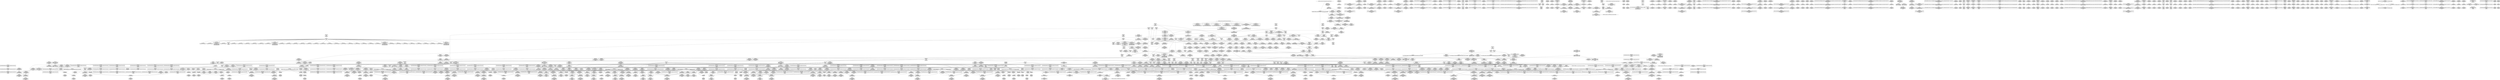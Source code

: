 digraph {
	CE0x4ee2630 [shape=record,shape=Mrecord,label="{CE0x4ee2630|__preempt_count_sub:tmp2|*SummSource*}"]
	CE0x4ed9be0 [shape=record,shape=Mrecord,label="{CE0x4ed9be0|rcu_lock_release:tmp4|include/linux/rcupdate.h,423|*SummSink*}"]
	CE0x4dd1910 [shape=record,shape=Mrecord,label="{CE0x4dd1910|selinux_socket_getsockopt:sk|security/selinux/hooks.c,4248}"]
	CE0x4e52950 [shape=record,shape=Mrecord,label="{CE0x4e52950|sock_has_perm:call|security/selinux/hooks.c,3967|*SummSource*}"]
	CE0x4e4b690 [shape=record,shape=Mrecord,label="{CE0x4e4b690|rcu_read_lock:tobool1|include/linux/rcupdate.h,882|*SummSource*}"]
	CE0x4dcfbf0 [shape=record,shape=Mrecord,label="{CE0x4dcfbf0|selinux_socket_getsockopt:tmp2|*SummSink*}"]
	CE0x4e76f70 [shape=record,shape=Mrecord,label="{CE0x4e76f70|rcu_lock_release:entry}"]
	CE0x4ea5360 [shape=record,shape=Mrecord,label="{CE0x4ea5360|_ret_void,_!dbg_!27719|./arch/x86/include/asm/preempt.h,73|*SummSink*}"]
	CE0x4edcbb0 [shape=record,shape=Mrecord,label="{CE0x4edcbb0|__preempt_count_sub:tmp3|*SummSource*}"]
	CE0x4de1ee0 [shape=record,shape=Mrecord,label="{CE0x4de1ee0|__rcu_read_lock:tmp5|include/linux/rcupdate.h,239|*SummSource*}"]
	CE0x4e08610 [shape=record,shape=Mrecord,label="{CE0x4e08610|i32_22|*Constant*|*SummSource*}"]
	CE0x4e6cd80 [shape=record,shape=Mrecord,label="{CE0x4e6cd80|task_sid:do.body|*SummSource*}"]
	CE0x4ea3390 [shape=record,shape=Mrecord,label="{CE0x4ea3390|rcu_read_unlock:tmp14|include/linux/rcupdate.h,933}"]
	"CONST[source:0(mediator),value:2(dynamic)][purpose:{subject}][SnkIdx:0]"
	CE0x4e49720 [shape=record,shape=Mrecord,label="{CE0x4e49720|sock_has_perm:sid5|security/selinux/hooks.c,3976|*SummSource*}"]
	CE0x4f22360 [shape=record,shape=Mrecord,label="{CE0x4f22360|i64*_getelementptr_inbounds_(_4_x_i64_,_4_x_i64_*___llvm_gcov_ctr129,_i64_0,_i64_0)|*Constant*|*SummSink*}"]
	CE0x4e79550 [shape=record,shape=Mrecord,label="{CE0x4e79550|_ret_void,_!dbg_!27717|include/linux/rcupdate.h,245|*SummSink*}"]
	CE0x4eef700 [shape=record,shape=Mrecord,label="{CE0x4eef700|_call_void_mcount()_#3|*SummSink*}"]
	CE0x4dc6750 [shape=record,shape=Mrecord,label="{CE0x4dc6750|i64*_getelementptr_inbounds_(_6_x_i64_,_6_x_i64_*___llvm_gcov_ctr327,_i64_0,_i64_0)|*Constant*|*SummSource*}"]
	CE0x4e78450 [shape=record,shape=Mrecord,label="{CE0x4e78450|_call_void___rcu_read_unlock()_#10,_!dbg_!27734|include/linux/rcupdate.h,937|*SummSink*}"]
	CE0x4e513c0 [shape=record,shape=Mrecord,label="{CE0x4e513c0|_ret_i32_%call7,_!dbg_!27749|security/selinux/hooks.c,210|*SummSource*}"]
	CE0x4e652f0 [shape=record,shape=Mrecord,label="{CE0x4e652f0|i64_0|*Constant*}"]
	CE0x4df4640 [shape=record,shape=Mrecord,label="{CE0x4df4640|i32_77|*Constant*}"]
	CE0x4e8dc10 [shape=record,shape=Mrecord,label="{CE0x4e8dc10|rcu_read_lock:tmp7|include/linux/rcupdate.h,882|*SummSource*}"]
	CE0x4e62af0 [shape=record,shape=Mrecord,label="{CE0x4e62af0|rcu_read_unlock:land.lhs.true2|*SummSource*}"]
	CE0x4dcaae0 [shape=record,shape=Mrecord,label="{CE0x4dcaae0|_call_void___rcu_read_lock()_#10,_!dbg_!27710|include/linux/rcupdate.h,879|*SummSource*}"]
	CE0x4e85090 [shape=record,shape=Mrecord,label="{CE0x4e85090|__preempt_count_add:tmp4|./arch/x86/include/asm/preempt.h,72|*SummSink*}"]
	CE0x4e6b940 [shape=record,shape=Mrecord,label="{CE0x4e6b940|_call_void_mcount()_#3|*SummSink*}"]
	CE0x4eae0d0 [shape=record,shape=Mrecord,label="{CE0x4eae0d0|_call_void_asm_sideeffect_,_memory_,_dirflag_,_fpsr_,_flags_()_#3,_!dbg_!27711,_!srcloc_!27714|include/linux/rcupdate.h,244|*SummSource*}"]
	CE0x4dbd2b0 [shape=record,shape=Mrecord,label="{CE0x4dbd2b0|sock_has_perm:sid|security/selinux/hooks.c,3969}"]
	CE0x4e813b0 [shape=record,shape=Mrecord,label="{CE0x4e813b0|__preempt_count_add:do.body|*SummSource*}"]
	CE0x4df5200 [shape=record,shape=Mrecord,label="{CE0x4df5200|sock_has_perm:if.end|*SummSource*}"]
	CE0x4dc8e00 [shape=record,shape=Mrecord,label="{CE0x4dc8e00|i32_1|*Constant*}"]
	CE0x4eb86c0 [shape=record,shape=Mrecord,label="{CE0x4eb86c0|i8*_getelementptr_inbounds_(_44_x_i8_,_44_x_i8_*_.str47,_i32_0,_i32_0)|*Constant*}"]
	CE0x4ef7a30 [shape=record,shape=Mrecord,label="{CE0x4ef7a30|__rcu_read_unlock:tmp2|*SummSource*}"]
	CE0x4de7ad0 [shape=record,shape=Mrecord,label="{CE0x4de7ad0|sock_has_perm:tmp}"]
	CE0x4eb1370 [shape=record,shape=Mrecord,label="{CE0x4eb1370|rcu_read_unlock:if.end|*SummSource*}"]
	CE0x4e77830 [shape=record,shape=Mrecord,label="{CE0x4e77830|rcu_lock_release:entry|*SummSink*}"]
	CE0x4ef2710 [shape=record,shape=Mrecord,label="{CE0x4ef2710|i64*_getelementptr_inbounds_(_4_x_i64_,_4_x_i64_*___llvm_gcov_ctr130,_i64_0,_i64_3)|*Constant*|*SummSink*}"]
	CE0x4e4ab80 [shape=record,shape=Mrecord,label="{CE0x4e4ab80|sock_has_perm:call6|security/selinux/hooks.c,3976|*SummSink*}"]
	CE0x4e50990 [shape=record,shape=Mrecord,label="{CE0x4e50990|i32_8|*Constant*|*SummSink*}"]
	CE0x4e8c4e0 [shape=record,shape=Mrecord,label="{CE0x4e8c4e0|cred_sid:tmp6|security/selinux/hooks.c,197}"]
	CE0x4e73f10 [shape=record,shape=Mrecord,label="{CE0x4e73f10|task_sid:tmp18|security/selinux/hooks.c,208|*SummSource*}"]
	CE0x4e80d90 [shape=record,shape=Mrecord,label="{CE0x4e80d90|__preempt_count_add:do.body}"]
	CE0x4e47070 [shape=record,shape=Mrecord,label="{CE0x4e47070|sock_has_perm:tmp17|security/selinux/hooks.c,3976}"]
	CE0x4e907e0 [shape=record,shape=Mrecord,label="{CE0x4e907e0|rcu_read_lock:tmp5|include/linux/rcupdate.h,882}"]
	CE0x4eeee00 [shape=record,shape=Mrecord,label="{CE0x4eeee00|rcu_lock_release:tmp3|*SummSource*}"]
	CE0x4de6590 [shape=record,shape=Mrecord,label="{CE0x4de6590|task_sid:do.end}"]
	CE0x4e540f0 [shape=record,shape=Mrecord,label="{CE0x4e540f0|sock_has_perm:cmp|security/selinux/hooks.c,3969|*SummSink*}"]
	CE0x4ef1ed0 [shape=record,shape=Mrecord,label="{CE0x4ef1ed0|i64_ptrtoint_(i8*_blockaddress(_rcu_lock_acquire,_%__here)_to_i64)|*Constant*}"]
	CE0x4ee0d70 [shape=record,shape=Mrecord,label="{CE0x4ee0d70|rcu_lock_acquire:__here}"]
	CE0x4e73980 [shape=record,shape=Mrecord,label="{CE0x4e73980|i64*_getelementptr_inbounds_(_13_x_i64_,_13_x_i64_*___llvm_gcov_ctr126,_i64_0,_i64_8)|*Constant*|*SummSink*}"]
	CE0x4e08710 [shape=record,shape=Mrecord,label="{CE0x4e08710|i32_22|*Constant*|*SummSink*}"]
	CE0x4e39e60 [shape=record,shape=Mrecord,label="{CE0x4e39e60|i8*_getelementptr_inbounds_(_41_x_i8_,_41_x_i8_*_.str44,_i32_0,_i32_0)|*Constant*|*SummSource*}"]
	CE0x4e74b40 [shape=record,shape=Mrecord,label="{CE0x4e74b40|_call_void_lockdep_rcu_suspicious(i8*_getelementptr_inbounds_(_25_x_i8_,_25_x_i8_*_.str3,_i32_0,_i32_0),_i32_208,_i8*_getelementptr_inbounds_(_41_x_i8_,_41_x_i8_*_.str44,_i32_0,_i32_0))_#10,_!dbg_!27732|security/selinux/hooks.c,208}"]
	CE0x4e4bde0 [shape=record,shape=Mrecord,label="{CE0x4e4bde0|rcu_read_lock:tmp10|include/linux/rcupdate.h,882}"]
	CE0x4e67230 [shape=record,shape=Mrecord,label="{CE0x4e67230|GLOBAL:task_sid.__warned|Global_var:task_sid.__warned|*SummSink*}"]
	CE0x4e83910 [shape=record,shape=Mrecord,label="{CE0x4e83910|i8*_undef|*Constant*}"]
	CE0x4e64140 [shape=record,shape=Mrecord,label="{CE0x4e64140|rcu_read_lock:tmp1|*SummSource*}"]
	CE0x4e59f80 [shape=record,shape=Mrecord,label="{CE0x4e59f80|rcu_read_lock:tmp11|include/linux/rcupdate.h,882|*SummSource*}"]
	CE0x4e79650 [shape=record,shape=Mrecord,label="{CE0x4e79650|__rcu_read_lock:bb}"]
	CE0x4f22b40 [shape=record,shape=Mrecord,label="{CE0x4f22b40|_call_void_mcount()_#3}"]
	CE0x4e3c400 [shape=record,shape=Mrecord,label="{CE0x4e3c400|i64*_getelementptr_inbounds_(_13_x_i64_,_13_x_i64_*___llvm_gcov_ctr126,_i64_0,_i64_9)|*Constant*|*SummSource*}"]
	CE0x4df67b0 [shape=record,shape=Mrecord,label="{CE0x4df67b0|GLOBAL:rcu_lock_acquire|*Constant*|*SummSource*}"]
	CE0x4e3a010 [shape=record,shape=Mrecord,label="{CE0x4e3a010|task_sid:tmp21|security/selinux/hooks.c,208|*SummSink*}"]
	CE0x4ef26a0 [shape=record,shape=Mrecord,label="{CE0x4ef26a0|rcu_lock_acquire:tmp6}"]
	CE0x4e77b00 [shape=record,shape=Mrecord,label="{CE0x4e77b00|rcu_lock_release:map|Function::rcu_lock_release&Arg::map::|*SummSource*}"]
	CE0x4dd0750 [shape=record,shape=Mrecord,label="{CE0x4dd0750|selinux_socket_getsockopt:tmp3|*SummSource*}"]
	CE0x4dfd770 [shape=record,shape=Mrecord,label="{CE0x4dfd770|_ret_i32_%retval.0,_!dbg_!27740|security/selinux/hooks.c,3977}"]
	CE0x4e78970 [shape=record,shape=Mrecord,label="{CE0x4e78970|GLOBAL:__rcu_read_unlock|*Constant*|*SummSource*}"]
	CE0x4e83bf0 [shape=record,shape=Mrecord,label="{CE0x4e83bf0|__rcu_read_unlock:do.body}"]
	CE0x4e49100 [shape=record,shape=Mrecord,label="{CE0x4e49100|sock_has_perm:sk4|security/selinux/hooks.c,3974|*SummSink*}"]
	CE0x4dc85e0 [shape=record,shape=Mrecord,label="{CE0x4dc85e0|sock_has_perm:perms|Function::sock_has_perm&Arg::perms::|*SummSource*}"]
	CE0x4e39f10 [shape=record,shape=Mrecord,label="{CE0x4e39f10|i8*_getelementptr_inbounds_(_41_x_i8_,_41_x_i8_*_.str44,_i32_0,_i32_0)|*Constant*|*SummSink*}"]
	CE0x4ddd360 [shape=record,shape=Mrecord,label="{CE0x4ddd360|cred_sid:tmp5|security/selinux/hooks.c,196}"]
	CE0x4f2ff70 [shape=record,shape=Mrecord,label="{CE0x4f2ff70|__preempt_count_sub:tmp5|./arch/x86/include/asm/preempt.h,77}"]
	CE0x4dc4480 [shape=record,shape=Mrecord,label="{CE0x4dc4480|selinux_socket_getsockopt:sock|Function::selinux_socket_getsockopt&Arg::sock::|*SummSource*}"]
	CE0x4e7a5d0 [shape=record,shape=Mrecord,label="{CE0x4e7a5d0|__rcu_read_unlock:tmp3|*SummSource*}"]
	CE0x4e3df30 [shape=record,shape=Mrecord,label="{CE0x4e3df30|__preempt_count_sub:sub|./arch/x86/include/asm/preempt.h,77|*SummSink*}"]
	CE0x4dd68b0 [shape=record,shape=Mrecord,label="{CE0x4dd68b0|task_sid:bb|*SummSource*}"]
	CE0x4e82270 [shape=record,shape=Mrecord,label="{CE0x4e82270|i64*_getelementptr_inbounds_(_4_x_i64_,_4_x_i64_*___llvm_gcov_ctr130,_i64_0,_i64_0)|*Constant*|*SummSource*}"]
	CE0x4eb5990 [shape=record,shape=Mrecord,label="{CE0x4eb5990|rcu_read_unlock:tmp21|include/linux/rcupdate.h,935}"]
	CE0x4e4e5a0 [shape=record,shape=Mrecord,label="{CE0x4e4e5a0|8:_%struct.sock*,_:_SCME_27,28_}"]
	CE0x4e666c0 [shape=record,shape=Mrecord,label="{CE0x4e666c0|task_sid:tobool|security/selinux/hooks.c,208}"]
	CE0x4df91e0 [shape=record,shape=Mrecord,label="{CE0x4df91e0|sock_has_perm:bb}"]
	CE0x4ef60e0 [shape=record,shape=Mrecord,label="{CE0x4ef60e0|i64*_getelementptr_inbounds_(_4_x_i64_,_4_x_i64_*___llvm_gcov_ctr135,_i64_0,_i64_0)|*Constant*}"]
	CE0x4e77760 [shape=record,shape=Mrecord,label="{CE0x4e77760|rcu_lock_release:entry|*SummSource*}"]
	CE0x4dd5fa0 [shape=record,shape=Mrecord,label="{CE0x4dd5fa0|sock_has_perm:task|Function::sock_has_perm&Arg::task::|*SummSource*}"]
	CE0x4e0bf40 [shape=record,shape=Mrecord,label="{CE0x4e0bf40|0:_i8,_8:_%struct.lsm_network_audit*,_24:_%struct.selinux_audit_data*,_:_SCMRE_0,1_|*MultipleSource*|security/selinux/hooks.c, 3965|security/selinux/hooks.c,3972}"]
	CE0x4dc4170 [shape=record,shape=Mrecord,label="{CE0x4dc4170|selinux_socket_getsockopt:tmp1|*SummSource*}"]
	CE0x4e4cf30 [shape=record,shape=Mrecord,label="{CE0x4e4cf30|avc_has_perm:requested|Function::avc_has_perm&Arg::requested::|*SummSink*}"]
	CE0x4e7fa30 [shape=record,shape=Mrecord,label="{CE0x4e7fa30|__preempt_count_add:do.end}"]
	CE0x4e55e40 [shape=record,shape=Mrecord,label="{CE0x4e55e40|sock_has_perm:tmp12|security/selinux/hooks.c,3970|*SummSource*}"]
	CE0x4de3ad0 [shape=record,shape=Mrecord,label="{CE0x4de3ad0|i64*_getelementptr_inbounds_(_2_x_i64_,_2_x_i64_*___llvm_gcov_ctr98,_i64_0,_i64_0)|*Constant*|*SummSink*}"]
	CE0x4ea7f00 [shape=record,shape=Mrecord,label="{CE0x4ea7f00|__rcu_read_lock:tmp7|include/linux/rcupdate.h,240}"]
	CE0x4e74530 [shape=record,shape=Mrecord,label="{CE0x4e74530|task_sid:tmp19|security/selinux/hooks.c,208|*SummSource*}"]
	CE0x4e71510 [shape=record,shape=Mrecord,label="{CE0x4e71510|task_sid:tobool4|security/selinux/hooks.c,208|*SummSource*}"]
	CE0x4de22f0 [shape=record,shape=Mrecord,label="{CE0x4de22f0|selinux_socket_getsockopt:entry}"]
	CE0x4e08fe0 [shape=record,shape=Mrecord,label="{CE0x4e08fe0|GLOBAL:__rcu_read_lock|*Constant*|*SummSource*}"]
	CE0x4e092a0 [shape=record,shape=Mrecord,label="{CE0x4e092a0|task_sid:tmp7|security/selinux/hooks.c,208|*SummSource*}"]
	CE0x4e9e520 [shape=record,shape=Mrecord,label="{CE0x4e9e520|i64*_getelementptr_inbounds_(_11_x_i64_,_11_x_i64_*___llvm_gcov_ctr127,_i64_0,_i64_9)|*Constant*|*SummSink*}"]
	CE0x4f22150 [shape=record,shape=Mrecord,label="{CE0x4f22150|i64*_getelementptr_inbounds_(_4_x_i64_,_4_x_i64_*___llvm_gcov_ctr129,_i64_0,_i64_0)|*Constant*|*SummSource*}"]
	CE0x4ea69a0 [shape=record,shape=Mrecord,label="{CE0x4ea69a0|rcu_lock_acquire:tmp3|*SummSink*}"]
	CE0x4e721f0 [shape=record,shape=Mrecord,label="{CE0x4e721f0|i64_7|*Constant*|*SummSource*}"]
	CE0x4e5f660 [shape=record,shape=Mrecord,label="{CE0x4e5f660|rcu_read_unlock:do.body}"]
	CE0x4ea1a60 [shape=record,shape=Mrecord,label="{CE0x4ea1a60|rcu_read_lock:tmp22|include/linux/rcupdate.h,884|*SummSink*}"]
	CE0x4ef2f50 [shape=record,shape=Mrecord,label="{CE0x4ef2f50|i8*_undef|*Constant*}"]
	CE0x4ea03d0 [shape=record,shape=Mrecord,label="{CE0x4ea03d0|rcu_read_lock:tmp20|include/linux/rcupdate.h,882}"]
	CE0x4e6cf40 [shape=record,shape=Mrecord,label="{CE0x4e6cf40|task_sid:land.lhs.true2}"]
	CE0x4df3d40 [shape=record,shape=Mrecord,label="{CE0x4df3d40|rcu_read_lock:tmp}"]
	CE0x4de2c70 [shape=record,shape=Mrecord,label="{CE0x4de2c70|_call_void_rcu_read_lock()_#10,_!dbg_!27712|security/selinux/hooks.c,207|*SummSource*}"]
	CE0x4eb0ef0 [shape=record,shape=Mrecord,label="{CE0x4eb0ef0|rcu_lock_release:tmp|*SummSink*}"]
	CE0x4e39610 [shape=record,shape=Mrecord,label="{CE0x4e39610|i32_208|*Constant*|*SummSource*}"]
	CE0x4e4b840 [shape=record,shape=Mrecord,label="{CE0x4e4b840|i64_5|*Constant*}"]
	CE0x4e3ad10 [shape=record,shape=Mrecord,label="{CE0x4e3ad10|task_sid:tmp23|security/selinux/hooks.c,208|*SummSource*}"]
	CE0x4e54af0 [shape=record,shape=Mrecord,label="{CE0x4e54af0|GLOBAL:__llvm_gcov_ctr327|Global_var:__llvm_gcov_ctr327|*SummSource*}"]
	CE0x4e67ca0 [shape=record,shape=Mrecord,label="{CE0x4e67ca0|cred_sid:tmp6|security/selinux/hooks.c,197|*SummSink*}"]
	CE0x4eb05e0 [shape=record,shape=Mrecord,label="{CE0x4eb05e0|rcu_read_unlock:land.lhs.true}"]
	CE0x4ef3cb0 [shape=record,shape=Mrecord,label="{CE0x4ef3cb0|_call_void_asm_addl_$1,_%gs:$0_,_*m,ri,*m,_dirflag_,_fpsr_,_flags_(i32*___preempt_count,_i32_%val,_i32*___preempt_count)_#3,_!dbg_!27714,_!srcloc_!27717|./arch/x86/include/asm/preempt.h,72|*SummSource*}"]
	CE0x4e96f60 [shape=record,shape=Mrecord,label="{CE0x4e96f60|rcu_read_lock:tmp5|include/linux/rcupdate.h,882|*SummSink*}"]
	CE0x450f0d0 [shape=record,shape=Mrecord,label="{CE0x450f0d0|sock_has_perm:entry}"]
	CE0x4e454c0 [shape=record,shape=Mrecord,label="{CE0x4e454c0|i64*_getelementptr_inbounds_(_6_x_i64_,_6_x_i64_*___llvm_gcov_ctr327,_i64_0,_i64_3)|*Constant*|*SummSink*}"]
	CE0x4dc4010 [shape=record,shape=Mrecord,label="{CE0x4dc4010|i32_5|*Constant*|*SummSource*}"]
	CE0x4e4bc70 [shape=record,shape=Mrecord,label="{CE0x4e4bc70|rcu_read_lock:tmp9|include/linux/rcupdate.h,882}"]
	CE0x4e9b580 [shape=record,shape=Mrecord,label="{CE0x4e9b580|rcu_read_lock:tmp14|include/linux/rcupdate.h,882|*SummSource*}"]
	CE0x4e83050 [shape=record,shape=Mrecord,label="{CE0x4e83050|i64*_getelementptr_inbounds_(_4_x_i64_,_4_x_i64_*___llvm_gcov_ctr133,_i64_0,_i64_3)|*Constant*|*SummSource*}"]
	CE0x4e988d0 [shape=record,shape=Mrecord,label="{CE0x4e988d0|__preempt_count_sub:bb|*SummSource*}"]
	CE0x4eb4cb0 [shape=record,shape=Mrecord,label="{CE0x4eb4cb0|i64*_getelementptr_inbounds_(_11_x_i64_,_11_x_i64_*___llvm_gcov_ctr132,_i64_0,_i64_9)|*Constant*|*SummSink*}"]
	CE0x4e0ae30 [shape=record,shape=Mrecord,label="{CE0x4e0ae30|8:_%struct.sock*,_:_SCME_18,20_|*MultipleSource*|security/selinux/hooks.c, 3966|security/selinux/hooks.c,3966|security/selinux/hooks.c,3966}"]
	CE0x4e90fd0 [shape=record,shape=Mrecord,label="{CE0x4e90fd0|_ret_void,_!dbg_!27717|include/linux/rcupdate.h,419|*SummSource*}"]
	CE0x4dccb70 [shape=record,shape=Mrecord,label="{CE0x4dccb70|avc_has_perm:ssid|Function::avc_has_perm&Arg::ssid::|*SummSource*}"]
	CE0x4ea55e0 [shape=record,shape=Mrecord,label="{CE0x4ea55e0|rcu_read_unlock:tmp13|include/linux/rcupdate.h,933}"]
	CE0x4e733f0 [shape=record,shape=Mrecord,label="{CE0x4e733f0|task_sid:tmp17|security/selinux/hooks.c,208|*SummSink*}"]
	CE0x4e63410 [shape=record,shape=Mrecord,label="{CE0x4e63410|_ret_void,_!dbg_!27717|include/linux/rcupdate.h,240}"]
	CE0x4e677d0 [shape=record,shape=Mrecord,label="{CE0x4e677d0|rcu_read_lock:if.then|*SummSource*}"]
	CE0x4e483d0 [shape=record,shape=Mrecord,label="{CE0x4e483d0|sock_has_perm:u2|security/selinux/hooks.c,3974|*SummSink*}"]
	CE0x4eab1a0 [shape=record,shape=Mrecord,label="{CE0x4eab1a0|rcu_lock_acquire:tmp2}"]
	CE0x4e4cec0 [shape=record,shape=Mrecord,label="{CE0x4e4cec0|avc_has_perm:auditdata|Function::avc_has_perm&Arg::auditdata::|*SummSink*}"]
	CE0x4eabdb0 [shape=record,shape=Mrecord,label="{CE0x4eabdb0|__preempt_count_add:entry|*SummSource*}"]
	CE0x4e76c60 [shape=record,shape=Mrecord,label="{CE0x4e76c60|_call_void_rcu_lock_release(%struct.lockdep_map*_rcu_lock_map)_#10,_!dbg_!27733|include/linux/rcupdate.h,935}"]
	CE0x4e684d0 [shape=record,shape=Mrecord,label="{CE0x4e684d0|task_sid:tmp8|security/selinux/hooks.c,208|*SummSource*}"]
	CE0x4e54680 [shape=record,shape=Mrecord,label="{CE0x4e54680|sock_has_perm:tmp7|security/selinux/hooks.c,3969|*SummSink*}"]
	CE0x4e64910 [shape=record,shape=Mrecord,label="{CE0x4e64910|cred_sid:tmp3}"]
	CE0x4e6eff0 [shape=record,shape=Mrecord,label="{CE0x4e6eff0|i64*_getelementptr_inbounds_(_2_x_i64_,_2_x_i64_*___llvm_gcov_ctr131,_i64_0,_i64_0)|*Constant*|*SummSource*}"]
	CE0x4e6a580 [shape=record,shape=Mrecord,label="{CE0x4e6a580|rcu_read_lock:do.body|*SummSink*}"]
	CE0x4eaec80 [shape=record,shape=Mrecord,label="{CE0x4eaec80|rcu_read_unlock:tmp12|include/linux/rcupdate.h,933}"]
	CE0x4eb2270 [shape=record,shape=Mrecord,label="{CE0x4eb2270|rcu_read_unlock:tobool1|include/linux/rcupdate.h,933|*SummSink*}"]
	CE0x4e75fb0 [shape=record,shape=Mrecord,label="{CE0x4e75fb0|rcu_lock_acquire:map|Function::rcu_lock_acquire&Arg::map::|*SummSource*}"]
	CE0x4e43b30 [shape=record,shape=Mrecord,label="{CE0x4e43b30|i64*_getelementptr_inbounds_(_4_x_i64_,_4_x_i64_*___llvm_gcov_ctr134,_i64_0,_i64_1)|*Constant*}"]
	CE0x4e50600 [shape=record,shape=Mrecord,label="{CE0x4e50600|8:_%struct.sock*,_:_SCME_55,56_}"]
	CE0x4f30700 [shape=record,shape=Mrecord,label="{CE0x4f30700|__preempt_count_add:tmp6|./arch/x86/include/asm/preempt.h,73|*SummSource*}"]
	CE0x4ede1c0 [shape=record,shape=Mrecord,label="{CE0x4ede1c0|__rcu_read_unlock:do.end|*SummSource*}"]
	CE0x4e43ec0 [shape=record,shape=Mrecord,label="{CE0x4e43ec0|i64*_getelementptr_inbounds_(_4_x_i64_,_4_x_i64_*___llvm_gcov_ctr135,_i64_0,_i64_0)|*Constant*|*SummSource*}"]
	CE0x4dd6840 [shape=record,shape=Mrecord,label="{CE0x4dd6840|task_sid:bb}"]
	CE0x4f30c80 [shape=record,shape=Mrecord,label="{CE0x4f30c80|i64*_getelementptr_inbounds_(_4_x_i64_,_4_x_i64_*___llvm_gcov_ctr129,_i64_0,_i64_2)|*Constant*|*SummSource*}"]
	CE0x4eaf5c0 [shape=record,shape=Mrecord,label="{CE0x4eaf5c0|__rcu_read_unlock:tmp5|include/linux/rcupdate.h,244}"]
	CE0x4e87440 [shape=record,shape=Mrecord,label="{CE0x4e87440|task_sid:tmp27|security/selinux/hooks.c,208|*SummSink*}"]
	"CONST[source:0(mediator),value:2(dynamic)][purpose:{object}][SnkIdx:2]"
	CE0x4e6b5f0 [shape=record,shape=Mrecord,label="{CE0x4e6b5f0|task_sid:if.then|*SummSource*}"]
	CE0x4e86f50 [shape=record,shape=Mrecord,label="{CE0x4e86f50|task_sid:call7|security/selinux/hooks.c,208}"]
	CE0x4e3a810 [shape=record,shape=Mrecord,label="{CE0x4e3a810|i64*_getelementptr_inbounds_(_13_x_i64_,_13_x_i64_*___llvm_gcov_ctr126,_i64_0,_i64_10)|*Constant*|*SummSource*}"]
	CE0x4eaa560 [shape=record,shape=Mrecord,label="{CE0x4eaa560|0:_i8,_:_GCMR_rcu_read_unlock.__warned_internal_global_i8_0,_section_.data.unlikely_,_align_1:_elem_0:default:}"]
	CE0x4e65a50 [shape=record,shape=Mrecord,label="{CE0x4e65a50|cred_sid:tmp2|*SummSink*}"]
	CE0x4dc6410 [shape=record,shape=Mrecord,label="{CE0x4dc6410|selinux_socket_getsockopt:sk|security/selinux/hooks.c,4248|*SummSource*}"]
	CE0x4dcfa00 [shape=record,shape=Mrecord,label="{CE0x4dcfa00|_call_void_mcount()_#3}"]
	CE0x4e4caa0 [shape=record,shape=Mrecord,label="{CE0x4e4caa0|avc_has_perm:requested|Function::avc_has_perm&Arg::requested::|*SummSource*}"]
	CE0x4edbae0 [shape=record,shape=Mrecord,label="{CE0x4edbae0|_call_void_lock_release(%struct.lockdep_map*_%map,_i32_1,_i64_ptrtoint_(i8*_blockaddress(_rcu_lock_release,_%__here)_to_i64))_#10,_!dbg_!27716|include/linux/rcupdate.h,423}"]
	CE0x4e489c0 [shape=record,shape=Mrecord,label="{CE0x4e489c0|sock_has_perm:tmp15|security/selinux/hooks.c,3974}"]
	CE0x4e4ebe0 [shape=record,shape=Mrecord,label="{CE0x4e4ebe0|8:_%struct.sock*,_:_SCME_33,34_}"]
	CE0x4e8b940 [shape=record,shape=Mrecord,label="{CE0x4e8b940|rcu_read_lock:tobool|include/linux/rcupdate.h,882|*SummSource*}"]
	CE0x4e65880 [shape=record,shape=Mrecord,label="{CE0x4e65880|task_sid:call|security/selinux/hooks.c,208|*SummSink*}"]
	CE0x4edede0 [shape=record,shape=Mrecord,label="{CE0x4edede0|GLOBAL:__preempt_count_sub|*Constant*|*SummSource*}"]
	CE0x4e5ff50 [shape=record,shape=Mrecord,label="{CE0x4e5ff50|i64*_getelementptr_inbounds_(_11_x_i64_,_11_x_i64_*___llvm_gcov_ctr127,_i64_0,_i64_1)|*Constant*|*SummSink*}"]
	CE0x4e65720 [shape=record,shape=Mrecord,label="{CE0x4e65720|task_sid:call|security/selinux/hooks.c,208|*SummSource*}"]
	CE0x4f19c80 [shape=record,shape=Mrecord,label="{CE0x4f19c80|__preempt_count_add:tmp3}"]
	CE0x4df8810 [shape=record,shape=Mrecord,label="{CE0x4df8810|_call_void_mcount()_#3|*SummSource*}"]
	CE0x4e7b390 [shape=record,shape=Mrecord,label="{CE0x4e7b390|__rcu_read_lock:tmp2|*SummSource*}"]
	CE0x4dd58c0 [shape=record,shape=Mrecord,label="{CE0x4dd58c0|i64*_getelementptr_inbounds_(_4_x_i64_,_4_x_i64_*___llvm_gcov_ctr133,_i64_0,_i64_3)|*Constant*}"]
	CE0x4e3a470 [shape=record,shape=Mrecord,label="{CE0x4e3a470|i64*_getelementptr_inbounds_(_13_x_i64_,_13_x_i64_*___llvm_gcov_ctr126,_i64_0,_i64_10)|*Constant*}"]
	CE0x4e4b720 [shape=record,shape=Mrecord,label="{CE0x4e4b720|rcu_read_lock:tobool1|include/linux/rcupdate.h,882|*SummSink*}"]
	CE0x4ef31c0 [shape=record,shape=Mrecord,label="{CE0x4ef31c0|i8*_undef|*Constant*|*SummSource*}"]
	CE0x4e627b0 [shape=record,shape=Mrecord,label="{CE0x4e627b0|task_sid:tmp9|security/selinux/hooks.c,208|*SummSink*}"]
	CE0x4dc9aa0 [shape=record,shape=Mrecord,label="{CE0x4dc9aa0|sock_has_perm:sk_security|security/selinux/hooks.c,3964}"]
	CE0x4deaa50 [shape=record,shape=Mrecord,label="{CE0x4deaa50|task_sid:land.lhs.true2|*SummSink*}"]
	CE0x4e72a50 [shape=record,shape=Mrecord,label="{CE0x4e72a50|task_sid:tmp15|security/selinux/hooks.c,208|*SummSource*}"]
	CE0x4eacfd0 [shape=record,shape=Mrecord,label="{CE0x4eacfd0|i64*_getelementptr_inbounds_(_4_x_i64_,_4_x_i64_*___llvm_gcov_ctr133,_i64_0,_i64_0)|*Constant*}"]
	CE0x4dc6fe0 [shape=record,shape=Mrecord,label="{CE0x4dc6fe0|get_current:tmp}"]
	CE0x4dbd4b0 [shape=record,shape=Mrecord,label="{CE0x4dbd4b0|sock_has_perm:sid|security/selinux/hooks.c,3969|*SummSink*}"]
	CE0x4dcc7e0 [shape=record,shape=Mrecord,label="{CE0x4dcc7e0|_ret_i32_%call1,_!dbg_!27717|security/selinux/hooks.c,4248|*SummSource*}"]
	CE0x4dc3120 [shape=record,shape=Mrecord,label="{CE0x4dc3120|i32_5|*Constant*|*SummSink*}"]
	CE0x4e46b40 [shape=record,shape=Mrecord,label="{CE0x4e46b40|i8_2|*Constant*|*SummSink*}"]
	CE0x4def5e0 [shape=record,shape=Mrecord,label="{CE0x4def5e0|sock_has_perm:tmp20|security/selinux/hooks.c,3977|*SummSource*}"]
	CE0x4e7a830 [shape=record,shape=Mrecord,label="{CE0x4e7a830|_call_void_lock_acquire(%struct.lockdep_map*_%map,_i32_0,_i32_0,_i32_2,_i32_0,_%struct.lockdep_map*_null,_i64_ptrtoint_(i8*_blockaddress(_rcu_lock_acquire,_%__here)_to_i64))_#10,_!dbg_!27716|include/linux/rcupdate.h,418}"]
	CE0x4e9c820 [shape=record,shape=Mrecord,label="{CE0x4e9c820|i64*_getelementptr_inbounds_(_11_x_i64_,_11_x_i64_*___llvm_gcov_ctr127,_i64_0,_i64_8)|*Constant*|*SummSink*}"]
	CE0x4e72180 [shape=record,shape=Mrecord,label="{CE0x4e72180|i64_7|*Constant*}"]
	CE0x4dcfa70 [shape=record,shape=Mrecord,label="{CE0x4dcfa70|_call_void_mcount()_#3|*SummSource*}"]
	CE0x4e9b700 [shape=record,shape=Mrecord,label="{CE0x4e9b700|rcu_read_lock:tmp14|include/linux/rcupdate.h,882|*SummSink*}"]
	CE0x4e4aa50 [shape=record,shape=Mrecord,label="{CE0x4e4aa50|sock_has_perm:call6|security/selinux/hooks.c,3976|*SummSource*}"]
	CE0x4e09c90 [shape=record,shape=Mrecord,label="{CE0x4e09c90|_call_void_mcount()_#3|*SummSource*}"]
	CE0x4e4a060 [shape=record,shape=Mrecord,label="{CE0x4e4a060|sock_has_perm:tmp16|security/selinux/hooks.c,3976}"]
	CE0x4ea2ea0 [shape=record,shape=Mrecord,label="{CE0x4ea2ea0|rcu_lock_release:tmp1}"]
	CE0x4e094a0 [shape=record,shape=Mrecord,label="{CE0x4e094a0|task_sid:tmp8|security/selinux/hooks.c,208}"]
	CE0x4ef7720 [shape=record,shape=Mrecord,label="{CE0x4ef7720|GLOBAL:__preempt_count|Global_var:__preempt_count|*SummSource*}"]
	CE0x4e89ae0 [shape=record,shape=Mrecord,label="{CE0x4e89ae0|_ret_void,_!dbg_!27735|include/linux/rcupdate.h,938|*SummSource*}"]
	CE0x4e804c0 [shape=record,shape=Mrecord,label="{CE0x4e804c0|i64*_getelementptr_inbounds_(_4_x_i64_,_4_x_i64_*___llvm_gcov_ctr130,_i64_0,_i64_2)|*Constant*|*SummSource*}"]
	CE0x4e8e4b0 [shape=record,shape=Mrecord,label="{CE0x4e8e4b0|GLOBAL:rcu_read_unlock.__warned|Global_var:rcu_read_unlock.__warned}"]
	CE0x4dd06a0 [shape=record,shape=Mrecord,label="{CE0x4dd06a0|selinux_socket_getsockopt:entry|*SummSource*}"]
	CE0x4e9e320 [shape=record,shape=Mrecord,label="{CE0x4e9e320|i64*_getelementptr_inbounds_(_11_x_i64_,_11_x_i64_*___llvm_gcov_ctr127,_i64_0,_i64_9)|*Constant*}"]
	CE0x4ea0760 [shape=record,shape=Mrecord,label="{CE0x4ea0760|rcu_read_lock:tmp20|include/linux/rcupdate.h,882|*SummSink*}"]
	CE0x4dbe560 [shape=record,shape=Mrecord,label="{CE0x4dbe560|sock_has_perm:entry|*SummSource*}"]
	CE0x4dd2390 [shape=record,shape=Mrecord,label="{CE0x4dd2390|rcu_read_lock:tmp2|*SummSource*}"]
	CE0x4e09050 [shape=record,shape=Mrecord,label="{CE0x4e09050|GLOBAL:__rcu_read_lock|*Constant*|*SummSink*}"]
	CE0x4e4f0a0 [shape=record,shape=Mrecord,label="{CE0x4e4f0a0|8:_%struct.sock*,_:_SCME_37,38_}"]
	CE0x4e689f0 [shape=record,shape=Mrecord,label="{CE0x4e689f0|i32_1|*Constant*}"]
	CE0x4e451a0 [shape=record,shape=Mrecord,label="{CE0x4e451a0|__preempt_count_add:tmp5|./arch/x86/include/asm/preempt.h,72}"]
	CE0x4e3b580 [shape=record,shape=Mrecord,label="{CE0x4e3b580|i64*_getelementptr_inbounds_(_13_x_i64_,_13_x_i64_*___llvm_gcov_ctr126,_i64_0,_i64_11)|*Constant*}"]
	CE0x4dcd280 [shape=record,shape=Mrecord,label="{CE0x4dcd280|_call_void_mcount()_#3|*SummSink*}"]
	CE0x4dcbc10 [shape=record,shape=Mrecord,label="{CE0x4dcbc10|get_current:tmp4|./arch/x86/include/asm/current.h,14|*SummSource*}"]
	CE0x4e3a4e0 [shape=record,shape=Mrecord,label="{CE0x4e3a4e0|task_sid:tmp23|security/selinux/hooks.c,208}"]
	CE0x4e40990 [shape=record,shape=Mrecord,label="{CE0x4e40990|i64*_getelementptr_inbounds_(_4_x_i64_,_4_x_i64_*___llvm_gcov_ctr134,_i64_0,_i64_0)|*Constant*|*SummSink*}"]
	CE0x4e70620 [shape=record,shape=Mrecord,label="{CE0x4e70620|task_sid:tmp13|security/selinux/hooks.c,208}"]
	CE0x4e8e810 [shape=record,shape=Mrecord,label="{CE0x4e8e810|GLOBAL:rcu_read_unlock.__warned|Global_var:rcu_read_unlock.__warned|*SummSource*}"]
	CE0x4ea6170 [shape=record,shape=Mrecord,label="{CE0x4ea6170|rcu_read_unlock:tmp8|include/linux/rcupdate.h,933|*SummSink*}"]
	"CONST[source:0(mediator),value:2(dynamic)][purpose:{object}][SnkIdx:1]"
	CE0x4ea54c0 [shape=record,shape=Mrecord,label="{CE0x4ea54c0|rcu_read_unlock:call3|include/linux/rcupdate.h,933|*SummSink*}"]
	CE0x4eb6300 [shape=record,shape=Mrecord,label="{CE0x4eb6300|i64*_getelementptr_inbounds_(_11_x_i64_,_11_x_i64_*___llvm_gcov_ctr132,_i64_0,_i64_10)|*Constant*|*SummSink*}"]
	CE0x4e647e0 [shape=record,shape=Mrecord,label="{CE0x4e647e0|task_sid:tmp4|*LoadInst*|security/selinux/hooks.c,208|*SummSink*}"]
	CE0x4ee5390 [shape=record,shape=Mrecord,label="{CE0x4ee5390|_call_void_asm_addl_$1,_%gs:$0_,_*m,ri,*m,_dirflag_,_fpsr_,_flags_(i32*___preempt_count,_i32_%sub,_i32*___preempt_count)_#3,_!dbg_!27717,_!srcloc_!27718|./arch/x86/include/asm/preempt.h,77}"]
	CE0x4eed7f0 [shape=record,shape=Mrecord,label="{CE0x4eed7f0|i64*_getelementptr_inbounds_(_4_x_i64_,_4_x_i64_*___llvm_gcov_ctr128,_i64_0,_i64_0)|*Constant*|*SummSource*}"]
	CE0x4df7730 [shape=record,shape=Mrecord,label="{CE0x4df7730|_ret_void,_!dbg_!27735|include/linux/rcupdate.h,884|*SummSink*}"]
	CE0x4ef3ea0 [shape=record,shape=Mrecord,label="{CE0x4ef3ea0|rcu_lock_acquire:__here|*SummSource*}"]
	CE0x4e5fd80 [shape=record,shape=Mrecord,label="{CE0x4e5fd80|i64*_getelementptr_inbounds_(_11_x_i64_,_11_x_i64_*___llvm_gcov_ctr127,_i64_0,_i64_1)|*Constant*|*SummSource*}"]
	CE0x4f225c0 [shape=record,shape=Mrecord,label="{CE0x4f225c0|__preempt_count_add:bb|*SummSource*}"]
	CE0x4df6bc0 [shape=record,shape=Mrecord,label="{CE0x4df6bc0|i64_4|*Constant*}"]
	CE0x4e50e00 [shape=record,shape=Mrecord,label="{CE0x4e50e00|task_sid:entry|*SummSink*}"]
	CE0x4e48e50 [shape=record,shape=Mrecord,label="{CE0x4e48e50|sock_has_perm:sk4|security/selinux/hooks.c,3974}"]
	CE0x4dc5e90 [shape=record,shape=Mrecord,label="{CE0x4dc5e90|i64*_getelementptr_inbounds_(_2_x_i64_,_2_x_i64_*___llvm_gcov_ctr365,_i64_0,_i64_0)|*Constant*}"]
	CE0x4eb8200 [shape=record,shape=Mrecord,label="{CE0x4eb8200|i32_934|*Constant*|*SummSink*}"]
	CE0x4ee2840 [shape=record,shape=Mrecord,label="{CE0x4ee2840|__preempt_count_add:tmp}"]
	CE0x4eace60 [shape=record,shape=Mrecord,label="{CE0x4eace60|i64_1|*Constant*}"]
	CE0x4e619f0 [shape=record,shape=Mrecord,label="{CE0x4e619f0|GLOBAL:rcu_read_lock|*Constant*}"]
	CE0x4e88c30 [shape=record,shape=Mrecord,label="{CE0x4e88c30|GLOBAL:rcu_read_unlock|*Constant*}"]
	CE0x4e782b0 [shape=record,shape=Mrecord,label="{CE0x4e782b0|_call_void___rcu_read_unlock()_#10,_!dbg_!27734|include/linux/rcupdate.h,937}"]
	CE0x4e3b5f0 [shape=record,shape=Mrecord,label="{CE0x4e3b5f0|task_sid:tmp25|security/selinux/hooks.c,208}"]
	CE0x4e65590 [shape=record,shape=Mrecord,label="{CE0x4e65590|task_sid:call|security/selinux/hooks.c,208}"]
	CE0x4e86dd0 [shape=record,shape=Mrecord,label="{CE0x4e86dd0|task_sid:tmp26|security/selinux/hooks.c,208|*SummSink*}"]
	CE0x4ea36c0 [shape=record,shape=Mrecord,label="{CE0x4ea36c0|rcu_read_unlock:tmp14|include/linux/rcupdate.h,933|*SummSource*}"]
	CE0x4e55240 [shape=record,shape=Mrecord,label="{CE0x4e55240|sock_has_perm:tmp8|security/selinux/hooks.c,3969|*SummSource*}"]
	CE0x4e8bca0 [shape=record,shape=Mrecord,label="{CE0x4e8bca0|rcu_read_unlock:tmp8|include/linux/rcupdate.h,933}"]
	CE0x4e659e0 [shape=record,shape=Mrecord,label="{CE0x4e659e0|cred_sid:tmp2|*SummSource*}"]
	CE0x4dcd150 [shape=record,shape=Mrecord,label="{CE0x4dcd150|avc_has_perm:tsid|Function::avc_has_perm&Arg::tsid::|*SummSink*}"]
	CE0x4e0fed0 [shape=record,shape=Mrecord,label="{CE0x4e0fed0|i64*_getelementptr_inbounds_(_6_x_i64_,_6_x_i64_*___llvm_gcov_ctr327,_i64_0,_i64_5)|*Constant*}"]
	CE0x4eef690 [shape=record,shape=Mrecord,label="{CE0x4eef690|_call_void_mcount()_#3|*SummSource*}"]
	CE0x4deaf20 [shape=record,shape=Mrecord,label="{CE0x4deaf20|sock_has_perm:tmp9|security/selinux/hooks.c,3969|*SummSink*}"]
	CE0x4ef1b90 [shape=record,shape=Mrecord,label="{CE0x4ef1b90|%struct.lockdep_map*_null|*Constant*|*SummSource*}"]
	CE0x4e10760 [shape=record,shape=Mrecord,label="{CE0x4e10760|i64*_getelementptr_inbounds_(_6_x_i64_,_6_x_i64_*___llvm_gcov_ctr327,_i64_0,_i64_5)|*Constant*|*SummSource*}"]
	CE0x4e55d10 [shape=record,shape=Mrecord,label="{CE0x4e55d10|sock_has_perm:tmp12|security/selinux/hooks.c,3970}"]
	CE0x4eb6e40 [shape=record,shape=Mrecord,label="{CE0x4eb6e40|rcu_read_unlock:tmp18|include/linux/rcupdate.h,933|*SummSource*}"]
	CE0x4de0c20 [shape=record,shape=Mrecord,label="{CE0x4de0c20|get_current:tmp|*SummSink*}"]
	CE0x4eac910 [shape=record,shape=Mrecord,label="{CE0x4eac910|__rcu_read_lock:tmp6|include/linux/rcupdate.h,240|*SummSink*}"]
	CE0x4dd5c90 [shape=record,shape=Mrecord,label="{CE0x4dd5c90|get_current:tmp4|./arch/x86/include/asm/current.h,14}"]
	CE0x4e6df10 [shape=record,shape=Mrecord,label="{CE0x4e6df10|COLLAPSED:_GCMRE___llvm_gcov_ctr131_internal_global_2_x_i64_zeroinitializer:_elem_0:default:}"]
	CE0x4ea52f0 [shape=record,shape=Mrecord,label="{CE0x4ea52f0|_ret_void,_!dbg_!27719|./arch/x86/include/asm/preempt.h,73|*SummSource*}"]
	CE0x4ea6e50 [shape=record,shape=Mrecord,label="{CE0x4ea6e50|__preempt_count_sub:tmp6|./arch/x86/include/asm/preempt.h,78|*SummSink*}"]
	CE0x4eaf8b0 [shape=record,shape=Mrecord,label="{CE0x4eaf8b0|i64*_getelementptr_inbounds_(_4_x_i64_,_4_x_i64_*___llvm_gcov_ctr130,_i64_0,_i64_1)|*Constant*}"]
	CE0x4e8b7d0 [shape=record,shape=Mrecord,label="{CE0x4e8b7d0|rcu_read_lock:tobool|include/linux/rcupdate.h,882}"]
	CE0x4e4acf0 [shape=record,shape=Mrecord,label="{CE0x4e4acf0|i32_(i32,_i32,_i16,_i32,_%struct.common_audit_data*)*_bitcast_(i32_(i32,_i32,_i16,_i32,_%struct.common_audit_data.495*)*_avc_has_perm_to_i32_(i32,_i32,_i16,_i32,_%struct.common_audit_data*)*)|*Constant*}"]
	CE0x4e6e8b0 [shape=record,shape=Mrecord,label="{CE0x4e6e8b0|i64_3|*Constant*}"]
	CE0x4eaac10 [shape=record,shape=Mrecord,label="{CE0x4eaac10|rcu_read_unlock:bb|*SummSink*}"]
	CE0x4e565d0 [shape=record,shape=Mrecord,label="{CE0x4e565d0|i64*_getelementptr_inbounds_(_6_x_i64_,_6_x_i64_*___llvm_gcov_ctr327,_i64_0,_i64_4)|*Constant*|*SummSink*}"]
	CE0x4e032b0 [shape=record,shape=Mrecord,label="{CE0x4e032b0|sock_has_perm:sk|Function::sock_has_perm&Arg::sk::|*SummSource*}"]
	CE0x4eeef80 [shape=record,shape=Mrecord,label="{CE0x4eeef80|_call_void_mcount()_#3}"]
	CE0x4dc9c60 [shape=record,shape=Mrecord,label="{CE0x4dc9c60|GLOBAL:current_task|Global_var:current_task|*SummSource*}"]
	CE0x4dfeb10 [shape=record,shape=Mrecord,label="{CE0x4dfeb10|sock_has_perm:perms|Function::sock_has_perm&Arg::perms::|*SummSink*}"]
	CE0x4de8140 [shape=record,shape=Mrecord,label="{CE0x4de8140|sock_has_perm:tmp|*SummSink*}"]
	CE0x4e0bc30 [shape=record,shape=Mrecord,label="{CE0x4e0bc30|sock_has_perm:type|security/selinux/hooks.c,3972}"]
	CE0x4f19b20 [shape=record,shape=Mrecord,label="{CE0x4f19b20|__preempt_count_add:tmp2|*SummSource*}"]
	CE0x4e6d2c0 [shape=record,shape=Mrecord,label="{CE0x4e6d2c0|cred_sid:tmp|*SummSink*}"]
	CE0x4ea1e10 [shape=record,shape=Mrecord,label="{CE0x4ea1e10|cred_sid:bb|*SummSource*}"]
	CE0x4e91a30 [shape=record,shape=Mrecord,label="{CE0x4e91a30|i64*_getelementptr_inbounds_(_4_x_i64_,_4_x_i64_*___llvm_gcov_ctr128,_i64_0,_i64_2)|*Constant*|*SummSink*}"]
	CE0x4ef2010 [shape=record,shape=Mrecord,label="{CE0x4ef2010|i64_ptrtoint_(i8*_blockaddress(_rcu_lock_acquire,_%__here)_to_i64)|*Constant*|*SummSource*}"]
	CE0x4e53b60 [shape=record,shape=Mrecord,label="{CE0x4e53b60|sock_has_perm:tmp7|security/selinux/hooks.c,3969|*SummSource*}"]
	CE0x4ef2c40 [shape=record,shape=Mrecord,label="{CE0x4ef2c40|rcu_lock_acquire:tmp7}"]
	CE0x4e8bed0 [shape=record,shape=Mrecord,label="{CE0x4e8bed0|rcu_read_lock:land.lhs.true2}"]
	CE0x4e85a50 [shape=record,shape=Mrecord,label="{CE0x4e85a50|rcu_lock_release:bb|*SummSource*}"]
	CE0x4e3a910 [shape=record,shape=Mrecord,label="{CE0x4e3a910|i64*_getelementptr_inbounds_(_13_x_i64_,_13_x_i64_*___llvm_gcov_ctr126,_i64_0,_i64_10)|*Constant*|*SummSink*}"]
	CE0x4e562c0 [shape=record,shape=Mrecord,label="{CE0x4e562c0|i64*_getelementptr_inbounds_(_6_x_i64_,_6_x_i64_*___llvm_gcov_ctr327,_i64_0,_i64_4)|*Constant*}"]
	CE0x4ea2f10 [shape=record,shape=Mrecord,label="{CE0x4ea2f10|rcu_lock_release:tmp1|*SummSource*}"]
	CE0x4f30770 [shape=record,shape=Mrecord,label="{CE0x4f30770|__preempt_count_add:tmp6|./arch/x86/include/asm/preempt.h,73|*SummSink*}"]
	CE0x4e87510 [shape=record,shape=Mrecord,label="{CE0x4e87510|GLOBAL:cred_sid|*Constant*}"]
	CE0x4e80890 [shape=record,shape=Mrecord,label="{CE0x4e80890|rcu_lock_release:tmp2}"]
	CE0x4e86d60 [shape=record,shape=Mrecord,label="{CE0x4e86d60|task_sid:tmp26|security/selinux/hooks.c,208|*SummSource*}"]
	CE0x4e8df00 [shape=record,shape=Mrecord,label="{CE0x4e8df00|GLOBAL:rcu_read_lock.__warned|Global_var:rcu_read_lock.__warned}"]
	CE0x4e88610 [shape=record,shape=Mrecord,label="{CE0x4e88610|_ret_i32_%tmp6,_!dbg_!27716|security/selinux/hooks.c,197}"]
	CE0x4e841e0 [shape=record,shape=Mrecord,label="{CE0x4e841e0|__rcu_read_unlock:do.end}"]
	CE0x4e574c0 [shape=record,shape=Mrecord,label="{CE0x4e574c0|i8_0|*Constant*}"]
	CE0x4e9bc10 [shape=record,shape=Mrecord,label="{CE0x4e9bc10|rcu_read_lock:tmp15|include/linux/rcupdate.h,882|*SummSink*}"]
	CE0x4e73ea0 [shape=record,shape=Mrecord,label="{CE0x4e73ea0|task_sid:tmp19|security/selinux/hooks.c,208}"]
	CE0x4edf5f0 [shape=record,shape=Mrecord,label="{CE0x4edf5f0|i64*_getelementptr_inbounds_(_4_x_i64_,_4_x_i64_*___llvm_gcov_ctr135,_i64_0,_i64_3)|*Constant*}"]
	CE0x4e3ba20 [shape=record,shape=Mrecord,label="{CE0x4e3ba20|i64*_getelementptr_inbounds_(_13_x_i64_,_13_x_i64_*___llvm_gcov_ctr126,_i64_0,_i64_11)|*Constant*|*SummSink*}"]
	CE0x4dc13a0 [shape=record,shape=Mrecord,label="{CE0x4dc13a0|32:_%struct.sock*,_:_CRE_4,6_|*MultipleSource*|security/selinux/hooks.c,4248|Function::selinux_socket_getsockopt&Arg::sock::}"]
	CE0x4ef2580 [shape=record,shape=Mrecord,label="{CE0x4ef2580|i64*_getelementptr_inbounds_(_4_x_i64_,_4_x_i64_*___llvm_gcov_ctr130,_i64_0,_i64_3)|*Constant*|*SummSource*}"]
	CE0x4dc93c0 [shape=record,shape=Mrecord,label="{CE0x4dc93c0|COLLAPSED:_GCMRE___llvm_gcov_ctr98_internal_global_2_x_i64_zeroinitializer:_elem_0:default:}"]
	CE0x4f0f7d0 [shape=record,shape=Mrecord,label="{CE0x4f0f7d0|__preempt_count_sub:val|Function::__preempt_count_sub&Arg::val::|*SummSink*}"]
	CE0x4df6a80 [shape=record,shape=Mrecord,label="{CE0x4df6a80|task_sid:tmp10|security/selinux/hooks.c,208|*SummSink*}"]
	CE0x4e4f7c0 [shape=record,shape=Mrecord,label="{CE0x4e4f7c0|8:_%struct.sock*,_:_SCME_43,44_}"]
	CE0x4e56c50 [shape=record,shape=Mrecord,label="{CE0x4e56c50|sock_has_perm:tmp3|security/selinux/hooks.c,3964|*SummSink*}"]
	CE0x4edf050 [shape=record,shape=Mrecord,label="{CE0x4edf050|__preempt_count_sub:entry|*SummSink*}"]
	CE0x4dc4890 [shape=record,shape=Mrecord,label="{CE0x4dc4890|get_current:entry|*SummSink*}"]
	CE0x4e52830 [shape=record,shape=Mrecord,label="{CE0x4e52830|sock_has_perm:call|security/selinux/hooks.c,3967}"]
	CE0x4e60810 [shape=record,shape=Mrecord,label="{CE0x4e60810|rcu_read_lock:tmp1|*SummSink*}"]
	CE0x4df4fa0 [shape=record,shape=Mrecord,label="{CE0x4df4fa0|task_sid:tmp3}"]
	CE0x4ef1560 [shape=record,shape=Mrecord,label="{CE0x4ef1560|__rcu_read_lock:tmp3|*SummSink*}"]
	CE0x4dc2e10 [shape=record,shape=Mrecord,label="{CE0x4dc2e10|selinux_socket_getsockopt:tmp3}"]
	CE0x4dbd8f0 [shape=record,shape=Mrecord,label="{CE0x4dbd8f0|16:_i32,_24:_i16,_:_CRE_16,20_|*MultipleSource*|*LoadInst*|security/selinux/hooks.c,3964|security/selinux/hooks.c,3964|security/selinux/hooks.c,3969}"]
	CE0x4e8fe40 [shape=record,shape=Mrecord,label="{CE0x4e8fe40|rcu_read_lock:tmp6|include/linux/rcupdate.h,882|*SummSink*}"]
	CE0x4e895c0 [shape=record,shape=Mrecord,label="{CE0x4e895c0|rcu_read_unlock:entry|*SummSink*}"]
	CE0x4e74670 [shape=record,shape=Mrecord,label="{CE0x4e74670|i8_1|*Constant*|*SummSource*}"]
	CE0x4dbe400 [shape=record,shape=Mrecord,label="{CE0x4dbe400|i64*_getelementptr_inbounds_(_2_x_i64_,_2_x_i64_*___llvm_gcov_ctr365,_i64_0,_i64_0)|*Constant*|*SummSource*}"]
	CE0x4e48890 [shape=record,shape=Mrecord,label="{CE0x4e48890|sock_has_perm:net3|security/selinux/hooks.c,3974|*SummSink*}"]
	CE0x4e62480 [shape=record,shape=Mrecord,label="{CE0x4e62480|task_sid:tmp9|security/selinux/hooks.c,208|*SummSource*}"]
	CE0x4e4f430 [shape=record,shape=Mrecord,label="{CE0x4e4f430|8:_%struct.sock*,_:_SCME_40,41_}"]
	CE0x4e10080 [shape=record,shape=Mrecord,label="{CE0x4e10080|sock_has_perm:retval.0}"]
	CE0x4e98ba0 [shape=record,shape=Mrecord,label="{CE0x4e98ba0|i32_0|*Constant*}"]
	CE0x4ee24a0 [shape=record,shape=Mrecord,label="{CE0x4ee24a0|i64*_getelementptr_inbounds_(_4_x_i64_,_4_x_i64_*___llvm_gcov_ctr129,_i64_0,_i64_1)|*Constant*}"]
	CE0x4ef29c0 [shape=record,shape=Mrecord,label="{CE0x4ef29c0|rcu_lock_acquire:tmp6|*SummSink*}"]
	CE0x4ee03a0 [shape=record,shape=Mrecord,label="{CE0x4ee03a0|i64*_getelementptr_inbounds_(_4_x_i64_,_4_x_i64_*___llvm_gcov_ctr134,_i64_0,_i64_3)|*Constant*|*SummSink*}"]
	CE0x4e61620 [shape=record,shape=Mrecord,label="{CE0x4e61620|rcu_read_lock:tmp4|include/linux/rcupdate.h,882|*SummSink*}"]
	CE0x4e6f670 [shape=record,shape=Mrecord,label="{CE0x4e6f670|rcu_lock_acquire:entry|*SummSink*}"]
	CE0x4dcc4a0 [shape=record,shape=Mrecord,label="{CE0x4dcc4a0|i64*_getelementptr_inbounds_(_2_x_i64_,_2_x_i64_*___llvm_gcov_ctr98,_i64_0,_i64_0)|*Constant*|*SummSource*}"]
	CE0x4e68690 [shape=record,shape=Mrecord,label="{CE0x4e68690|task_sid:tmp8|security/selinux/hooks.c,208|*SummSink*}"]
	CE0x4e10bf0 [shape=record,shape=Mrecord,label="{CE0x4e10bf0|sock_has_perm:tmp18|security/selinux/hooks.c,3977}"]
	CE0x4e4d250 [shape=record,shape=Mrecord,label="{CE0x4e4d250|8:_%struct.sock*,_:_SCME_8,16_|*MultipleSource*|security/selinux/hooks.c, 3966|security/selinux/hooks.c,3966|security/selinux/hooks.c,3966}"]
	CE0x4dcb2c0 [shape=record,shape=Mrecord,label="{CE0x4dcb2c0|_ret_void,_!dbg_!27735|include/linux/rcupdate.h,884|*SummSource*}"]
	CE0x4e70550 [shape=record,shape=Mrecord,label="{CE0x4e70550|task_sid:tmp11|security/selinux/hooks.c,208|*SummSink*}"]
	CE0x4e40ae0 [shape=record,shape=Mrecord,label="{CE0x4e40ae0|__rcu_read_unlock:bb|*SummSource*}"]
	CE0x4e66000 [shape=record,shape=Mrecord,label="{CE0x4e66000|task_sid:tmp|*SummSource*}"]
	CE0x4de7b40 [shape=record,shape=Mrecord,label="{CE0x4de7b40|COLLAPSED:_GCMRE___llvm_gcov_ctr327_internal_global_6_x_i64_zeroinitializer:_elem_0:default:}"]
	CE0x4e7fba0 [shape=record,shape=Mrecord,label="{CE0x4e7fba0|__preempt_count_add:do.end|*SummSource*}"]
	CE0x4ea90b0 [shape=record,shape=Mrecord,label="{CE0x4ea90b0|rcu_lock_acquire:tmp1|*SummSink*}"]
	CE0x4e9fd30 [shape=record,shape=Mrecord,label="{CE0x4e9fd30|_call_void_lockdep_rcu_suspicious(i8*_getelementptr_inbounds_(_25_x_i8_,_25_x_i8_*_.str45,_i32_0,_i32_0),_i32_883,_i8*_getelementptr_inbounds_(_42_x_i8_,_42_x_i8_*_.str46,_i32_0,_i32_0))_#10,_!dbg_!27728|include/linux/rcupdate.h,882|*SummSink*}"]
	CE0x4e56330 [shape=record,shape=Mrecord,label="{CE0x4e56330|i64*_getelementptr_inbounds_(_6_x_i64_,_6_x_i64_*___llvm_gcov_ctr327,_i64_0,_i64_4)|*Constant*|*SummSource*}"]
	CE0x4ee00c0 [shape=record,shape=Mrecord,label="{CE0x4ee00c0|rcu_lock_acquire:indirectgoto|*SummSource*}"]
	CE0x4df6f70 [shape=record,shape=Mrecord,label="{CE0x4df6f70|task_sid:tmp11|security/selinux/hooks.c,208}"]
	CE0x4e741a0 [shape=record,shape=Mrecord,label="{CE0x4e741a0|task_sid:tmp18|security/selinux/hooks.c,208|*SummSink*}"]
	CE0x4e60190 [shape=record,shape=Mrecord,label="{CE0x4e60190|GLOBAL:__llvm_gcov_ctr126|Global_var:__llvm_gcov_ctr126}"]
	CE0x4eae140 [shape=record,shape=Mrecord,label="{CE0x4eae140|_call_void_asm_sideeffect_,_memory_,_dirflag_,_fpsr_,_flags_()_#3,_!dbg_!27711,_!srcloc_!27714|include/linux/rcupdate.h,244|*SummSink*}"]
	CE0x4e64660 [shape=record,shape=Mrecord,label="{CE0x4e64660|task_sid:tmp4|*LoadInst*|security/selinux/hooks.c,208|*SummSource*}"]
	CE0x4e884d0 [shape=record,shape=Mrecord,label="{CE0x4e884d0|cred_sid:cred|Function::cred_sid&Arg::cred::|*SummSource*}"]
	CE0x4e6da80 [shape=record,shape=Mrecord,label="{CE0x4e6da80|i64_2|*Constant*}"]
	CE0x4df7b70 [shape=record,shape=Mrecord,label="{CE0x4df7b70|cred_sid:security|security/selinux/hooks.c,196|*SummSink*}"]
	CE0x4e8f2e0 [shape=record,shape=Mrecord,label="{CE0x4e8f2e0|GLOBAL:__llvm_gcov_ctr132|Global_var:__llvm_gcov_ctr132}"]
	CE0x4e83170 [shape=record,shape=Mrecord,label="{CE0x4e83170|rcu_lock_release:tmp6}"]
	CE0x4e8bb30 [shape=record,shape=Mrecord,label="{CE0x4e8bb30|GLOBAL:rcu_read_unlock.__warned|Global_var:rcu_read_unlock.__warned|*SummSink*}"]
	CE0x4e96ce0 [shape=record,shape=Mrecord,label="{CE0x4e96ce0|rcu_read_lock:tmp5|include/linux/rcupdate.h,882|*SummSource*}"]
	CE0x4eeff40 [shape=record,shape=Mrecord,label="{CE0x4eeff40|GLOBAL:lock_acquire|*Constant*}"]
	CE0x4de96d0 [shape=record,shape=Mrecord,label="{CE0x4de96d0|task_sid:do.end|*SummSink*}"]
	CE0x4ea7b10 [shape=record,shape=Mrecord,label="{CE0x4ea7b10|rcu_read_unlock:tmp10|include/linux/rcupdate.h,933}"]
	CE0x4ea6680 [shape=record,shape=Mrecord,label="{CE0x4ea6680|__preempt_count_add:val|Function::__preempt_count_add&Arg::val::}"]
	CE0x4e63100 [shape=record,shape=Mrecord,label="{CE0x4e63100|__rcu_read_lock:entry|*SummSink*}"]
	CE0x4e0f9c0 [shape=record,shape=Mrecord,label="{CE0x4e0f9c0|_ret_i32_%retval.0,_!dbg_!27728|security/selinux/avc.c,775|*SummSource*}"]
	CE0x4eb0790 [shape=record,shape=Mrecord,label="{CE0x4eb0790|__rcu_read_unlock:tmp5|include/linux/rcupdate.h,244|*SummSource*}"]
	CE0x4eee680 [shape=record,shape=Mrecord,label="{CE0x4eee680|rcu_lock_release:__here|*SummSink*}"]
	CE0x4e810a0 [shape=record,shape=Mrecord,label="{CE0x4e810a0|__rcu_read_unlock:tmp7|include/linux/rcupdate.h,245|*SummSink*}"]
	CE0x4e503a0 [shape=record,shape=Mrecord,label="{CE0x4e503a0|8:_%struct.sock*,_:_SCME_53,54_}"]
	CE0x4ea9960 [shape=record,shape=Mrecord,label="{CE0x4ea9960|i64*_getelementptr_inbounds_(_4_x_i64_,_4_x_i64_*___llvm_gcov_ctr130,_i64_0,_i64_1)|*Constant*|*SummSink*}"]
	CE0x4ee5210 [shape=record,shape=Mrecord,label="{CE0x4ee5210|__preempt_count_sub:sub|./arch/x86/include/asm/preempt.h,77|*SummSource*}"]
	CE0x4eae270 [shape=record,shape=Mrecord,label="{CE0x4eae270|_call_void___preempt_count_sub(i32_1)_#10,_!dbg_!27715|include/linux/rcupdate.h,244}"]
	CE0x4eb88d0 [shape=record,shape=Mrecord,label="{CE0x4eb88d0|rcu_lock_acquire:tmp}"]
	CE0x4e85560 [shape=record,shape=Mrecord,label="{CE0x4e85560|__preempt_count_add:tmp5|./arch/x86/include/asm/preempt.h,72|*SummSource*}"]
	CE0x4def9c0 [shape=record,shape=Mrecord,label="{CE0x4def9c0|rcu_read_unlock:tmp12|include/linux/rcupdate.h,933|*SummSink*}"]
	CE0x6b91920 [shape=record,shape=Mrecord,label="{CE0x6b91920|GLOBAL:sock_has_perm|*Constant*|*SummSource*}"]
	CE0x4ea8dc0 [shape=record,shape=Mrecord,label="{CE0x4ea8dc0|rcu_read_unlock:tmp}"]
	CE0x4ea8b90 [shape=record,shape=Mrecord,label="{CE0x4ea8b90|i64*_getelementptr_inbounds_(_11_x_i64_,_11_x_i64_*___llvm_gcov_ctr132,_i64_0,_i64_0)|*Constant*|*SummSink*}"]
	CE0x4f0e4a0 [shape=record,shape=Mrecord,label="{CE0x4f0e4a0|__preempt_count_add:tmp|*SummSource*}"]
	CE0x4eabd20 [shape=record,shape=Mrecord,label="{CE0x4eabd20|rcu_read_unlock:do.end|*SummSink*}"]
	CE0x4e0aa70 [shape=record,shape=Mrecord,label="{CE0x4e0aa70|sock_has_perm:bb|*SummSource*}"]
	CE0x4dbe200 [shape=record,shape=Mrecord,label="{CE0x4dbe200|selinux_socket_getsockopt:sock|Function::selinux_socket_getsockopt&Arg::sock::|*SummSink*}"]
	CE0x4e8f440 [shape=record,shape=Mrecord,label="{CE0x4e8f440|_call_void_mcount()_#3|*SummSink*}"]
	CE0x4e4c340 [shape=record,shape=Mrecord,label="{CE0x4e4c340|avc_has_perm:tclass|Function::avc_has_perm&Arg::tclass::}"]
	CE0x4e89bf0 [shape=record,shape=Mrecord,label="{CE0x4e89bf0|_ret_void,_!dbg_!27735|include/linux/rcupdate.h,938|*SummSink*}"]
	CE0x4ea4f40 [shape=record,shape=Mrecord,label="{CE0x4ea4f40|rcu_read_unlock:tmp3}"]
	CE0x4ede070 [shape=record,shape=Mrecord,label="{CE0x4ede070|_call_void_mcount()_#3|*SummSink*}"]
	CE0x4deb410 [shape=record,shape=Mrecord,label="{CE0x4deb410|i64*_getelementptr_inbounds_(_2_x_i64_,_2_x_i64_*___llvm_gcov_ctr98,_i64_0,_i64_0)|*Constant*}"]
	"CONST[source:0(mediator),value:0(static)][purpose:{operation}][SrcIdx:2]"
	CE0x4e5a420 [shape=record,shape=Mrecord,label="{CE0x4e5a420|rcu_read_lock:tmp12|include/linux/rcupdate.h,882|*SummSource*}"]
	CE0x4eacdf0 [shape=record,shape=Mrecord,label="{CE0x4eacdf0|__rcu_read_lock:tmp|*SummSink*}"]
	CE0x4de98e0 [shape=record,shape=Mrecord,label="{CE0x4de98e0|i64*_getelementptr_inbounds_(_13_x_i64_,_13_x_i64_*___llvm_gcov_ctr126,_i64_0,_i64_0)|*Constant*|*SummSource*}"]
	CE0x4e6b8d0 [shape=record,shape=Mrecord,label="{CE0x4e6b8d0|_call_void_mcount()_#3|*SummSource*}"]
	CE0x4e604d0 [shape=record,shape=Mrecord,label="{CE0x4e604d0|task_sid:tmp6|security/selinux/hooks.c,208|*SummSource*}"]
	CE0x4e0b130 [shape=record,shape=Mrecord,label="{CE0x4e0b130|sock_has_perm:tmp13|security/selinux/hooks.c,3972|*SummSink*}"]
	CE0x4eb04d0 [shape=record,shape=Mrecord,label="{CE0x4eb04d0|rcu_read_unlock:if.then|*SummSink*}"]
	CE0x4ee4f40 [shape=record,shape=Mrecord,label="{CE0x4ee4f40|i64*_getelementptr_inbounds_(_4_x_i64_,_4_x_i64_*___llvm_gcov_ctr135,_i64_0,_i64_2)|*Constant*}"]
	CE0x4e48260 [shape=record,shape=Mrecord,label="{CE0x4e48260|sock_has_perm:u2|security/selinux/hooks.c,3974|*SummSource*}"]
	CE0x4dc7f60 [shape=record,shape=Mrecord,label="{CE0x4dc7f60|rcu_read_unlock:tmp2}"]
	CE0x4ef9f20 [shape=record,shape=Mrecord,label="{CE0x4ef9f20|__preempt_count_add:bb}"]
	CE0x4e52680 [shape=record,shape=Mrecord,label="{CE0x4e52680|i64_56|*Constant*}"]
	CE0x4e56ed0 [shape=record,shape=Mrecord,label="{CE0x4e56ed0|sock_has_perm:tmp4|security/selinux/hooks.c,3966|*SummSource*}"]
	CE0x4e6c860 [shape=record,shape=Mrecord,label="{CE0x4e6c860|i64_0|*Constant*}"]
	CE0x4de82b0 [shape=record,shape=Mrecord,label="{CE0x4de82b0|sock_has_perm:tmp1|*SummSink*}"]
	CE0x4e868c0 [shape=record,shape=Mrecord,label="{CE0x4e868c0|task_sid:tmp27|security/selinux/hooks.c,208}"]
	CE0x4e4d8d0 [shape=record,shape=Mrecord,label="{CE0x4e4d8d0|cred_sid:tmp4|*LoadInst*|security/selinux/hooks.c,196}"]
	CE0x4e38cd0 [shape=record,shape=Mrecord,label="{CE0x4e38cd0|sock_has_perm:tmp2|*LoadInst*|security/selinux/hooks.c,3964}"]
	CE0x4de63b0 [shape=record,shape=Mrecord,label="{CE0x4de63b0|task_sid:do.end6|*SummSource*}"]
	CE0x4dca820 [shape=record,shape=Mrecord,label="{CE0x4dca820|_call_void___rcu_read_lock()_#10,_!dbg_!27710|include/linux/rcupdate.h,879|*SummSink*}"]
	CE0x4e4b050 [shape=record,shape=Mrecord,label="{CE0x4e4b050|i32_(i32,_i32,_i16,_i32,_%struct.common_audit_data*)*_bitcast_(i32_(i32,_i32,_i16,_i32,_%struct.common_audit_data.495*)*_avc_has_perm_to_i32_(i32,_i32,_i16,_i32,_%struct.common_audit_data*)*)|*Constant*|*SummSink*}"]
	CE0x4e63090 [shape=record,shape=Mrecord,label="{CE0x4e63090|__rcu_read_lock:entry|*SummSource*}"]
	CE0x6b91990 [shape=record,shape=Mrecord,label="{CE0x6b91990|selinux_socket_getsockopt:call1|security/selinux/hooks.c,4248|*SummSink*}"]
	CE0x4eb7f80 [shape=record,shape=Mrecord,label="{CE0x4eb7f80|i32_934|*Constant*|*SummSource*}"]
	CE0x4e9c530 [shape=record,shape=Mrecord,label="{CE0x4e9c530|i64*_getelementptr_inbounds_(_11_x_i64_,_11_x_i64_*___llvm_gcov_ctr127,_i64_0,_i64_8)|*Constant*|*SummSource*}"]
	CE0x4e085a0 [shape=record,shape=Mrecord,label="{CE0x4e085a0|i32_22|*Constant*}"]
	CE0x4ea6790 [shape=record,shape=Mrecord,label="{CE0x4ea6790|__preempt_count_add:val|Function::__preempt_count_add&Arg::val::|*SummSink*}"]
	CE0x4e9d510 [shape=record,shape=Mrecord,label="{CE0x4e9d510|i32_883|*Constant*}"]
	CE0x4e70e40 [shape=record,shape=Mrecord,label="{CE0x4e70e40|task_sid:tmp13|security/selinux/hooks.c,208|*SummSource*}"]
	CE0x4df49e0 [shape=record,shape=Mrecord,label="{CE0x4df49e0|rcu_read_lock:tmp3|*SummSink*}"]
	CE0x4e84fb0 [shape=record,shape=Mrecord,label="{CE0x4e84fb0|__preempt_count_add:tmp4|./arch/x86/include/asm/preempt.h,72}"]
	CE0x4f0ee50 [shape=record,shape=Mrecord,label="{CE0x4f0ee50|_call_void___preempt_count_sub(i32_1)_#10,_!dbg_!27715|include/linux/rcupdate.h,244|*SummSink*}"]
	CE0x4e3bb00 [shape=record,shape=Mrecord,label="{CE0x4e3bb00|task_sid:tmp24|security/selinux/hooks.c,208|*SummSink*}"]
	CE0x4ef5cc0 [shape=record,shape=Mrecord,label="{CE0x4ef5cc0|__preempt_count_add:tmp7|./arch/x86/include/asm/preempt.h,73|*SummSink*}"]
	CE0x4e550e0 [shape=record,shape=Mrecord,label="{CE0x4e550e0|sock_has_perm:tmp8|security/selinux/hooks.c,3969}"]
	CE0x4e67160 [shape=record,shape=Mrecord,label="{CE0x4e67160|GLOBAL:task_sid.__warned|Global_var:task_sid.__warned|*SummSource*}"]
	CE0x4e6d880 [shape=record,shape=Mrecord,label="{CE0x4e6d880|rcu_read_lock:call|include/linux/rcupdate.h,882|*SummSink*}"]
	CE0x4eda070 [shape=record,shape=Mrecord,label="{CE0x4eda070|rcu_lock_release:tmp5|include/linux/rcupdate.h,423}"]
	CE0x4e81ce0 [shape=record,shape=Mrecord,label="{CE0x4e81ce0|__rcu_read_lock:tmp1|*SummSink*}"]
	CE0x4ea11e0 [shape=record,shape=Mrecord,label="{CE0x4ea11e0|rcu_read_lock:tmp21|include/linux/rcupdate.h,884|*SummSink*}"]
	CE0x4e4fb50 [shape=record,shape=Mrecord,label="{CE0x4e4fb50|8:_%struct.sock*,_:_SCME_46,47_}"]
	CE0x4def200 [shape=record,shape=Mrecord,label="{CE0x4def200|sock_has_perm:tmp19|security/selinux/hooks.c,3977|*SummSink*}"]
	CE0x4e50ee0 [shape=record,shape=Mrecord,label="{CE0x4e50ee0|task_sid:task|Function::task_sid&Arg::task::}"]
	CE0x4e0bdd0 [shape=record,shape=Mrecord,label="{CE0x4e0bdd0|sock_has_perm:type|security/selinux/hooks.c,3972|*SummSink*}"]
	CE0x4e4f1d0 [shape=record,shape=Mrecord,label="{CE0x4e4f1d0|8:_%struct.sock*,_:_SCME_38,39_}"]
	CE0x4f0f5b0 [shape=record,shape=Mrecord,label="{CE0x4f0f5b0|__preempt_count_sub:val|Function::__preempt_count_sub&Arg::val::}"]
	CE0x4e80f30 [shape=record,shape=Mrecord,label="{CE0x4e80f30|__rcu_read_unlock:tmp7|include/linux/rcupdate.h,245|*SummSource*}"]
	CE0x4e71440 [shape=record,shape=Mrecord,label="{CE0x4e71440|task_sid:call3|security/selinux/hooks.c,208|*SummSink*}"]
	CE0x4f30690 [shape=record,shape=Mrecord,label="{CE0x4f30690|__preempt_count_add:tmp6|./arch/x86/include/asm/preempt.h,73}"]
	CE0x4e549c0 [shape=record,shape=Mrecord,label="{CE0x4e549c0|GLOBAL:__llvm_gcov_ctr327|Global_var:__llvm_gcov_ctr327}"]
	CE0x4e6ae90 [shape=record,shape=Mrecord,label="{CE0x4e6ae90|task_sid:tobool|security/selinux/hooks.c,208|*SummSink*}"]
	CE0x4dcbba0 [shape=record,shape=Mrecord,label="{CE0x4dcbba0|GLOBAL:current_task|Global_var:current_task}"]
	CE0x4f0af10 [shape=record,shape=Mrecord,label="{CE0x4f0af10|__preempt_count_sub:tmp4|./arch/x86/include/asm/preempt.h,77|*SummSource*}"]
	CE0x4e3b920 [shape=record,shape=Mrecord,label="{CE0x4e3b920|i64*_getelementptr_inbounds_(_13_x_i64_,_13_x_i64_*___llvm_gcov_ctr126,_i64_0,_i64_11)|*Constant*|*SummSource*}"]
	CE0x4e0e550 [shape=record,shape=Mrecord,label="{CE0x4e0e550|i8_2|*Constant*|*SummSource*}"]
	CE0x4e4d1e0 [shape=record,shape=Mrecord,label="{CE0x4e4d1e0|8:_%struct.sock*,_:_SCME_0,4_|*MultipleSource*|security/selinux/hooks.c, 3966|security/selinux/hooks.c,3966|security/selinux/hooks.c,3966}"]
	CE0x4eda1f0 [shape=record,shape=Mrecord,label="{CE0x4eda1f0|rcu_lock_release:tmp5|include/linux/rcupdate.h,423|*SummSource*}"]
	CE0x4e39470 [shape=record,shape=Mrecord,label="{CE0x4e39470|i32_208|*Constant*}"]
	CE0x4ef07b0 [shape=record,shape=Mrecord,label="{CE0x4ef07b0|_call_void_mcount()_#3|*SummSource*}"]
	CE0x4e9ec20 [shape=record,shape=Mrecord,label="{CE0x4e9ec20|rcu_read_lock:tmp17|include/linux/rcupdate.h,882|*SummSource*}"]
	CE0x4e610b0 [shape=record,shape=Mrecord,label="{CE0x4e610b0|i64_5|*Constant*|*SummSink*}"]
	CE0x4eb1300 [shape=record,shape=Mrecord,label="{CE0x4eb1300|rcu_read_unlock:if.end}"]
	CE0x4deb510 [shape=record,shape=Mrecord,label="{CE0x4deb510|sock_has_perm:sk_security|security/selinux/hooks.c,3964|*SummSource*}"]
	CE0x4e62fc0 [shape=record,shape=Mrecord,label="{CE0x4e62fc0|task_sid:tmp1|*SummSink*}"]
	CE0x4dc50d0 [shape=record,shape=Mrecord,label="{CE0x4dc50d0|get_current:entry}"]
	CE0x4ef0c00 [shape=record,shape=Mrecord,label="{CE0x4ef0c00|__rcu_read_lock:tmp5|include/linux/rcupdate.h,239}"]
	CE0x4dc9bb0 [shape=record,shape=Mrecord,label="{CE0x4dc9bb0|get_current:tmp4|./arch/x86/include/asm/current.h,14|*SummSink*}"]
	CE0x4f224b0 [shape=record,shape=Mrecord,label="{CE0x4f224b0|__preempt_count_sub:tmp1|*SummSource*}"]
	CE0x4e77bc0 [shape=record,shape=Mrecord,label="{CE0x4e77bc0|rcu_lock_release:map|Function::rcu_lock_release&Arg::map::|*SummSink*}"]
	CE0x4e9ebb0 [shape=record,shape=Mrecord,label="{CE0x4e9ebb0|rcu_read_lock:tmp17|include/linux/rcupdate.h,882}"]
	CE0x4e4e850 [shape=record,shape=Mrecord,label="{CE0x4e4e850|8:_%struct.sock*,_:_SCME_30,31_}"]
	CE0x4e6b6e0 [shape=record,shape=Mrecord,label="{CE0x4e6b6e0|task_sid:if.then|*SummSink*}"]
	CE0x4e789e0 [shape=record,shape=Mrecord,label="{CE0x4e789e0|__rcu_read_unlock:entry}"]
	CE0x4df6950 [shape=record,shape=Mrecord,label="{CE0x4df6950|rcu_lock_acquire:entry|*SummSource*}"]
	CE0x4e4e100 [shape=record,shape=Mrecord,label="{CE0x4e4e100|8:_%struct.sock*,_:_SCME_24,25_}"]
	CE0x4e65d40 [shape=record,shape=Mrecord,label="{CE0x4e65d40|i64*_getelementptr_inbounds_(_13_x_i64_,_13_x_i64_*___llvm_gcov_ctr126,_i64_0,_i64_0)|*Constant*|*SummSink*}"]
	CE0x4e7a9d0 [shape=record,shape=Mrecord,label="{CE0x4e7a9d0|_call_void_lock_acquire(%struct.lockdep_map*_%map,_i32_0,_i32_0,_i32_2,_i32_0,_%struct.lockdep_map*_null,_i64_ptrtoint_(i8*_blockaddress(_rcu_lock_acquire,_%__here)_to_i64))_#10,_!dbg_!27716|include/linux/rcupdate.h,418|*SummSink*}"]
	CE0x4e6b190 [shape=record,shape=Mrecord,label="{CE0x4e6b190|cred_sid:tmp1|*SummSink*}"]
	CE0x4f0aa20 [shape=record,shape=Mrecord,label="{CE0x4f0aa20|_call_void_mcount()_#3}"]
	CE0x4de6480 [shape=record,shape=Mrecord,label="{CE0x4de6480|task_sid:do.end6|*SummSink*}"]
	CE0x4e0f4f0 [shape=record,shape=Mrecord,label="{CE0x4e0f4f0|avc_has_perm:entry|*SummSource*}"]
	CE0x4eb70e0 [shape=record,shape=Mrecord,label="{CE0x4eb70e0|_call_void_lockdep_rcu_suspicious(i8*_getelementptr_inbounds_(_25_x_i8_,_25_x_i8_*_.str45,_i32_0,_i32_0),_i32_934,_i8*_getelementptr_inbounds_(_44_x_i8_,_44_x_i8_*_.str47,_i32_0,_i32_0))_#10,_!dbg_!27726|include/linux/rcupdate.h,933}"]
	CE0x4e4a7d0 [shape=record,shape=Mrecord,label="{CE0x4e4a7d0|sock_has_perm:sclass|security/selinux/hooks.c,3976}"]
	CE0x4edc5e0 [shape=record,shape=Mrecord,label="{CE0x4edc5e0|__preempt_count_add:tmp1|*SummSink*}"]
	CE0x4e068d0 [shape=record,shape=Mrecord,label="{CE0x4e068d0|rcu_lock_acquire:__here|*SummSink*}"]
	CE0x4eef810 [shape=record,shape=Mrecord,label="{CE0x4eef810|i64*_getelementptr_inbounds_(_4_x_i64_,_4_x_i64_*___llvm_gcov_ctr133,_i64_0,_i64_2)|*Constant*}"]
	CE0x4e724d0 [shape=record,shape=Mrecord,label="{CE0x4e724d0|task_sid:tmp15|security/selinux/hooks.c,208}"]
	CE0x4ddcbb0 [shape=record,shape=Mrecord,label="{CE0x4ddcbb0|rcu_read_lock:entry|*SummSource*}"]
	CE0x4ea2a90 [shape=record,shape=Mrecord,label="{CE0x4ea2a90|i64*_getelementptr_inbounds_(_11_x_i64_,_11_x_i64_*___llvm_gcov_ctr132,_i64_0,_i64_8)|*Constant*}"]
	CE0x4e6e580 [shape=record,shape=Mrecord,label="{CE0x4e6e580|task_sid:do.body}"]
	CE0x4e632b0 [shape=record,shape=Mrecord,label="{CE0x4e632b0|_call_void_rcu_lock_acquire(%struct.lockdep_map*_rcu_lock_map)_#10,_!dbg_!27711|include/linux/rcupdate.h,881}"]
	CE0x4eabaf0 [shape=record,shape=Mrecord,label="{CE0x4eabaf0|i64*_getelementptr_inbounds_(_4_x_i64_,_4_x_i64_*___llvm_gcov_ctr128,_i64_0,_i64_3)|*Constant*|*SummSink*}"]
	CE0x4def090 [shape=record,shape=Mrecord,label="{CE0x4def090|sock_has_perm:tmp19|security/selinux/hooks.c,3977|*SummSource*}"]
	CE0x4e4df80 [shape=record,shape=Mrecord,label="{CE0x4e4df80|8:_%struct.sock*,_:_SCME_20,22_|*MultipleSource*|security/selinux/hooks.c, 3966|security/selinux/hooks.c,3966|security/selinux/hooks.c,3966}"]
	CE0x4eabb60 [shape=record,shape=Mrecord,label="{CE0x4eabb60|rcu_read_unlock:do.end}"]
	CE0x4eeda30 [shape=record,shape=Mrecord,label="{CE0x4eeda30|__rcu_read_unlock:tmp}"]
	CE0x4eac8a0 [shape=record,shape=Mrecord,label="{CE0x4eac8a0|__rcu_read_lock:tmp6|include/linux/rcupdate.h,240|*SummSource*}"]
	CE0x4e81a10 [shape=record,shape=Mrecord,label="{CE0x4e81a10|rcu_lock_acquire:tmp5|include/linux/rcupdate.h,418|*SummSink*}"]
	CE0x4ef6e30 [shape=record,shape=Mrecord,label="{CE0x4ef6e30|_ret_void,_!dbg_!27720|./arch/x86/include/asm/preempt.h,78|*SummSource*}"]
	CE0x4eab5b0 [shape=record,shape=Mrecord,label="{CE0x4eab5b0|rcu_read_unlock:tmp9|include/linux/rcupdate.h,933}"]
	CE0x4e8ea30 [shape=record,shape=Mrecord,label="{CE0x4e8ea30|GLOBAL:rcu_read_lock.__warned|Global_var:rcu_read_lock.__warned|*SummSource*}"]
	CE0x4e71ac0 [shape=record,shape=Mrecord,label="{CE0x4e71ac0|i64_6|*Constant*}"]
	CE0x4e09840 [shape=record,shape=Mrecord,label="{CE0x4e09840|__rcu_read_lock:tmp7|include/linux/rcupdate.h,240|*SummSink*}"]
	CE0x4e4cc10 [shape=record,shape=Mrecord,label="{CE0x4e4cc10|avc_has_perm:auditdata|Function::avc_has_perm&Arg::auditdata::}"]
	CE0x4e6ec60 [shape=record,shape=Mrecord,label="{CE0x4e6ec60|GLOBAL:__llvm_gcov_ctr126|Global_var:__llvm_gcov_ctr126|*SummSource*}"]
	CE0x4e6c350 [shape=record,shape=Mrecord,label="{CE0x4e6c350|rcu_read_unlock:call|include/linux/rcupdate.h,933}"]
	CE0x4dde1d0 [shape=record,shape=Mrecord,label="{CE0x4dde1d0|32:_%struct.sock*,_:_CRE_40,48_|*MultipleSource*|security/selinux/hooks.c,4248|Function::selinux_socket_getsockopt&Arg::sock::}"]
	CE0x4df8080 [shape=record,shape=Mrecord,label="{CE0x4df8080|GLOBAL:rcu_read_lock|*Constant*|*SummSink*}"]
	CE0x4eb68f0 [shape=record,shape=Mrecord,label="{CE0x4eb68f0|rcu_read_unlock:tmp17|include/linux/rcupdate.h,933|*SummSource*}"]
	CE0x4e8fac0 [shape=record,shape=Mrecord,label="{CE0x4e8fac0|i64*_getelementptr_inbounds_(_4_x_i64_,_4_x_i64_*___llvm_gcov_ctr128,_i64_0,_i64_3)|*Constant*|*SummSource*}"]
	CE0x4ee33e0 [shape=record,shape=Mrecord,label="{CE0x4ee33e0|i64*_getelementptr_inbounds_(_4_x_i64_,_4_x_i64_*___llvm_gcov_ctr129,_i64_0,_i64_2)|*Constant*|*SummSink*}"]
	CE0x4de8240 [shape=record,shape=Mrecord,label="{CE0x4de8240|sock_has_perm:tmp1|*SummSource*}"]
	CE0x4e88ad0 [shape=record,shape=Mrecord,label="{CE0x4e88ad0|_call_void_rcu_read_unlock()_#10,_!dbg_!27748|security/selinux/hooks.c,209|*SummSink*}"]
	CE0x4dbd3e0 [shape=record,shape=Mrecord,label="{CE0x4dbd3e0|sock_has_perm:sid|security/selinux/hooks.c,3969|*SummSource*}"]
	CE0x4ef40c0 [shape=record,shape=Mrecord,label="{CE0x4ef40c0|i64*_getelementptr_inbounds_(_4_x_i64_,_4_x_i64_*___llvm_gcov_ctr134,_i64_0,_i64_2)|*Constant*}"]
	CE0x4ef8170 [shape=record,shape=Mrecord,label="{CE0x4ef8170|COLLAPSED:_GCMRE___llvm_gcov_ctr135_internal_global_4_x_i64_zeroinitializer:_elem_0:default:}"]
	CE0x4e57590 [shape=record,shape=Mrecord,label="{CE0x4e57590|i8_0|*Constant*|*SummSource*}"]
	CE0x4eb03e0 [shape=record,shape=Mrecord,label="{CE0x4eb03e0|rcu_read_unlock:if.then|*SummSource*}"]
	CE0x4e8f040 [shape=record,shape=Mrecord,label="{CE0x4e8f040|rcu_read_unlock:tmp4|include/linux/rcupdate.h,933|*SummSink*}"]
	CE0x4e86330 [shape=record,shape=Mrecord,label="{CE0x4e86330|task_sid:tmp25|security/selinux/hooks.c,208|*SummSink*}"]
	CE0x4ee0650 [shape=record,shape=Mrecord,label="{CE0x4ee0650|__rcu_read_unlock:tmp6|include/linux/rcupdate.h,245}"]
	CE0x4e893a0 [shape=record,shape=Mrecord,label="{CE0x4e893a0|GLOBAL:rcu_read_unlock|*Constant*|*SummSource*}"]
	CE0x4ea8280 [shape=record,shape=Mrecord,label="{CE0x4ea8280|rcu_read_unlock:call|include/linux/rcupdate.h,933|*SummSource*}"]
	CE0x4e50010 [shape=record,shape=Mrecord,label="{CE0x4e50010|8:_%struct.sock*,_:_SCME_50,51_}"]
	CE0x4e6f6e0 [shape=record,shape=Mrecord,label="{CE0x4e6f6e0|GLOBAL:rcu_lock_map|Global_var:rcu_lock_map}"]
	CE0x4eddf20 [shape=record,shape=Mrecord,label="{CE0x4eddf20|_call_void_mcount()_#3|*SummSource*}"]
	CE0x4e0a660 [shape=record,shape=Mrecord,label="{CE0x4e0a660|cred_sid:tmp5|security/selinux/hooks.c,196|*SummSource*}"]
	CE0x4e5f310 [shape=record,shape=Mrecord,label="{CE0x4e5f310|task_sid:tmp6|security/selinux/hooks.c,208|*SummSink*}"]
	CE0x4ee2e00 [shape=record,shape=Mrecord,label="{CE0x4ee2e00|_call_void_asm_addl_$1,_%gs:$0_,_*m,ri,*m,_dirflag_,_fpsr_,_flags_(i32*___preempt_count,_i32_%sub,_i32*___preempt_count)_#3,_!dbg_!27717,_!srcloc_!27718|./arch/x86/include/asm/preempt.h,77|*SummSink*}"]
	CE0x4e57710 [shape=record,shape=Mrecord,label="{CE0x4e57710|i8_0|*Constant*|*SummSink*}"]
	CE0x4e79f00 [shape=record,shape=Mrecord,label="{CE0x4e79f00|%struct.lockdep_map*_null|*Constant*}"]
	CE0x4dbd0c0 [shape=record,shape=Mrecord,label="{CE0x4dbd0c0|i32_2|*Constant*|*SummSource*}"]
	CE0x4e4bf60 [shape=record,shape=Mrecord,label="{CE0x4e4bf60|rcu_read_lock:tmp9|include/linux/rcupdate.h,882|*SummSource*}"]
	CE0x4dd5b80 [shape=record,shape=Mrecord,label="{CE0x4dd5b80|COLLAPSED:_GCMRE___llvm_gcov_ctr128_internal_global_4_x_i64_zeroinitializer:_elem_0:default:}"]
	CE0x4e0b050 [shape=record,shape=Mrecord,label="{CE0x4e0b050|sock_has_perm:tmp13|security/selinux/hooks.c,3972}"]
	CE0x4deb070 [shape=record,shape=Mrecord,label="{CE0x4deb070|sock_has_perm:net|security/selinux/hooks.c, 3966}"]
	CE0x4e9f890 [shape=record,shape=Mrecord,label="{CE0x4e9f890|_call_void_lockdep_rcu_suspicious(i8*_getelementptr_inbounds_(_25_x_i8_,_25_x_i8_*_.str45,_i32_0,_i32_0),_i32_883,_i8*_getelementptr_inbounds_(_42_x_i8_,_42_x_i8_*_.str46,_i32_0,_i32_0))_#10,_!dbg_!27728|include/linux/rcupdate.h,882|*SummSource*}"]
	CE0x4e43e20 [shape=record,shape=Mrecord,label="{CE0x4e43e20|__preempt_count_sub:tmp2}"]
	CE0x4e4a660 [shape=record,shape=Mrecord,label="{CE0x4e4a660|i32_4|*Constant*|*SummSink*}"]
	CE0x4e83810 [shape=record,shape=Mrecord,label="{CE0x4e83810|rcu_lock_release:tmp7|*SummSink*}"]
	CE0x4de2d70 [shape=record,shape=Mrecord,label="{CE0x4de2d70|_call_void_rcu_read_lock()_#10,_!dbg_!27712|security/selinux/hooks.c,207|*SummSink*}"]
	CE0x4e85850 [shape=record,shape=Mrecord,label="{CE0x4e85850|rcu_lock_release:indirectgoto|*SummSink*}"]
	CE0x4ea93a0 [shape=record,shape=Mrecord,label="{CE0x4ea93a0|rcu_read_unlock:tmp3|*SummSink*}"]
	CE0x4f30a50 [shape=record,shape=Mrecord,label="{CE0x4f30a50|i64*_getelementptr_inbounds_(_4_x_i64_,_4_x_i64_*___llvm_gcov_ctr129,_i64_0,_i64_2)|*Constant*}"]
	CE0x4e704e0 [shape=record,shape=Mrecord,label="{CE0x4e704e0|task_sid:tmp11|security/selinux/hooks.c,208|*SummSource*}"]
	CE0x4f30320 [shape=record,shape=Mrecord,label="{CE0x4f30320|i64*_getelementptr_inbounds_(_4_x_i64_,_4_x_i64_*___llvm_gcov_ctr135,_i64_0,_i64_2)|*Constant*|*SummSource*}"]
	CE0x4e47380 [shape=record,shape=Mrecord,label="{CE0x4e47380|sock_has_perm:call6|security/selinux/hooks.c,3976}"]
	CE0x4e78320 [shape=record,shape=Mrecord,label="{CE0x4e78320|_call_void___rcu_read_unlock()_#10,_!dbg_!27734|include/linux/rcupdate.h,937|*SummSource*}"]
	CE0x4ea89d0 [shape=record,shape=Mrecord,label="{CE0x4ea89d0|rcu_lock_acquire:indirectgoto|*SummSink*}"]
	CE0x4eb7d30 [shape=record,shape=Mrecord,label="{CE0x4eb7d30|i32_934|*Constant*}"]
	CE0x5ff1790 [shape=record,shape=Mrecord,label="{CE0x5ff1790|selinux_socket_getsockopt:call1|security/selinux/hooks.c,4248}"]
	CE0x4e5f760 [shape=record,shape=Mrecord,label="{CE0x4e5f760|rcu_read_unlock:do.body|*SummSource*}"]
	CE0x4de25a0 [shape=record,shape=Mrecord,label="{CE0x4de25a0|get_current:tmp2|*SummSource*}"]
	CE0x4e6b4f0 [shape=record,shape=Mrecord,label="{CE0x4e6b4f0|task_sid:land.lhs.true|*SummSink*}"]
	CE0x4dc49f0 [shape=record,shape=Mrecord,label="{CE0x4dc49f0|GLOBAL:get_current|*Constant*|*SummSink*}"]
	CE0x4f19b90 [shape=record,shape=Mrecord,label="{CE0x4f19b90|__preempt_count_add:tmp2|*SummSink*}"]
	CE0x4e86bf0 [shape=record,shape=Mrecord,label="{CE0x4e86bf0|i64*_getelementptr_inbounds_(_13_x_i64_,_13_x_i64_*___llvm_gcov_ctr126,_i64_0,_i64_12)|*Constant*|*SummSource*}"]
	CE0x4e10280 [shape=record,shape=Mrecord,label="{CE0x4e10280|sock_has_perm:retval.0|*SummSource*}"]
	CE0x4ea94b0 [shape=record,shape=Mrecord,label="{CE0x4ea94b0|_call_void_mcount()_#3}"]
	CE0x4e7a470 [shape=record,shape=Mrecord,label="{CE0x4e7a470|__rcu_read_unlock:tmp2|*SummSink*}"]
	CE0x4e4e650 [shape=record,shape=Mrecord,label="{CE0x4e4e650|8:_%struct.sock*,_:_SCME_28,29_}"]
	CE0x4de5170 [shape=record,shape=Mrecord,label="{CE0x4de5170|32:_%struct.sock*,_:_CRE_32,40_|*MultipleSource*|security/selinux/hooks.c,4248|Function::selinux_socket_getsockopt&Arg::sock::}"]
	CE0x4eaf390 [shape=record,shape=Mrecord,label="{CE0x4eaf390|__rcu_read_unlock:tmp4|include/linux/rcupdate.h,244|*SummSink*}"]
	CE0x4ef0820 [shape=record,shape=Mrecord,label="{CE0x4ef0820|_call_void_mcount()_#3|*SummSink*}"]
	CE0x4ea97a0 [shape=record,shape=Mrecord,label="{CE0x4ea97a0|i64*_getelementptr_inbounds_(_4_x_i64_,_4_x_i64_*___llvm_gcov_ctr130,_i64_0,_i64_1)|*Constant*|*SummSource*}"]
	CE0x4e8d3d0 [shape=record,shape=Mrecord,label="{CE0x4e8d3d0|rcu_lock_acquire:bb|*SummSource*}"]
	CE0x4e8af70 [shape=record,shape=Mrecord,label="{CE0x4e8af70|rcu_read_lock:do.end|*SummSource*}"]
	CE0x4e625e0 [shape=record,shape=Mrecord,label="{CE0x4e625e0|task_sid:tobool1|security/selinux/hooks.c,208}"]
	CE0x4df7080 [shape=record,shape=Mrecord,label="{CE0x4df7080|task_sid:tmp10|security/selinux/hooks.c,208|*SummSource*}"]
	CE0x4dc6b90 [shape=record,shape=Mrecord,label="{CE0x4dc6b90|sock_has_perm:ad|security/selinux/hooks.c, 3965|*SummSource*}"]
	CE0x4e75e60 [shape=record,shape=Mrecord,label="{CE0x4e75e60|rcu_lock_acquire:map|Function::rcu_lock_acquire&Arg::map::}"]
	CE0x4e734c0 [shape=record,shape=Mrecord,label="{CE0x4e734c0|i64*_getelementptr_inbounds_(_13_x_i64_,_13_x_i64_*___llvm_gcov_ctr126,_i64_0,_i64_8)|*Constant*|*SummSource*}"]
	CE0x4e4af20 [shape=record,shape=Mrecord,label="{CE0x4e4af20|i32_(i32,_i32,_i16,_i32,_%struct.common_audit_data*)*_bitcast_(i32_(i32,_i32,_i16,_i32,_%struct.common_audit_data.495*)*_avc_has_perm_to_i32_(i32,_i32,_i16,_i32,_%struct.common_audit_data*)*)|*Constant*|*SummSource*}"]
	CE0x4e4e420 [shape=record,shape=Mrecord,label="{CE0x4e4e420|8:_%struct.sock*,_:_SCME_26,27_}"]
	CE0x4ea7fe0 [shape=record,shape=Mrecord,label="{CE0x4ea7fe0|rcu_lock_acquire:bb}"]
	CE0x4ef8490 [shape=record,shape=Mrecord,label="{CE0x4ef8490|__preempt_count_add:bb|*SummSink*}"]
	CE0x4e40230 [shape=record,shape=Mrecord,label="{CE0x4e40230|_call_void_mcount()_#3|*SummSource*}"]
	CE0x4e47d30 [shape=record,shape=Mrecord,label="{CE0x4e47d30|sock_has_perm:net1|security/selinux/hooks.c,3973|*SummSource*}"]
	CE0x4e56d20 [shape=record,shape=Mrecord,label="{CE0x4e56d20|sock_has_perm:tmp4|security/selinux/hooks.c,3966}"]
	CE0x4dc33e0 [shape=record,shape=Mrecord,label="{CE0x4dc33e0|i64*_getelementptr_inbounds_(_2_x_i64_,_2_x_i64_*___llvm_gcov_ctr365,_i64_0,_i64_0)|*Constant*|*SummSink*}"]
	CE0x4ea28f0 [shape=record,shape=Mrecord,label="{CE0x4ea28f0|rcu_read_unlock:tmp16|include/linux/rcupdate.h,933|*SummSource*}"]
	CE0x4eefae0 [shape=record,shape=Mrecord,label="{CE0x4eefae0|rcu_lock_release:indirectgoto|*SummSource*}"]
	CE0x4ef7080 [shape=record,shape=Mrecord,label="{CE0x4ef7080|i64*_getelementptr_inbounds_(_4_x_i64_,_4_x_i64_*___llvm_gcov_ctr134,_i64_0,_i64_3)|*Constant*}"]
	CE0x4ea8210 [shape=record,shape=Mrecord,label="{CE0x4ea8210|__rcu_read_lock:tmp7|include/linux/rcupdate.h,240|*SummSource*}"]
	CE0x4e50140 [shape=record,shape=Mrecord,label="{CE0x4e50140|8:_%struct.sock*,_:_SCME_51,52_}"]
	CE0x4eaae40 [shape=record,shape=Mrecord,label="{CE0x4eaae40|i64*_getelementptr_inbounds_(_11_x_i64_,_11_x_i64_*___llvm_gcov_ctr132,_i64_0,_i64_0)|*Constant*|*SummSource*}"]
	CE0x4e8cee0 [shape=record,shape=Mrecord,label="{CE0x4e8cee0|rcu_read_unlock:tmp|*SummSource*}"]
	CE0x4ea7970 [shape=record,shape=Mrecord,label="{CE0x4ea7970|rcu_read_unlock:tmp9|include/linux/rcupdate.h,933|*SummSource*}"]
	CE0x4eadeb0 [shape=record,shape=Mrecord,label="{CE0x4eadeb0|rcu_read_unlock:tmp11|include/linux/rcupdate.h,933}"]
	CE0x4e71b90 [shape=record,shape=Mrecord,label="{CE0x4e71b90|i64_6|*Constant*|*SummSource*}"]
	CE0x4e85020 [shape=record,shape=Mrecord,label="{CE0x4e85020|__preempt_count_add:tmp4|./arch/x86/include/asm/preempt.h,72|*SummSource*}"]
	CE0x4e4e2a0 [shape=record,shape=Mrecord,label="{CE0x4e4e2a0|8:_%struct.sock*,_:_SCME_25,26_}"]
	CE0x4e3ab70 [shape=record,shape=Mrecord,label="{CE0x4e3ab70|task_sid:tmp24|security/selinux/hooks.c,208}"]
	CE0x4e870f0 [shape=record,shape=Mrecord,label="{CE0x4e870f0|task_sid:tmp27|security/selinux/hooks.c,208|*SummSource*}"]
	CE0x4e44560 [shape=record,shape=Mrecord,label="{CE0x4e44560|__preempt_count_sub:bb|*SummSink*}"]
	CE0x4def810 [shape=record,shape=Mrecord,label="{CE0x4def810|i64_7|*Constant*}"]
	CE0x4e84920 [shape=record,shape=Mrecord,label="{CE0x4e84920|_call_void_mcount()_#3|*SummSource*}"]
	CE0x4ef7f10 [shape=record,shape=Mrecord,label="{CE0x4ef7f10|i64*_getelementptr_inbounds_(_4_x_i64_,_4_x_i64_*___llvm_gcov_ctr135,_i64_0,_i64_0)|*Constant*|*SummSink*}"]
	CE0x4e70f80 [shape=record,shape=Mrecord,label="{CE0x4e70f80|task_sid:tobool4|security/selinux/hooks.c,208}"]
	CE0x4e9cbb0 [shape=record,shape=Mrecord,label="{CE0x4e9cbb0|i8*_getelementptr_inbounds_(_25_x_i8_,_25_x_i8_*_.str45,_i32_0,_i32_0)|*Constant*}"]
	CE0x4ea0e70 [shape=record,shape=Mrecord,label="{CE0x4ea0e70|rcu_read_lock:tmp21|include/linux/rcupdate.h,884|*SummSource*}"]
	CE0x4eb16e0 [shape=record,shape=Mrecord,label="{CE0x4eb16e0|rcu_lock_release:tmp|*SummSource*}"]
	CE0x4ddd770 [shape=record,shape=Mrecord,label="{CE0x4ddd770|sock_has_perm:tmp10|security/selinux/hooks.c,3969|*SummSource*}"]
	CE0x4e9d700 [shape=record,shape=Mrecord,label="{CE0x4e9d700|i32_883|*Constant*|*SummSink*}"]
	CE0x4ea1da0 [shape=record,shape=Mrecord,label="{CE0x4ea1da0|cred_sid:bb}"]
	CE0x4edfc70 [shape=record,shape=Mrecord,label="{CE0x4edfc70|i64*_getelementptr_inbounds_(_4_x_i64_,_4_x_i64_*___llvm_gcov_ctr133,_i64_0,_i64_2)|*Constant*|*SummSink*}"]
	CE0x4e66fa0 [shape=record,shape=Mrecord,label="{CE0x4e66fa0|GLOBAL:task_sid.__warned|Global_var:task_sid.__warned}"]
	CE0x4eded70 [shape=record,shape=Mrecord,label="{CE0x4eded70|GLOBAL:__preempt_count_sub|*Constant*|*SummSink*}"]
	CE0x4e65180 [shape=record,shape=Mrecord,label="{CE0x4e65180|rcu_read_lock:tmp4|include/linux/rcupdate.h,882}"]
	CE0x4e52a20 [shape=record,shape=Mrecord,label="{CE0x4e52a20|sock_has_perm:call|security/selinux/hooks.c,3967|*SummSink*}"]
	CE0x4e856e0 [shape=record,shape=Mrecord,label="{CE0x4e856e0|__preempt_count_add:tmp5|./arch/x86/include/asm/preempt.h,72|*SummSink*}"]
	CE0x4e9bf30 [shape=record,shape=Mrecord,label="{CE0x4e9bf30|rcu_read_lock:tmp16|include/linux/rcupdate.h,882|*SummSource*}"]
	CE0x4e50270 [shape=record,shape=Mrecord,label="{CE0x4e50270|8:_%struct.sock*,_:_SCME_52,53_}"]
	CE0x4de70b0 [shape=record,shape=Mrecord,label="{CE0x4de70b0|sock_has_perm:tmp9|security/selinux/hooks.c,3969|*SummSource*}"]
	CE0x4dbe350 [shape=record,shape=Mrecord,label="{CE0x4dbe350|i64_1|*Constant*|*SummSink*}"]
	CE0x4e6ad20 [shape=record,shape=Mrecord,label="{CE0x4e6ad20|task_sid:tobool|security/selinux/hooks.c,208|*SummSource*}"]
	CE0x4dc0ec0 [shape=record,shape=Mrecord,label="{CE0x4dc0ec0|get_current:entry|*SummSource*}"]
	CE0x4e71f40 [shape=record,shape=Mrecord,label="{CE0x4e71f40|i64_6|*Constant*|*SummSink*}"]
	CE0x4e43720 [shape=record,shape=Mrecord,label="{CE0x4e43720|__preempt_count_sub:tmp7|./arch/x86/include/asm/preempt.h,78|*SummSource*}"]
	CE0x4ea79e0 [shape=record,shape=Mrecord,label="{CE0x4ea79e0|rcu_read_unlock:tmp9|include/linux/rcupdate.h,933|*SummSink*}"]
	CE0x4e510d0 [shape=record,shape=Mrecord,label="{CE0x4e510d0|task_sid:task|Function::task_sid&Arg::task::|*SummSource*}"]
	CE0x4eb7420 [shape=record,shape=Mrecord,label="{CE0x4eb7420|_call_void_lockdep_rcu_suspicious(i8*_getelementptr_inbounds_(_25_x_i8_,_25_x_i8_*_.str45,_i32_0,_i32_0),_i32_934,_i8*_getelementptr_inbounds_(_44_x_i8_,_44_x_i8_*_.str47,_i32_0,_i32_0))_#10,_!dbg_!27726|include/linux/rcupdate.h,933|*SummSource*}"]
	CE0x4e879d0 [shape=record,shape=Mrecord,label="{CE0x4e879d0|task_sid:call7|security/selinux/hooks.c,208|*SummSink*}"]
	CE0x4ea8320 [shape=record,shape=Mrecord,label="{CE0x4ea8320|rcu_read_unlock:call|include/linux/rcupdate.h,933|*SummSink*}"]
	CE0x4e8f170 [shape=record,shape=Mrecord,label="{CE0x4e8f170|rcu_read_unlock:tmp5|include/linux/rcupdate.h,933}"]
	CE0x4e6daf0 [shape=record,shape=Mrecord,label="{CE0x4e6daf0|task_sid:tmp5|security/selinux/hooks.c,208}"]
	CE0x4edeee0 [shape=record,shape=Mrecord,label="{CE0x4edeee0|__preempt_count_sub:entry}"]
	CE0x4e703d0 [shape=record,shape=Mrecord,label="{CE0x4e703d0|task_sid:tmp12|security/selinux/hooks.c,208}"]
	CE0x4e8c9a0 [shape=record,shape=Mrecord,label="{CE0x4e8c9a0|GLOBAL:rcu_lock_acquire|*Constant*|*SummSink*}"]
	CE0x4e3a980 [shape=record,shape=Mrecord,label="{CE0x4e3a980|task_sid:tmp22|security/selinux/hooks.c,208|*SummSource*}"]
	CE0x4e6ce80 [shape=record,shape=Mrecord,label="{CE0x4e6ce80|task_sid:do.body|*SummSink*}"]
	CE0x4f0de50 [shape=record,shape=Mrecord,label="{CE0x4f0de50|i64*_getelementptr_inbounds_(_4_x_i64_,_4_x_i64_*___llvm_gcov_ctr129,_i64_0,_i64_0)|*Constant*}"]
	CE0x4e50a50 [shape=record,shape=Mrecord,label="{CE0x4e50a50|GLOBAL:task_sid|*Constant*|*SummSource*}"]
	CE0x4dbcf90 [shape=record,shape=Mrecord,label="{CE0x4dbcf90|i32_2|*Constant*|*SummSink*}"]
	CE0x4df39a0 [shape=record,shape=Mrecord,label="{CE0x4df39a0|rcu_read_lock:if.end|*SummSink*}"]
	CE0x4ea9ae0 [shape=record,shape=Mrecord,label="{CE0x4ea9ae0|rcu_read_unlock:tmp1}"]
	CE0x4e069f0 [shape=record,shape=Mrecord,label="{CE0x4e069f0|i64*_getelementptr_inbounds_(_4_x_i64_,_4_x_i64_*___llvm_gcov_ctr130,_i64_0,_i64_0)|*Constant*}"]
	CE0x4e8b120 [shape=record,shape=Mrecord,label="{CE0x4e8b120|rcu_read_lock:if.then}"]
	CE0x4e9f710 [shape=record,shape=Mrecord,label="{CE0x4e9f710|_call_void_lockdep_rcu_suspicious(i8*_getelementptr_inbounds_(_25_x_i8_,_25_x_i8_*_.str45,_i32_0,_i32_0),_i32_883,_i8*_getelementptr_inbounds_(_42_x_i8_,_42_x_i8_*_.str46,_i32_0,_i32_0))_#10,_!dbg_!27728|include/linux/rcupdate.h,882}"]
	CE0x4eabc30 [shape=record,shape=Mrecord,label="{CE0x4eabc30|rcu_read_unlock:do.end|*SummSource*}"]
	CE0x4e6d060 [shape=record,shape=Mrecord,label="{CE0x4e6d060|task_sid:land.lhs.true2|*SummSource*}"]
	CE0x4e77f10 [shape=record,shape=Mrecord,label="{CE0x4e77f10|_ret_void,_!dbg_!27717|include/linux/rcupdate.h,424}"]
	CE0x4e4d3a0 [shape=record,shape=Mrecord,label="{CE0x4e4d3a0|i64*_getelementptr_inbounds_(_6_x_i64_,_6_x_i64_*___llvm_gcov_ctr327,_i64_0,_i64_3)|*Constant*}"]
	CE0x4dc1550 [shape=record,shape=Mrecord,label="{CE0x4dc1550|selinux_socket_getsockopt:tmp2}"]
	CE0x4df01a0 [shape=record,shape=Mrecord,label="{CE0x4df01a0|rcu_read_lock:tmp13|include/linux/rcupdate.h,882}"]
	CE0x4f2aa40 [shape=record,shape=Mrecord,label="{CE0x4f2aa40|i64*_getelementptr_inbounds_(_4_x_i64_,_4_x_i64_*___llvm_gcov_ctr135,_i64_0,_i64_1)|*Constant*|*SummSink*}"]
	CE0x4dd5420 [shape=record,shape=Mrecord,label="{CE0x4dd5420|GLOBAL:lock_release|*Constant*|*SummSink*}"]
	CE0x4e837a0 [shape=record,shape=Mrecord,label="{CE0x4e837a0|rcu_lock_release:tmp7|*SummSource*}"]
	CE0x4eec010 [shape=record,shape=Mrecord,label="{CE0x4eec010|__rcu_read_unlock:tmp1|*SummSource*}"]
	CE0x4e6e3f0 [shape=record,shape=Mrecord,label="{CE0x4e6e3f0|task_sid:do.body5|*SummSource*}"]
	CE0x4dcb860 [shape=record,shape=Mrecord,label="{CE0x4dcb860|selinux_socket_getsockopt:tmp2|*SummSource*}"]
	CE0x4eadd40 [shape=record,shape=Mrecord,label="{CE0x4eadd40|rcu_read_unlock:tmp10|include/linux/rcupdate.h,933|*SummSink*}"]
	CE0x4e3f8e0 [shape=record,shape=Mrecord,label="{CE0x4e3f8e0|__preempt_count_sub:do.end}"]
	CE0x4eef0a0 [shape=record,shape=Mrecord,label="{CE0x4eef0a0|_call_void___preempt_count_sub(i32_1)_#10,_!dbg_!27715|include/linux/rcupdate.h,244|*SummSource*}"]
	CE0x4de6dd0 [shape=record,shape=Mrecord,label="{CE0x4de6dd0|i64*_getelementptr_inbounds_(_11_x_i64_,_11_x_i64_*___llvm_gcov_ctr132,_i64_0,_i64_1)|*Constant*|*SummSink*}"]
	CE0x4e3cc80 [shape=record,shape=Mrecord,label="{CE0x4e3cc80|task_sid:tmp20|security/selinux/hooks.c,208|*SummSource*}"]
	CE0x4e9ce30 [shape=record,shape=Mrecord,label="{CE0x4e9ce30|i8*_getelementptr_inbounds_(_25_x_i8_,_25_x_i8_*_.str45,_i32_0,_i32_0)|*Constant*|*SummSource*}"]
	CE0x4ef3fe0 [shape=record,shape=Mrecord,label="{CE0x4ef3fe0|_call_void_mcount()_#3|*SummSink*}"]
	CE0x4e76890 [shape=record,shape=Mrecord,label="{CE0x4e76890|rcu_read_unlock:tmp22|include/linux/rcupdate.h,935|*SummSink*}"]
	CE0x4e48f80 [shape=record,shape=Mrecord,label="{CE0x4e48f80|sock_has_perm:sk4|security/selinux/hooks.c,3974|*SummSource*}"]
	CE0x4eb0ae0 [shape=record,shape=Mrecord,label="{CE0x4eb0ae0|rcu_read_unlock:tmp5|include/linux/rcupdate.h,933|*SummSink*}"]
	CE0x4ea6570 [shape=record,shape=Mrecord,label="{CE0x4ea6570|_ret_void,_!dbg_!27719|./arch/x86/include/asm/preempt.h,73}"]
	CE0x4ea08d0 [shape=record,shape=Mrecord,label="{CE0x4ea08d0|rcu_read_lock:tmp21|include/linux/rcupdate.h,884}"]
	CE0x4e60bb0 [shape=record,shape=Mrecord,label="{CE0x4e60bb0|task_sid:tobool1|security/selinux/hooks.c,208|*SummSink*}"]
	CE0x4ea6ac0 [shape=record,shape=Mrecord,label="{CE0x4ea6ac0|_call_void_mcount()_#3}"]
	CE0x4de5930 [shape=record,shape=Mrecord,label="{CE0x4de5930|get_current:bb|*SummSink*}"]
	CE0x4ed90b0 [shape=record,shape=Mrecord,label="{CE0x4ed90b0|__rcu_read_lock:do.end|*SummSource*}"]
	CE0x4e4ce50 [shape=record,shape=Mrecord,label="{CE0x4e4ce50|avc_has_perm:auditdata|Function::avc_has_perm&Arg::auditdata::|*SummSource*}"]
	CE0x4e4fc80 [shape=record,shape=Mrecord,label="{CE0x4e4fc80|8:_%struct.sock*,_:_SCME_47,48_}"]
	CE0x4e8dd90 [shape=record,shape=Mrecord,label="{CE0x4e8dd90|rcu_read_lock:tmp7|include/linux/rcupdate.h,882|*SummSink*}"]
	CE0x4edee70 [shape=record,shape=Mrecord,label="{CE0x4edee70|__preempt_count_sub:entry|*SummSource*}"]
	CE0x4dd6a00 [shape=record,shape=Mrecord,label="{CE0x4dd6a00|sock_has_perm:cleanup|*SummSink*}"]
	CE0x4ea1f90 [shape=record,shape=Mrecord,label="{CE0x4ea1f90|cred_sid:bb|*SummSink*}"]
	CE0x4e85b40 [shape=record,shape=Mrecord,label="{CE0x4e85b40|rcu_lock_release:bb|*SummSink*}"]
	CE0x4def710 [shape=record,shape=Mrecord,label="{CE0x4def710|sock_has_perm:tmp20|security/selinux/hooks.c,3977|*SummSink*}"]
	CE0x4eb8940 [shape=record,shape=Mrecord,label="{CE0x4eb8940|COLLAPSED:_GCMRE___llvm_gcov_ctr130_internal_global_4_x_i64_zeroinitializer:_elem_0:default:}"]
	CE0x4e89da0 [shape=record,shape=Mrecord,label="{CE0x4e89da0|rcu_read_lock:bb}"]
	CE0x4ef0560 [shape=record,shape=Mrecord,label="{CE0x4ef0560|i64*_getelementptr_inbounds_(_4_x_i64_,_4_x_i64_*___llvm_gcov_ctr134,_i64_0,_i64_1)|*Constant*|*SummSink*}"]
	CE0x4e89410 [shape=record,shape=Mrecord,label="{CE0x4e89410|GLOBAL:rcu_read_unlock|*Constant*|*SummSink*}"]
	CE0x4e8d830 [shape=record,shape=Mrecord,label="{CE0x4e8d830|rcu_read_unlock:tobool|include/linux/rcupdate.h,933|*SummSource*}"]
	CE0x4e9f170 [shape=record,shape=Mrecord,label="{CE0x4e9f170|rcu_read_lock:tmp18|include/linux/rcupdate.h,882|*SummSource*}"]
	CE0x4dbe820 [shape=record,shape=Mrecord,label="{CE0x4dbe820|i32_0|*Constant*|*SummSink*}"]
	CE0x4defb70 [shape=record,shape=Mrecord,label="{CE0x4defb70|rcu_read_unlock:call3|include/linux/rcupdate.h,933}"]
	CE0x4e0af20 [shape=record,shape=Mrecord,label="{CE0x4e0af20|get_current:tmp1}"]
	CE0x4e7a8a0 [shape=record,shape=Mrecord,label="{CE0x4e7a8a0|_call_void_lock_acquire(%struct.lockdep_map*_%map,_i32_0,_i32_0,_i32_2,_i32_0,_%struct.lockdep_map*_null,_i64_ptrtoint_(i8*_blockaddress(_rcu_lock_acquire,_%__here)_to_i64))_#10,_!dbg_!27716|include/linux/rcupdate.h,418|*SummSource*}"]
	CE0x4e08ba0 [shape=record,shape=Mrecord,label="{CE0x4e08ba0|task_sid:tmp2|*SummSource*}"]
	CE0x4de5040 [shape=record,shape=Mrecord,label="{CE0x4de5040|32:_%struct.sock*,_:_CRE_24,32_|*MultipleSource*|security/selinux/hooks.c,4248|Function::selinux_socket_getsockopt&Arg::sock::}"]
	CE0x4f0f020 [shape=record,shape=Mrecord,label="{CE0x4f0f020|GLOBAL:__preempt_count_sub|*Constant*}"]
	CE0x4df9300 [shape=record,shape=Mrecord,label="{CE0x4df9300|i32_59|*Constant*|*SummSink*}"]
	CE0x4e55fb0 [shape=record,shape=Mrecord,label="{CE0x4e55fb0|sock_has_perm:tmp12|security/selinux/hooks.c,3970|*SummSink*}"]
	CE0x4e9f460 [shape=record,shape=Mrecord,label="{CE0x4e9f460|i8_1|*Constant*}"]
	CE0x4eb1b10 [shape=record,shape=Mrecord,label="{CE0x4eb1b10|rcu_read_unlock:tmp6|include/linux/rcupdate.h,933|*SummSink*}"]
	CE0x4e49c30 [shape=record,shape=Mrecord,label="{CE0x4e49c30|sock_has_perm:sclass|security/selinux/hooks.c,3976|*SummSink*}"]
	CE0x4ea7c80 [shape=record,shape=Mrecord,label="{CE0x4ea7c80|rcu_read_unlock:tmp10|include/linux/rcupdate.h,933|*SummSource*}"]
	CE0x4e8ebb0 [shape=record,shape=Mrecord,label="{CE0x4e8ebb0|GLOBAL:rcu_read_lock.__warned|Global_var:rcu_read_lock.__warned|*SummSink*}"]
	CE0x4e6e220 [shape=record,shape=Mrecord,label="{CE0x4e6e220|task_sid:bb|*SummSink*}"]
	CE0x4ee06c0 [shape=record,shape=Mrecord,label="{CE0x4ee06c0|__rcu_read_unlock:tmp6|include/linux/rcupdate.h,245|*SummSource*}"]
	CE0x4e725e0 [shape=record,shape=Mrecord,label="{CE0x4e725e0|task_sid:tmp14|security/selinux/hooks.c,208|*SummSource*}"]
	CE0x4e62410 [shape=record,shape=Mrecord,label="{CE0x4e62410|0:_i8,_:_GCMR_task_sid.__warned_internal_global_i8_0,_section_.data.unlikely_,_align_1:_elem_0:default:}"]
	CE0x4ea6080 [shape=record,shape=Mrecord,label="{CE0x4ea6080|__rcu_read_lock:do.body|*SummSource*}"]
	CE0x4e67980 [shape=record,shape=Mrecord,label="{CE0x4e67980|rcu_read_lock:if.end}"]
	CE0x4e4db30 [shape=record,shape=Mrecord,label="{CE0x4e4db30|cred_sid:tmp4|*LoadInst*|security/selinux/hooks.c,196|*SummSink*}"]
	CE0x4e775c0 [shape=record,shape=Mrecord,label="{CE0x4e775c0|GLOBAL:rcu_lock_release|*Constant*|*SummSource*}"]
	CE0x4dc64c0 [shape=record,shape=Mrecord,label="{CE0x4dc64c0|selinux_socket_getsockopt:bb|*SummSink*}"]
	CE0x4ede230 [shape=record,shape=Mrecord,label="{CE0x4ede230|__rcu_read_unlock:do.end|*SummSink*}"]
	CE0x4e882b0 [shape=record,shape=Mrecord,label="{CE0x4e882b0|cred_sid:cred|Function::cred_sid&Arg::cred::}"]
	CE0x4e84a20 [shape=record,shape=Mrecord,label="{CE0x4e84a20|__rcu_read_unlock:bb|*SummSink*}"]
	CE0x4f22870 [shape=record,shape=Mrecord,label="{CE0x4f22870|i64_1|*Constant*}"]
	CE0x4deef10 [shape=record,shape=Mrecord,label="{CE0x4deef10|sock_has_perm:tmp19|security/selinux/hooks.c,3977}"]
	CE0x4eab210 [shape=record,shape=Mrecord,label="{CE0x4eab210|rcu_lock_acquire:tmp2|*SummSource*}"]
	CE0x4df3fa0 [shape=record,shape=Mrecord,label="{CE0x4df3fa0|i32_77|*Constant*|*SummSource*}"]
	CE0x4ef6ea0 [shape=record,shape=Mrecord,label="{CE0x4ef6ea0|_ret_void,_!dbg_!27720|./arch/x86/include/asm/preempt.h,78|*SummSink*}"]
	CE0x4e3c390 [shape=record,shape=Mrecord,label="{CE0x4e3c390|i64*_getelementptr_inbounds_(_13_x_i64_,_13_x_i64_*___llvm_gcov_ctr126,_i64_0,_i64_9)|*Constant*}"]
	CE0x4ea1570 [shape=record,shape=Mrecord,label="{CE0x4ea1570|rcu_read_lock:tmp22|include/linux/rcupdate.h,884|*SummSource*}"]
	CE0x4e08c10 [shape=record,shape=Mrecord,label="{CE0x4e08c10|task_sid:tmp2|*SummSink*}"]
	CE0x4de40f0 [shape=record,shape=Mrecord,label="{CE0x4de40f0|%struct.task_struct*_(%struct.task_struct**)*_asm_movq_%gs:$_1:P_,$0_,_r,im,_dirflag_,_fpsr_,_flags_|*SummSource*}"]
	CE0x4e4a370 [shape=record,shape=Mrecord,label="{CE0x4e4a370|i32_4|*Constant*}"]
	CE0x4e4c4e0 [shape=record,shape=Mrecord,label="{CE0x4e4c4e0|avc_has_perm:tclass|Function::avc_has_perm&Arg::tclass::|*SummSource*}"]
	CE0x5ff1720 [shape=record,shape=Mrecord,label="{CE0x5ff1720|selinux_socket_getsockopt:call1|security/selinux/hooks.c,4248|*SummSource*}"]
	CE0x4df60f0 [shape=record,shape=Mrecord,label="{CE0x4df60f0|sock_has_perm:if.then|*SummSink*}"]
	CE0x4ef0fe0 [shape=record,shape=Mrecord,label="{CE0x4ef0fe0|__rcu_read_unlock:tmp|*SummSink*}"]
	CE0x4eabfb0 [shape=record,shape=Mrecord,label="{CE0x4eabfb0|__preempt_count_add:entry|*SummSink*}"]
	CE0x4edd850 [shape=record,shape=Mrecord,label="{CE0x4edd850|__preempt_count_add:tmp7|./arch/x86/include/asm/preempt.h,73}"]
	CE0x4eb41c0 [shape=record,shape=Mrecord,label="{CE0x4eb41c0|i64*_getelementptr_inbounds_(_11_x_i64_,_11_x_i64_*___llvm_gcov_ctr132,_i64_0,_i64_8)|*Constant*|*SummSource*}"]
	CE0x4e021d0 [shape=record,shape=Mrecord,label="{CE0x4e021d0|i32_16384|*Constant*|*SummSource*}"]
	CE0x4e6cc20 [shape=record,shape=Mrecord,label="{CE0x4e6cc20|rcu_read_lock:tmp3|*SummSource*}"]
	CE0x4e8d750 [shape=record,shape=Mrecord,label="{CE0x4e8d750|rcu_read_unlock:tobool|include/linux/rcupdate.h,933}"]
	CE0x4eb0950 [shape=record,shape=Mrecord,label="{CE0x4eb0950|__rcu_read_unlock:tmp5|include/linux/rcupdate.h,244|*SummSink*}"]
	CE0x4df3b90 [shape=record,shape=Mrecord,label="{CE0x4df3b90|i64*_getelementptr_inbounds_(_11_x_i64_,_11_x_i64_*___llvm_gcov_ctr127,_i64_0,_i64_0)|*Constant*|*SummSink*}"]
	CE0x4ea4120 [shape=record,shape=Mrecord,label="{CE0x4ea4120|rcu_read_unlock:tmp7|include/linux/rcupdate.h,933|*SummSource*}"]
	CE0x4dcfcf0 [shape=record,shape=Mrecord,label="{CE0x4dcfcf0|8:_%struct.sock*,_:_SCME_16,18_|*MultipleSource*|security/selinux/hooks.c, 3966|security/selinux/hooks.c,3966|security/selinux/hooks.c,3966}"]
	CE0x4e90cb0 [shape=record,shape=Mrecord,label="{CE0x4e90cb0|rcu_read_lock:call|include/linux/rcupdate.h,882}"]
	CE0x4e407e0 [shape=record,shape=Mrecord,label="{CE0x4e407e0|__preempt_count_sub:tmp4|./arch/x86/include/asm/preempt.h,77}"]
	CE0x4df8010 [shape=record,shape=Mrecord,label="{CE0x4df8010|GLOBAL:rcu_read_lock|*Constant*|*SummSource*}"]
	CE0x4e8ed20 [shape=record,shape=Mrecord,label="{CE0x4e8ed20|rcu_read_lock:tmp8|include/linux/rcupdate.h,882}"]
	CE0x4ea2100 [shape=record,shape=Mrecord,label="{CE0x4ea2100|i64*_getelementptr_inbounds_(_2_x_i64_,_2_x_i64_*___llvm_gcov_ctr131,_i64_0,_i64_0)|*Constant*}"]
	CE0x4e0b620 [shape=record,shape=Mrecord,label="{CE0x4e0b620|sock_has_perm:tmp14|security/selinux/hooks.c,3972}"]
	CE0x4eaa860 [shape=record,shape=Mrecord,label="{CE0x4eaa860|GLOBAL:__preempt_count_add|*Constant*|*SummSink*}"]
	CE0x4e4f300 [shape=record,shape=Mrecord,label="{CE0x4e4f300|8:_%struct.sock*,_:_SCME_39,40_}"]
	CE0x4e745a0 [shape=record,shape=Mrecord,label="{CE0x4e745a0|task_sid:tmp19|security/selinux/hooks.c,208|*SummSink*}"]
	CE0x4dc3f60 [shape=record,shape=Mrecord,label="{CE0x4dc3f60|selinux_socket_getsockopt:bb}"]
	"CONST[source:2(external),value:2(dynamic)][purpose:{subject}][SrcIdx:3]"
	CE0x4df3a40 [shape=record,shape=Mrecord,label="{CE0x4df3a40|i64*_getelementptr_inbounds_(_11_x_i64_,_11_x_i64_*___llvm_gcov_ctr127,_i64_0,_i64_0)|*Constant*}"]
	CE0x4e91380 [shape=record,shape=Mrecord,label="{CE0x4e91380|_call_void___preempt_count_add(i32_1)_#10,_!dbg_!27711|include/linux/rcupdate.h,239|*SummSink*}"]
	CE0x4dfea10 [shape=record,shape=Mrecord,label="{CE0x4dfea10|i32_16384|*Constant*|*SummSink*}"]
	CE0x4eb4a50 [shape=record,shape=Mrecord,label="{CE0x4eb4a50|i64*_getelementptr_inbounds_(_11_x_i64_,_11_x_i64_*___llvm_gcov_ctr132,_i64_0,_i64_9)|*Constant*}"]
	CE0x4e09a30 [shape=record,shape=Mrecord,label="{CE0x4e09a30|_call_void_mcount()_#3}"]
	CE0x4f39bc0 [shape=record,shape=Mrecord,label="{CE0x4f39bc0|__preempt_count_sub:do.end|*SummSink*}"]
	CE0x4e5a710 [shape=record,shape=Mrecord,label="{CE0x4e5a710|rcu_read_lock:call3|include/linux/rcupdate.h,882}"]
	CE0x4e48bb0 [shape=record,shape=Mrecord,label="{CE0x4e48bb0|sock_has_perm:tmp15|security/selinux/hooks.c,3974|*SummSource*}"]
	CE0x4ed9940 [shape=record,shape=Mrecord,label="{CE0x4ed9940|__rcu_read_lock:do.body|*SummSink*}"]
	CE0x4eb2a80 [shape=record,shape=Mrecord,label="{CE0x4eb2a80|rcu_lock_release:tmp1|*SummSink*}"]
	CE0x4e73380 [shape=record,shape=Mrecord,label="{CE0x4e73380|task_sid:tmp17|security/selinux/hooks.c,208|*SummSource*}"]
	CE0x4dbe0c0 [shape=record,shape=Mrecord,label="{CE0x4dbe0c0|_ret_%struct.task_struct*_%tmp4,_!dbg_!27714|./arch/x86/include/asm/current.h,14|*SummSink*}"]
	CE0x4e5a100 [shape=record,shape=Mrecord,label="{CE0x4e5a100|rcu_read_lock:tmp11|include/linux/rcupdate.h,882|*SummSink*}"]
	CE0x4e88540 [shape=record,shape=Mrecord,label="{CE0x4e88540|cred_sid:cred|Function::cred_sid&Arg::cred::|*SummSink*}"]
	CE0x4eee870 [shape=record,shape=Mrecord,label="{CE0x4eee870|void_(i32*,_i32,_i32*)*_asm_addl_$1,_%gs:$0_,_*m,ri,*m,_dirflag_,_fpsr_,_flags_|*SummSource*}"]
	CE0x4de6c10 [shape=record,shape=Mrecord,label="{CE0x4de6c10|i64*_getelementptr_inbounds_(_11_x_i64_,_11_x_i64_*___llvm_gcov_ctr132,_i64_0,_i64_1)|*Constant*|*SummSource*}"]
	CE0x4eadf20 [shape=record,shape=Mrecord,label="{CE0x4eadf20|rcu_read_unlock:tmp11|include/linux/rcupdate.h,933|*SummSource*}"]
	CE0x4dce730 [shape=record,shape=Mrecord,label="{CE0x4dce730|selinux_socket_getsockopt:tmp3|*SummSink*}"]
	CE0x4e87aa0 [shape=record,shape=Mrecord,label="{CE0x4e87aa0|GLOBAL:cred_sid|*Constant*|*SummSource*}"]
	CE0x4eb4ac0 [shape=record,shape=Mrecord,label="{CE0x4eb4ac0|i64*_getelementptr_inbounds_(_11_x_i64_,_11_x_i64_*___llvm_gcov_ctr132,_i64_0,_i64_9)|*Constant*|*SummSource*}"]
	CE0x4eb13e0 [shape=record,shape=Mrecord,label="{CE0x4eb13e0|rcu_read_unlock:if.end|*SummSink*}"]
	CE0x4ea1170 [shape=record,shape=Mrecord,label="{CE0x4ea1170|i64*_getelementptr_inbounds_(_11_x_i64_,_11_x_i64_*___llvm_gcov_ctr127,_i64_0,_i64_10)|*Constant*|*SummSink*}"]
	CE0x4df5190 [shape=record,shape=Mrecord,label="{CE0x4df5190|task_sid:tmp3|*SummSink*}"]
	CE0x4e51140 [shape=record,shape=Mrecord,label="{CE0x4e51140|task_sid:task|Function::task_sid&Arg::task::|*SummSink*}"]
	CE0x4dc3540 [shape=record,shape=Mrecord,label="{CE0x4dc3540|sock_has_perm:entry|*SummSink*}"]
	CE0x4e6e920 [shape=record,shape=Mrecord,label="{CE0x4e6e920|i64_2|*Constant*}"]
	CE0x4eaad30 [shape=record,shape=Mrecord,label="{CE0x4eaad30|i64*_getelementptr_inbounds_(_11_x_i64_,_11_x_i64_*___llvm_gcov_ctr132,_i64_0,_i64_0)|*Constant*}"]
	CE0x4ef6070 [shape=record,shape=Mrecord,label="{CE0x4ef6070|__preempt_count_sub:do.body|*SummSource*}"]
	CE0x4df6160 [shape=record,shape=Mrecord,label="{CE0x4df6160|sock_has_perm:if.end}"]
	CE0x4e64470 [shape=record,shape=Mrecord,label="{CE0x4e64470|i64_1|*Constant*}"]
	CE0x4e54510 [shape=record,shape=Mrecord,label="{CE0x4e54510|i64_2|*Constant*|*SummSink*}"]
	CE0x4dc9890 [shape=record,shape=Mrecord,label="{CE0x4dc9890|get_current:tmp1|*SummSource*}"]
	CE0x4e4a4e0 [shape=record,shape=Mrecord,label="{CE0x4e4a4e0|i32_4|*Constant*|*SummSource*}"]
	CE0x4edccb0 [shape=record,shape=Mrecord,label="{CE0x4edccb0|__preempt_count_sub:tmp3|*SummSink*}"]
	CE0x4e78bb0 [shape=record,shape=Mrecord,label="{CE0x4e78bb0|__rcu_read_unlock:entry|*SummSink*}"]
	CE0x4eb87e0 [shape=record,shape=Mrecord,label="{CE0x4eb87e0|i8*_getelementptr_inbounds_(_44_x_i8_,_44_x_i8_*_.str47,_i32_0,_i32_0)|*Constant*|*SummSink*}"]
	CE0x4e3b060 [shape=record,shape=Mrecord,label="{CE0x4e3b060|task_sid:tmp23|security/selinux/hooks.c,208|*SummSink*}"]
	CE0x4de5260 [shape=record,shape=Mrecord,label="{CE0x4de5260|selinux_socket_getsockopt:call|security/selinux/hooks.c,4248}"]
	CE0x4e8ef60 [shape=record,shape=Mrecord,label="{CE0x4e8ef60|rcu_read_unlock:tobool|include/linux/rcupdate.h,933|*SummSink*}"]
	CE0x4dd5760 [shape=record,shape=Mrecord,label="{CE0x4dd5760|i64_ptrtoint_(i8*_blockaddress(_rcu_lock_release,_%__here)_to_i64)|*Constant*|*SummSource*}"]
	CE0x4e9e390 [shape=record,shape=Mrecord,label="{CE0x4e9e390|i64*_getelementptr_inbounds_(_11_x_i64_,_11_x_i64_*___llvm_gcov_ctr127,_i64_0,_i64_9)|*Constant*|*SummSource*}"]
	CE0x4e545f0 [shape=record,shape=Mrecord,label="{CE0x4e545f0|sock_has_perm:tmp7|security/selinux/hooks.c,3969}"]
	CE0x4dc9960 [shape=record,shape=Mrecord,label="{CE0x4dc9960|sock_has_perm:sk_security|security/selinux/hooks.c,3964|*SummSink*}"]
	CE0x4e6d810 [shape=record,shape=Mrecord,label="{CE0x4e6d810|rcu_read_lock:call|include/linux/rcupdate.h,882|*SummSource*}"]
	CE0x4e8a010 [shape=record,shape=Mrecord,label="{CE0x4e8a010|rcu_read_lock:bb|*SummSource*}"]
	CE0x4e53a50 [shape=record,shape=Mrecord,label="{CE0x4e53a50|sock_has_perm:tmp6|security/selinux/hooks.c,3969|*SummSink*}"]
	CE0x4e9df10 [shape=record,shape=Mrecord,label="{CE0x4e9df10|i8*_getelementptr_inbounds_(_42_x_i8_,_42_x_i8_*_.str46,_i32_0,_i32_0)|*Constant*|*SummSink*}"]
	CE0x4eb6250 [shape=record,shape=Mrecord,label="{CE0x4eb6250|i64*_getelementptr_inbounds_(_11_x_i64_,_11_x_i64_*___llvm_gcov_ctr132,_i64_0,_i64_10)|*Constant*|*SummSource*}"]
	CE0x4e63e10 [shape=record,shape=Mrecord,label="{CE0x4e63e10|task_sid:tmp1|*SummSource*}"]
	CE0x4e8f780 [shape=record,shape=Mrecord,label="{CE0x4e8f780|_call_void_asm_sideeffect_,_memory_,_dirflag_,_fpsr_,_flags_()_#3,_!dbg_!27714,_!srcloc_!27715|include/linux/rcupdate.h,239|*SummSource*}"]
	CE0x4e60f30 [shape=record,shape=Mrecord,label="{CE0x4e60f30|i64_5|*Constant*|*SummSource*}"]
	CE0x4e65f20 [shape=record,shape=Mrecord,label="{CE0x4e65f20|task_sid:tmp}"]
	CE0x4deb920 [shape=record,shape=Mrecord,label="{CE0x4deb920|32:_%struct.sock*,_:_CRE_16,24_|*MultipleSource*|security/selinux/hooks.c,4248|Function::selinux_socket_getsockopt&Arg::sock::}"]
	CE0x4e4c030 [shape=record,shape=Mrecord,label="{CE0x4e4c030|rcu_read_lock:tmp9|include/linux/rcupdate.h,882|*SummSink*}"]
	CE0x4e10c60 [shape=record,shape=Mrecord,label="{CE0x4e10c60|sock_has_perm:tmp18|security/selinux/hooks.c,3977|*SummSource*}"]
	CE0x4e52f60 [shape=record,shape=Mrecord,label="{CE0x4e52f60|i32_2|*Constant*}"]
	CE0x4e63510 [shape=record,shape=Mrecord,label="{CE0x4e63510|task_sid:real_cred|security/selinux/hooks.c,208}"]
	CE0x4e6f150 [shape=record,shape=Mrecord,label="{CE0x4e6f150|i64*_getelementptr_inbounds_(_2_x_i64_,_2_x_i64_*___llvm_gcov_ctr131,_i64_0,_i64_0)|*Constant*|*SummSink*}"]
	CE0x4e74f40 [shape=record,shape=Mrecord,label="{CE0x4e74f40|_call_void_lockdep_rcu_suspicious(i8*_getelementptr_inbounds_(_25_x_i8_,_25_x_i8_*_.str3,_i32_0,_i32_0),_i32_208,_i8*_getelementptr_inbounds_(_41_x_i8_,_41_x_i8_*_.str44,_i32_0,_i32_0))_#10,_!dbg_!27732|security/selinux/hooks.c,208|*SummSource*}"]
	CE0x4e818a0 [shape=record,shape=Mrecord,label="{CE0x4e818a0|rcu_lock_acquire:tmp5|include/linux/rcupdate.h,418|*SummSource*}"]
	CE0x4e70eb0 [shape=record,shape=Mrecord,label="{CE0x4e70eb0|task_sid:tmp13|security/selinux/hooks.c,208|*SummSink*}"]
	CE0x4e6a760 [shape=record,shape=Mrecord,label="{CE0x4e6a760|rcu_read_lock:land.lhs.true|*SummSource*}"]
	CE0x4e08ec0 [shape=record,shape=Mrecord,label="{CE0x4e08ec0|__rcu_read_lock:entry}"]
	CE0x4dd1a90 [shape=record,shape=Mrecord,label="{CE0x4dd1a90|i32_0|*Constant*}"]
	CE0x4e397a0 [shape=record,shape=Mrecord,label="{CE0x4e397a0|i32_208|*Constant*|*SummSink*}"]
	CE0x4df4450 [shape=record,shape=Mrecord,label="{CE0x4df4450|_ret_void,_!dbg_!27717|include/linux/rcupdate.h,240|*SummSink*}"]
	CE0x4e0bca0 [shape=record,shape=Mrecord,label="{CE0x4e0bca0|sock_has_perm:type|security/selinux/hooks.c,3972|*SummSource*}"]
	CE0x4e6a320 [shape=record,shape=Mrecord,label="{CE0x4e6a320|i64*_getelementptr_inbounds_(_2_x_i64_,_2_x_i64_*___llvm_gcov_ctr131,_i64_0,_i64_1)|*Constant*|*SummSource*}"]
	CE0x4e64a60 [shape=record,shape=Mrecord,label="{CE0x4e64a60|cred_sid:tmp3|*SummSource*}"]
	CE0x4ddfa50 [shape=record,shape=Mrecord,label="{CE0x4ddfa50|_call_void_mcount()_#3}"]
	CE0x4eab3a0 [shape=record,shape=Mrecord,label="{CE0x4eab3a0|rcu_read_unlock:tmp8|include/linux/rcupdate.h,933|*SummSource*}"]
	CE0x4eda360 [shape=record,shape=Mrecord,label="{CE0x4eda360|rcu_lock_release:tmp5|include/linux/rcupdate.h,423|*SummSink*}"]
	CE0x4e4c610 [shape=record,shape=Mrecord,label="{CE0x4e4c610|avc_has_perm:tclass|Function::avc_has_perm&Arg::tclass::|*SummSink*}"]
	CE0x4e390f0 [shape=record,shape=Mrecord,label="{CE0x4e390f0|sock_has_perm:tmp2|*LoadInst*|security/selinux/hooks.c,3964|*SummSink*}"]
	CE0x4e104b0 [shape=record,shape=Mrecord,label="{CE0x4e104b0|sock_has_perm:retval.0|*SummSink*}"]
	CE0x4e486a0 [shape=record,shape=Mrecord,label="{CE0x4e486a0|sock_has_perm:net3|security/selinux/hooks.c,3974}"]
	CE0x4e6e630 [shape=record,shape=Mrecord,label="{CE0x4e6e630|rcu_read_lock:tobool|include/linux/rcupdate.h,882|*SummSink*}"]
	CE0x4e5a270 [shape=record,shape=Mrecord,label="{CE0x4e5a270|rcu_read_lock:tmp12|include/linux/rcupdate.h,882}"]
	CE0x4e63a20 [shape=record,shape=Mrecord,label="{CE0x4e63a20|_call_void_mcount()_#3|*SummSource*}"]
	CE0x4e90880 [shape=record,shape=Mrecord,label="{CE0x4e90880|GLOBAL:__llvm_gcov_ctr132|Global_var:__llvm_gcov_ctr132|*SummSource*}"]
	CE0x4eaca20 [shape=record,shape=Mrecord,label="{CE0x4eaca20|rcu_read_unlock:land.lhs.true|*SummSource*}"]
	CE0x4dd10f0 [shape=record,shape=Mrecord,label="{CE0x4dd10f0|i64*_getelementptr_inbounds_(_2_x_i64_,_2_x_i64_*___llvm_gcov_ctr98,_i64_0,_i64_1)|*Constant*|*SummSink*}"]
	CE0x4e9b870 [shape=record,shape=Mrecord,label="{CE0x4e9b870|rcu_read_lock:tmp15|include/linux/rcupdate.h,882}"]
	CE0x4ea10c0 [shape=record,shape=Mrecord,label="{CE0x4ea10c0|i64*_getelementptr_inbounds_(_11_x_i64_,_11_x_i64_*___llvm_gcov_ctr127,_i64_0,_i64_10)|*Constant*|*SummSource*}"]
	CE0x4e64bd0 [shape=record,shape=Mrecord,label="{CE0x4e64bd0|_call_void_mcount()_#3}"]
	CE0x4ea7310 [shape=record,shape=Mrecord,label="{CE0x4ea7310|void_(i32*,_i32,_i32*)*_asm_addl_$1,_%gs:$0_,_*m,ri,*m,_dirflag_,_fpsr_,_flags_}"]
	CE0x4eb5f70 [shape=record,shape=Mrecord,label="{CE0x4eb5f70|rcu_read_unlock:tmp21|include/linux/rcupdate.h,935|*SummSource*}"]
	CE0x4def570 [shape=record,shape=Mrecord,label="{CE0x4def570|sock_has_perm:tmp20|security/selinux/hooks.c,3977}"]
	CE0x4e891d0 [shape=record,shape=Mrecord,label="{CE0x4e891d0|rcu_read_unlock:entry}"]
	CE0x4e90e80 [shape=record,shape=Mrecord,label="{CE0x4e90e80|_ret_void,_!dbg_!27717|include/linux/rcupdate.h,419}"]
	CE0x4eebdc0 [shape=record,shape=Mrecord,label="{CE0x4eebdc0|i64*_getelementptr_inbounds_(_4_x_i64_,_4_x_i64_*___llvm_gcov_ctr129,_i64_0,_i64_3)|*Constant*|*SummSource*}"]
	CE0x4e6f910 [shape=record,shape=Mrecord,label="{CE0x4e6f910|GLOBAL:rcu_lock_map|Global_var:rcu_lock_map|*SummSource*}"]
	CE0x4e02050 [shape=record,shape=Mrecord,label="{CE0x4e02050|i32_16384|*Constant*}"]
	CE0x4e898a0 [shape=record,shape=Mrecord,label="{CE0x4e898a0|_ret_void,_!dbg_!27735|include/linux/rcupdate.h,938}"]
	CE0x4e0b0c0 [shape=record,shape=Mrecord,label="{CE0x4e0b0c0|sock_has_perm:tmp13|security/selinux/hooks.c,3972|*SummSource*}"]
	CE0x4e75690 [shape=record,shape=Mrecord,label="{CE0x4e75690|GLOBAL:lockdep_rcu_suspicious|*Constant*}"]
	CE0x4e6e490 [shape=record,shape=Mrecord,label="{CE0x4e6e490|task_sid:do.body5|*SummSink*}"]
	CE0x4e77cd0 [shape=record,shape=Mrecord,label="{CE0x4e77cd0|GLOBAL:__rcu_read_unlock|*Constant*}"]
	CE0x4ea5ba0 [shape=record,shape=Mrecord,label="{CE0x4ea5ba0|rcu_read_unlock:tmp13|include/linux/rcupdate.h,933|*SummSink*}"]
	CE0x4e8c0e0 [shape=record,shape=Mrecord,label="{CE0x4e8c0e0|rcu_read_lock:land.lhs.true2|*SummSink*}"]
	CE0x4dfd870 [shape=record,shape=Mrecord,label="{CE0x4dfd870|_ret_i32_%retval.0,_!dbg_!27740|security/selinux/hooks.c,3977|*SummSink*}"]
	CE0x4eebb90 [shape=record,shape=Mrecord,label="{CE0x4eebb90|i64*_getelementptr_inbounds_(_4_x_i64_,_4_x_i64_*___llvm_gcov_ctr129,_i64_0,_i64_3)|*Constant*}"]
	CE0x4e70a80 [shape=record,shape=Mrecord,label="{CE0x4e70a80|task_sid:tmp12|security/selinux/hooks.c,208|*SummSink*}"]
	CE0x4eacc20 [shape=record,shape=Mrecord,label="{CE0x4eacc20|rcu_read_unlock:bb}"]
	CE0x4eac4a0 [shape=record,shape=Mrecord,label="{CE0x4eac4a0|rcu_read_unlock:tmp4|include/linux/rcupdate.h,933}"]
	CE0x4dc70b0 [shape=record,shape=Mrecord,label="{CE0x4dc70b0|sock_has_perm:tmp3|security/selinux/hooks.c,3964}"]
	CE0x4e53850 [shape=record,shape=Mrecord,label="{CE0x4e53850|sock_has_perm:tmp6|security/selinux/hooks.c,3969|*SummSource*}"]
	CE0x4de81d0 [shape=record,shape=Mrecord,label="{CE0x4de81d0|sock_has_perm:tmp1}"]
	"CONST[source:1(input),value:2(dynamic)][purpose:{object}][SrcIdx:1]"
	CE0x4e56ae0 [shape=record,shape=Mrecord,label="{CE0x4e56ae0|sock_has_perm:tmp3|security/selinux/hooks.c,3964|*SummSource*}"]
	CE0x4e43840 [shape=record,shape=Mrecord,label="{CE0x4e43840|__preempt_count_sub:tmp7|./arch/x86/include/asm/preempt.h,78|*SummSink*}"]
	CE0x4f0ea30 [shape=record,shape=Mrecord,label="{CE0x4f0ea30|i64*_getelementptr_inbounds_(_4_x_i64_,_4_x_i64_*___llvm_gcov_ctr134,_i64_0,_i64_2)|*Constant*|*SummSink*}"]
	CE0x4eee5c0 [shape=record,shape=Mrecord,label="{CE0x4eee5c0|rcu_lock_release:__here|*SummSource*}"]
	CE0x4e10cd0 [shape=record,shape=Mrecord,label="{CE0x4e10cd0|sock_has_perm:tmp18|security/selinux/hooks.c,3977|*SummSink*}"]
	CE0x4e90bc0 [shape=record,shape=Mrecord,label="{CE0x4e90bc0|rcu_read_unlock:tmp5|include/linux/rcupdate.h,933|*SummSource*}"]
	CE0x4dccce0 [shape=record,shape=Mrecord,label="{CE0x4dccce0|avc_has_perm:ssid|Function::avc_has_perm&Arg::ssid::}"]
	CE0x4e541d0 [shape=record,shape=Mrecord,label="{CE0x4e541d0|i64_2|*Constant*}"]
	CE0x4df4b30 [shape=record,shape=Mrecord,label="{CE0x4df4b30|_call_void_mcount()_#3}"]
	CE0x4e3e0c0 [shape=record,shape=Mrecord,label="{CE0x4e3e0c0|_call_void_asm_addl_$1,_%gs:$0_,_*m,ri,*m,_dirflag_,_fpsr_,_flags_(i32*___preempt_count,_i32_%sub,_i32*___preempt_count)_#3,_!dbg_!27717,_!srcloc_!27718|./arch/x86/include/asm/preempt.h,77|*SummSource*}"]
	CE0x4e4baf0 [shape=record,shape=Mrecord,label="{CE0x4e4baf0|i64_4|*Constant*}"]
	CE0x4eedb60 [shape=record,shape=Mrecord,label="{CE0x4eedb60|__rcu_read_lock:tmp}"]
	CE0x4e8ad10 [shape=record,shape=Mrecord,label="{CE0x4e8ad10|rcu_read_lock:tobool1|include/linux/rcupdate.h,882}"]
	CE0x4e6bf00 [shape=record,shape=Mrecord,label="{CE0x4e6bf00|__preempt_count_sub:tmp7|./arch/x86/include/asm/preempt.h,78}"]
	CE0x4e64ad0 [shape=record,shape=Mrecord,label="{CE0x4e64ad0|cred_sid:tmp3|*SummSink*}"]
	CE0x4dc66b0 [shape=record,shape=Mrecord,label="{CE0x4dc66b0|selinux_socket_getsockopt:call|security/selinux/hooks.c,4248|*SummSink*}"]
	CE0x4e578b0 [shape=record,shape=Mrecord,label="{CE0x4e578b0|GLOBAL:task_sid|*Constant*}"]
	CE0x4e4c780 [shape=record,shape=Mrecord,label="{CE0x4e4c780|_ret_i32_%retval.0,_!dbg_!27728|security/selinux/avc.c,775}"]
	CE0x4e68f40 [shape=record,shape=Mrecord,label="{CE0x4e68f40|COLLAPSED:_GCMRE___llvm_gcov_ctr127_internal_global_11_x_i64_zeroinitializer:_elem_0:default:}"]
	CE0x4f0f410 [shape=record,shape=Mrecord,label="{CE0x4f0f410|_ret_void,_!dbg_!27720|./arch/x86/include/asm/preempt.h,78}"]
	CE0x4edf470 [shape=record,shape=Mrecord,label="{CE0x4edf470|void_(i32*,_i32,_i32*)*_asm_addl_$1,_%gs:$0_,_*m,ri,*m,_dirflag_,_fpsr_,_flags_|*SummSink*}"]
	CE0x4eaeb10 [shape=record,shape=Mrecord,label="{CE0x4eaeb10|rcu_read_unlock:tmp11|include/linux/rcupdate.h,933|*SummSink*}"]
	CE0x4e65f90 [shape=record,shape=Mrecord,label="{CE0x4e65f90|COLLAPSED:_GCMRE___llvm_gcov_ctr126_internal_global_13_x_i64_zeroinitializer:_elem_0:default:}"]
	CE0x4dd0890 [shape=record,shape=Mrecord,label="{CE0x4dd0890|get_current:tmp2|*SummSink*}"]
	CE0x4eaf550 [shape=record,shape=Mrecord,label="{CE0x4eaf550|_call_void_asm_sideeffect_,_memory_,_dirflag_,_fpsr_,_flags_()_#3,_!dbg_!27711,_!srcloc_!27714|include/linux/rcupdate.h,244}"]
	CE0x4e4fa20 [shape=record,shape=Mrecord,label="{CE0x4e4fa20|8:_%struct.sock*,_:_SCME_45,46_}"]
	CE0x4ed9430 [shape=record,shape=Mrecord,label="{CE0x4ed9430|rcu_lock_acquire:tmp4|include/linux/rcupdate.h,418|*SummSource*}"]
	CE0x4e6fe90 [shape=record,shape=Mrecord,label="{CE0x4e6fe90|rcu_read_unlock:tmp1|*SummSink*}"]
	CE0x4e4f690 [shape=record,shape=Mrecord,label="{CE0x4e4f690|8:_%struct.sock*,_:_SCME_42,43_}"]
	CE0x4e7b810 [shape=record,shape=Mrecord,label="{CE0x4e7b810|i64*_getelementptr_inbounds_(_4_x_i64_,_4_x_i64_*___llvm_gcov_ctr128,_i64_0,_i64_0)|*Constant*|*SummSink*}"]
	CE0x4ee26a0 [shape=record,shape=Mrecord,label="{CE0x4ee26a0|__preempt_count_sub:tmp2|*SummSink*}"]
	CE0x4e0f7d0 [shape=record,shape=Mrecord,label="{CE0x4e0f7d0|avc_has_perm:entry|*SummSink*}"]
	CE0x4de2050 [shape=record,shape=Mrecord,label="{CE0x4de2050|__rcu_read_lock:tmp5|include/linux/rcupdate.h,239|*SummSink*}"]
	CE0x4e4ee40 [shape=record,shape=Mrecord,label="{CE0x4e4ee40|8:_%struct.sock*,_:_SCME_35,36_}"]
	CE0x4e72940 [shape=record,shape=Mrecord,label="{CE0x4e72940|task_sid:tmp16|security/selinux/hooks.c,208}"]
	CE0x4dcce70 [shape=record,shape=Mrecord,label="{CE0x4dcce70|avc_has_perm:tsid|Function::avc_has_perm&Arg::tsid::}"]
	CE0x4e9f2f0 [shape=record,shape=Mrecord,label="{CE0x4e9f2f0|rcu_read_lock:tmp18|include/linux/rcupdate.h,882|*SummSink*}"]
	CE0x4ea7190 [shape=record,shape=Mrecord,label="{CE0x4ea7190|_call_void_asm_addl_$1,_%gs:$0_,_*m,ri,*m,_dirflag_,_fpsr_,_flags_(i32*___preempt_count,_i32_%val,_i32*___preempt_count)_#3,_!dbg_!27714,_!srcloc_!27717|./arch/x86/include/asm/preempt.h,72|*SummSink*}"]
	CE0x4e3caf0 [shape=record,shape=Mrecord,label="{CE0x4e3caf0|task_sid:tmp20|security/selinux/hooks.c,208}"]
	CE0x4dde820 [shape=record,shape=Mrecord,label="{CE0x4dde820|GLOBAL:sock_has_perm|*Constant*}"]
	CE0x4de38c0 [shape=record,shape=Mrecord,label="{CE0x4de38c0|get_current:tmp|*SummSource*}"]
	CE0x4ea01a0 [shape=record,shape=Mrecord,label="{CE0x4ea01a0|rcu_read_lock:tmp19|include/linux/rcupdate.h,882}"]
	CE0x4e4b1c0 [shape=record,shape=Mrecord,label="{CE0x4e4b1c0|avc_has_perm:entry}"]
	CE0x4df7280 [shape=record,shape=Mrecord,label="{CE0x4df7280|_call_void_rcu_lock_acquire(%struct.lockdep_map*_rcu_lock_map)_#10,_!dbg_!27711|include/linux/rcupdate.h,881|*SummSink*}"]
	CE0x4e63da0 [shape=record,shape=Mrecord,label="{CE0x4e63da0|task_sid:tmp1}"]
	CE0x4e79070 [shape=record,shape=Mrecord,label="{CE0x4e79070|_ret_void,_!dbg_!27717|include/linux/rcupdate.h,245}"]
	CE0x4ea8fd0 [shape=record,shape=Mrecord,label="{CE0x4ea8fd0|rcu_lock_acquire:tmp1}"]
	CE0x4e5f850 [shape=record,shape=Mrecord,label="{CE0x4e5f850|rcu_read_unlock:do.body|*SummSink*}"]
	CE0x4eb02e0 [shape=record,shape=Mrecord,label="{CE0x4eb02e0|rcu_read_unlock:if.then}"]
	CE0x4e6ba90 [shape=record,shape=Mrecord,label="{CE0x4e6ba90|GLOBAL:__rcu_read_lock|*Constant*}"]
	CE0x4eb6370 [shape=record,shape=Mrecord,label="{CE0x4eb6370|rcu_read_unlock:tmp21|include/linux/rcupdate.h,935|*SummSink*}"]
	CE0x4e4f560 [shape=record,shape=Mrecord,label="{CE0x4e4f560|8:_%struct.sock*,_:_SCME_41,42_}"]
	CE0x4e787c0 [shape=record,shape=Mrecord,label="{CE0x4e787c0|GLOBAL:__rcu_read_unlock|*Constant*|*SummSink*}"]
	CE0x4e4fdb0 [shape=record,shape=Mrecord,label="{CE0x4e4fdb0|8:_%struct.sock*,_:_SCME_48,49_}"]
	CE0x4ea3170 [shape=record,shape=Mrecord,label="{CE0x4ea3170|i64*_getelementptr_inbounds_(_4_x_i64_,_4_x_i64_*___llvm_gcov_ctr133,_i64_0,_i64_1)|*Constant*}"]
	CE0x4e9fa00 [shape=record,shape=Mrecord,label="{CE0x4e9fa00|i8*_getelementptr_inbounds_(_25_x_i8_,_25_x_i8_*_.str45,_i32_0,_i32_0)|*Constant*|*SummSink*}"]
	CE0x4dea640 [shape=record,shape=Mrecord,label="{CE0x4dea640|0:_i32,_4:_i32,_8:_i32,_12:_i32,_:_CMRE_4,8_|*MultipleSource*|security/selinux/hooks.c,196|*LoadInst*|security/selinux/hooks.c,196|security/selinux/hooks.c,197}"]
	CE0x4ea8f40 [shape=record,shape=Mrecord,label="{CE0x4ea8f40|rcu_lock_acquire:tmp|*SummSink*}"]
	CE0x4e3cfd0 [shape=record,shape=Mrecord,label="{CE0x4e3cfd0|task_sid:tmp22|security/selinux/hooks.c,208}"]
	CE0x4e81420 [shape=record,shape=Mrecord,label="{CE0x4e81420|__preempt_count_add:do.body|*SummSink*}"]
	CE0x4e6c730 [shape=record,shape=Mrecord,label="{CE0x4e6c730|i64_3|*Constant*|*SummSink*}"]
	CE0x4e84af0 [shape=record,shape=Mrecord,label="{CE0x4e84af0|__preempt_count_add:tmp1|*SummSource*}"]
	CE0x4e8b040 [shape=record,shape=Mrecord,label="{CE0x4e8b040|rcu_read_lock:do.end|*SummSink*}"]
	CE0x4dc4220 [shape=record,shape=Mrecord,label="{CE0x4dc4220|i64*_getelementptr_inbounds_(_2_x_i64_,_2_x_i64_*___llvm_gcov_ctr365,_i64_0,_i64_1)|*Constant*|*SummSink*}"]
	CE0x4df7aa0 [shape=record,shape=Mrecord,label="{CE0x4df7aa0|cred_sid:security|security/selinux/hooks.c,196|*SummSource*}"]
	CE0x4eb1600 [shape=record,shape=Mrecord,label="{CE0x4eb1600|rcu_lock_release:tmp}"]
	CE0x4e495a0 [shape=record,shape=Mrecord,label="{CE0x4e495a0|sock_has_perm:sid5|security/selinux/hooks.c,3976}"]
	CE0x4e47210 [shape=record,shape=Mrecord,label="{CE0x4e47210|sock_has_perm:tmp17|security/selinux/hooks.c,3976|*SummSink*}"]
	CE0x4de9d70 [shape=record,shape=Mrecord,label="{CE0x4de9d70|rcu_read_lock:do.body}"]
	CE0x4ed91d0 [shape=record,shape=Mrecord,label="{CE0x4ed91d0|i64*_getelementptr_inbounds_(_4_x_i64_,_4_x_i64_*___llvm_gcov_ctr130,_i64_0,_i64_2)|*Constant*|*SummSink*}"]
	CE0x4e00e90 [shape=record,shape=Mrecord,label="{CE0x4e00e90|sock_has_perm:perms|Function::sock_has_perm&Arg::perms::}"]
	CE0x4e8a8e0 [shape=record,shape=Mrecord,label="{CE0x4e8a8e0|0:_i8,_:_GCMR_rcu_read_lock.__warned_internal_global_i8_0,_section_.data.unlikely_,_align_1:_elem_0:default:}"]
	CE0x4e6e310 [shape=record,shape=Mrecord,label="{CE0x4e6e310|task_sid:do.body5}"]
	CE0x4e571a0 [shape=record,shape=Mrecord,label="{CE0x4e571a0|sock_has_perm:tmp5|security/selinux/hooks.c,3966|*SummSource*}"]
	CE0x4df75d0 [shape=record,shape=Mrecord,label="{CE0x4df75d0|_call_void_rcu_lock_acquire(%struct.lockdep_map*_rcu_lock_map)_#10,_!dbg_!27711|include/linux/rcupdate.h,881|*SummSource*}"]
	CE0x4e87f00 [shape=record,shape=Mrecord,label="{CE0x4e87f00|GLOBAL:cred_sid|*Constant*|*SummSink*}"]
	CE0x4dd5bf0 [shape=record,shape=Mrecord,label="{CE0x4dd5bf0|__rcu_read_lock:tmp|*SummSource*}"]
	CE0x4e6b120 [shape=record,shape=Mrecord,label="{CE0x4e6b120|cred_sid:tmp1|*SummSource*}"]
	CE0x4e65970 [shape=record,shape=Mrecord,label="{CE0x4e65970|cred_sid:tmp2}"]
	CE0x4ede810 [shape=record,shape=Mrecord,label="{CE0x4ede810|i64*_getelementptr_inbounds_(_4_x_i64_,_4_x_i64_*___llvm_gcov_ctr134,_i64_0,_i64_0)|*Constant*|*SummSource*}"]
	CE0x4e10920 [shape=record,shape=Mrecord,label="{CE0x4e10920|i64*_getelementptr_inbounds_(_6_x_i64_,_6_x_i64_*___llvm_gcov_ctr327,_i64_0,_i64_5)|*Constant*|*SummSink*}"]
	CE0x4e72fc0 [shape=record,shape=Mrecord,label="{CE0x4e72fc0|task_sid:tmp16|security/selinux/hooks.c,208|*SummSink*}"]
	CE0x4ef2170 [shape=record,shape=Mrecord,label="{CE0x4ef2170|i64_ptrtoint_(i8*_blockaddress(_rcu_lock_acquire,_%__here)_to_i64)|*Constant*|*SummSink*}"]
	CE0x4e5f9c0 [shape=record,shape=Mrecord,label="{CE0x4e5f9c0|i64*_getelementptr_inbounds_(_13_x_i64_,_13_x_i64_*___llvm_gcov_ctr126,_i64_0,_i64_1)|*Constant*|*SummSource*}"]
	CE0x4dcb010 [shape=record,shape=Mrecord,label="{CE0x4dcb010|i32_0|*Constant*}"]
	CE0x4e39df0 [shape=record,shape=Mrecord,label="{CE0x4e39df0|i8*_getelementptr_inbounds_(_41_x_i8_,_41_x_i8_*_.str44,_i32_0,_i32_0)|*Constant*}"]
	CE0x4deab10 [shape=record,shape=Mrecord,label="{CE0x4deab10|task_sid:land.lhs.true}"]
	CE0x4e4e750 [shape=record,shape=Mrecord,label="{CE0x4e4e750|8:_%struct.sock*,_:_SCME_29,30_}"]
	CE0x4ef63e0 [shape=record,shape=Mrecord,label="{CE0x4ef63e0|i64*_getelementptr_inbounds_(_4_x_i64_,_4_x_i64_*___llvm_gcov_ctr134,_i64_0,_i64_1)|*Constant*|*SummSource*}"]
	CE0x4dc3960 [shape=record,shape=Mrecord,label="{CE0x4dc3960|_ret_%struct.task_struct*_%tmp4,_!dbg_!27714|./arch/x86/include/asm/current.h,14|*SummSource*}"]
	CE0x4e87960 [shape=record,shape=Mrecord,label="{CE0x4e87960|task_sid:call7|security/selinux/hooks.c,208|*SummSource*}"]
	CE0x4e6a480 [shape=record,shape=Mrecord,label="{CE0x4e6a480|rcu_read_lock:do.body|*SummSource*}"]
	CE0x4e78170 [shape=record,shape=Mrecord,label="{CE0x4e78170|_ret_void,_!dbg_!27717|include/linux/rcupdate.h,424|*SummSink*}"]
	CE0x4e63a90 [shape=record,shape=Mrecord,label="{CE0x4e63a90|_call_void_mcount()_#3|*SummSink*}"]
	CE0x4ed97a0 [shape=record,shape=Mrecord,label="{CE0x4ed97a0|__rcu_read_lock:tmp1|*SummSource*}"]
	CE0x4e9c220 [shape=record,shape=Mrecord,label="{CE0x4e9c220|i64*_getelementptr_inbounds_(_11_x_i64_,_11_x_i64_*___llvm_gcov_ctr127,_i64_0,_i64_8)|*Constant*}"]
	CE0x4eb6f70 [shape=record,shape=Mrecord,label="{CE0x4eb6f70|rcu_read_unlock:tmp18|include/linux/rcupdate.h,933|*SummSink*}"]
	CE0x4eb1db0 [shape=record,shape=Mrecord,label="{CE0x4eb1db0|GLOBAL:__preempt_count_add|*Constant*}"]
	CE0x4e0fcf0 [shape=record,shape=Mrecord,label="{CE0x4e0fcf0|_ret_i32_%retval.0,_!dbg_!27728|security/selinux/avc.c,775|*SummSink*}"]
	CE0x4df7490 [shape=record,shape=Mrecord,label="{CE0x4df7490|GLOBAL:rcu_lock_acquire|*Constant*}"]
	CE0x4e83d40 [shape=record,shape=Mrecord,label="{CE0x4e83d40|__rcu_read_unlock:do.body|*SummSink*}"]
	CE0x4e91250 [shape=record,shape=Mrecord,label="{CE0x4e91250|_call_void___preempt_count_add(i32_1)_#10,_!dbg_!27711|include/linux/rcupdate.h,239|*SummSource*}"]
	CE0x4e61930 [shape=record,shape=Mrecord,label="{CE0x4e61930|GLOBAL:__llvm_gcov_ctr127|Global_var:__llvm_gcov_ctr127}"]
	CE0x4e65490 [shape=record,shape=Mrecord,label="{CE0x4e65490|rcu_read_lock:tmp4|include/linux/rcupdate.h,882|*SummSource*}"]
	CE0x4e75c30 [shape=record,shape=Mrecord,label="{CE0x4e75c30|i8*_getelementptr_inbounds_(_25_x_i8_,_25_x_i8_*_.str3,_i32_0,_i32_0)|*Constant*|*SummSink*}"]
	CE0x4eaced0 [shape=record,shape=Mrecord,label="{CE0x4eaced0|__rcu_read_lock:tmp1}"]
	CE0x4e59ab0 [shape=record,shape=Mrecord,label="{CE0x4e59ab0|rcu_read_lock:tmp10|include/linux/rcupdate.h,882|*SummSource*}"]
	CE0x4def8e0 [shape=record,shape=Mrecord,label="{CE0x4def8e0|rcu_read_unlock:tmp12|include/linux/rcupdate.h,933|*SummSource*}"]
	CE0x4dd0820 [shape=record,shape=Mrecord,label="{CE0x4dd0820|get_current:tmp2}"]
	CE0x4e74a00 [shape=record,shape=Mrecord,label="{CE0x4e74a00|i8_1|*Constant*|*SummSink*}"]
	CE0x4e8f590 [shape=record,shape=Mrecord,label="{CE0x4e8f590|i64*_getelementptr_inbounds_(_4_x_i64_,_4_x_i64_*___llvm_gcov_ctr130,_i64_0,_i64_2)|*Constant*}"]
	CE0x4eaaa30 [shape=record,shape=Mrecord,label="{CE0x4eaaa30|__preempt_count_add:entry}"]
	CE0x4eb1670 [shape=record,shape=Mrecord,label="{CE0x4eb1670|COLLAPSED:_GCMRE___llvm_gcov_ctr133_internal_global_4_x_i64_zeroinitializer:_elem_0:default:}"]
	CE0x4ee0840 [shape=record,shape=Mrecord,label="{CE0x4ee0840|__rcu_read_unlock:tmp6|include/linux/rcupdate.h,245|*SummSink*}"]
	CE0x4e889a0 [shape=record,shape=Mrecord,label="{CE0x4e889a0|_ret_i32_%tmp6,_!dbg_!27716|security/selinux/hooks.c,197|*SummSink*}"]
	CE0x4dc8ea0 [shape=record,shape=Mrecord,label="{CE0x4dc8ea0|i32_1|*Constant*|*SummSink*}"]
	CE0x4e4d750 [shape=record,shape=Mrecord,label="{CE0x4e4d750|task_sid:if.end}"]
	CE0x4dd1510 [shape=record,shape=Mrecord,label="{CE0x4dd1510|i64*_getelementptr_inbounds_(_2_x_i64_,_2_x_i64_*___llvm_gcov_ctr98,_i64_0,_i64_1)|*Constant*|*SummSource*}"]
	CE0x4e0b8c0 [shape=record,shape=Mrecord,label="{CE0x4e0b8c0|sock_has_perm:tmp14|security/selinux/hooks.c,3972|*SummSink*}"]
	CE0x4e48710 [shape=record,shape=Mrecord,label="{CE0x4e48710|sock_has_perm:net3|security/selinux/hooks.c,3974|*SummSource*}"]
	CE0x4ea47f0 [shape=record,shape=Mrecord,label="{CE0x4ea47f0|rcu_read_unlock:land.lhs.true2|*SummSink*}"]
	CE0x4ef7f80 [shape=record,shape=Mrecord,label="{CE0x4ef7f80|__preempt_count_sub:tmp}"]
	CE0x4ea9b50 [shape=record,shape=Mrecord,label="{CE0x4ea9b50|rcu_read_unlock:tmp1|*SummSource*}"]
	CE0x4df8910 [shape=record,shape=Mrecord,label="{CE0x4df8910|_call_void_mcount()_#3|*SummSink*}"]
	CE0x4ede380 [shape=record,shape=Mrecord,label="{CE0x4ede380|__preempt_count_add:tmp1}"]
	CE0x4e62da0 [shape=record,shape=Mrecord,label="{CE0x4e62da0|i64*_getelementptr_inbounds_(_13_x_i64_,_13_x_i64_*___llvm_gcov_ctr126,_i64_0,_i64_1)|*Constant*}"]
	CE0x4de9110 [shape=record,shape=Mrecord,label="{CE0x4de9110|_call_void_mcount()_#3|*SummSink*}"]
	CE0x4ee2f70 [shape=record,shape=Mrecord,label="{CE0x4ee2f70|void_(i32*,_i32,_i32*)*_asm_addl_$1,_%gs:$0_,_*m,ri,*m,_dirflag_,_fpsr_,_flags_}"]
	CE0x4e6c1c0 [shape=record,shape=Mrecord,label="{CE0x4e6c1c0|_call_void_mcount()_#3|*SummSource*}"]
	CE0x4eb8730 [shape=record,shape=Mrecord,label="{CE0x4eb8730|i8*_getelementptr_inbounds_(_44_x_i8_,_44_x_i8_*_.str47,_i32_0,_i32_0)|*Constant*|*SummSource*}"]
	CE0x4de0c90 [shape=record,shape=Mrecord,label="{CE0x4de0c90|i64_1|*Constant*}"]
	CE0x4e63cc0 [shape=record,shape=Mrecord,label="{CE0x4e63cc0|task_sid:tmp|*SummSink*}"]
	CE0x4dc4520 [shape=record,shape=Mrecord,label="{CE0x4dc4520|selinux_socket_getsockopt:tmp|*SummSource*}"]
	CE0x4e6d6f0 [shape=record,shape=Mrecord,label="{CE0x4e6d6f0|_ret_void,_!dbg_!27717|include/linux/rcupdate.h,419|*SummSink*}"]
	CE0x4e88840 [shape=record,shape=Mrecord,label="{CE0x4e88840|_ret_i32_%tmp6,_!dbg_!27716|security/selinux/hooks.c,197|*SummSource*}"]
	CE0x4edbdf0 [shape=record,shape=Mrecord,label="{CE0x4edbdf0|i32_1|*Constant*}"]
	CE0x4e9dea0 [shape=record,shape=Mrecord,label="{CE0x4e9dea0|i8*_getelementptr_inbounds_(_42_x_i8_,_42_x_i8_*_.str46,_i32_0,_i32_0)|*Constant*|*SummSource*}"]
	CE0x4ef14f0 [shape=record,shape=Mrecord,label="{CE0x4ef14f0|__rcu_read_lock:tmp3|*SummSource*}"]
	CE0x4e8c650 [shape=record,shape=Mrecord,label="{CE0x4e8c650|cred_sid:tmp6|security/selinux/hooks.c,197|*SummSource*}"]
	CE0x4e0b750 [shape=record,shape=Mrecord,label="{CE0x4e0b750|sock_has_perm:tmp14|security/selinux/hooks.c,3972|*SummSource*}"]
	CE0x4e5fb30 [shape=record,shape=Mrecord,label="{CE0x4e5fb30|i64*_getelementptr_inbounds_(_13_x_i64_,_13_x_i64_*___llvm_gcov_ctr126,_i64_0,_i64_1)|*Constant*|*SummSink*}"]
	CE0x4e72070 [shape=record,shape=Mrecord,label="{CE0x4e72070|task_sid:tmp14|security/selinux/hooks.c,208|*SummSink*}"]
	CE0x4e88d70 [shape=record,shape=Mrecord,label="{CE0x4e88d70|_call_void_rcu_read_unlock()_#10,_!dbg_!27748|security/selinux/hooks.c,209}"]
	CE0x4e38ee0 [shape=record,shape=Mrecord,label="{CE0x4e38ee0|sock_has_perm:tmp2|*LoadInst*|security/selinux/hooks.c,3964|*SummSource*}"]
	CE0x4e8c010 [shape=record,shape=Mrecord,label="{CE0x4e8c010|rcu_read_lock:land.lhs.true2|*SummSource*}"]
	CE0x4e6b0b0 [shape=record,shape=Mrecord,label="{CE0x4e6b0b0|cred_sid:tmp1}"]
	CE0x4eb5820 [shape=record,shape=Mrecord,label="{CE0x4eb5820|rcu_read_unlock:tmp20|include/linux/rcupdate.h,933|*SummSink*}"]
	CE0x4dd1770 [shape=record,shape=Mrecord,label="{CE0x4dd1770|get_current:tmp1|*SummSink*}"]
	CE0x4e3bc80 [shape=record,shape=Mrecord,label="{CE0x4e3bc80|task_sid:tmp26|security/selinux/hooks.c,208}"]
	CE0x4df9450 [shape=record,shape=Mrecord,label="{CE0x4df9450|i32_59|*Constant*|*SummSource*}"]
	CE0x4edda10 [shape=record,shape=Mrecord,label="{CE0x4edda10|__preempt_count_add:tmp7|./arch/x86/include/asm/preempt.h,73|*SummSource*}"]
	CE0x4df04b0 [shape=record,shape=Mrecord,label="{CE0x4df04b0|rcu_read_lock:tmp13|include/linux/rcupdate.h,882|*SummSink*}"]
	CE0x4e78b40 [shape=record,shape=Mrecord,label="{CE0x4e78b40|__rcu_read_unlock:entry|*SummSource*}"]
	CE0x4e3d0e0 [shape=record,shape=Mrecord,label="{CE0x4e3d0e0|task_sid:tmp21|security/selinux/hooks.c,208|*SummSource*}"]
	CE0x4e722d0 [shape=record,shape=Mrecord,label="{CE0x4e722d0|i64_7|*Constant*|*SummSink*}"]
	CE0x4eb5e00 [shape=record,shape=Mrecord,label="{CE0x4eb5e00|i64*_getelementptr_inbounds_(_11_x_i64_,_11_x_i64_*___llvm_gcov_ctr132,_i64_0,_i64_10)|*Constant*}"]
	CE0x4e72f50 [shape=record,shape=Mrecord,label="{CE0x4e72f50|task_sid:tmp16|security/selinux/hooks.c,208|*SummSource*}"]
	CE0x4dcb220 [shape=record,shape=Mrecord,label="{CE0x4dcb220|_ret_void,_!dbg_!27735|include/linux/rcupdate.h,884}"]
	CE0x4e46c40 [shape=record,shape=Mrecord,label="{CE0x4e46c40|sock_has_perm:u|security/selinux/hooks.c,3973}"]
	CE0x4e68bf0 [shape=record,shape=Mrecord,label="{CE0x4e68bf0|cred_sid:sid|security/selinux/hooks.c,197|*SummSource*}"]
	CE0x4ea5d30 [shape=record,shape=Mrecord,label="{CE0x4ea5d30|i64*_getelementptr_inbounds_(_4_x_i64_,_4_x_i64_*___llvm_gcov_ctr128,_i64_0,_i64_1)|*Constant*}"]
	CE0x4dc6c20 [shape=record,shape=Mrecord,label="{CE0x4dc6c20|sock_has_perm:tmp10|security/selinux/hooks.c,3969}"]
	CE0x4e3d3a0 [shape=record,shape=Mrecord,label="{CE0x4e3d3a0|__preempt_count_sub:do.body|*SummSink*}"]
	CE0x4e79bc0 [shape=record,shape=Mrecord,label="{CE0x4e79bc0|GLOBAL:lock_acquire|*Constant*|*SummSink*}"]
	CE0x4ea4bb0 [shape=record,shape=Mrecord,label="{CE0x4ea4bb0|__rcu_read_unlock:tmp4|include/linux/rcupdate.h,244|*SummSource*}"]
	CE0x4ef9ff0 [shape=record,shape=Mrecord,label="{CE0x4ef9ff0|i64*_getelementptr_inbounds_(_4_x_i64_,_4_x_i64_*___llvm_gcov_ctr129,_i64_0,_i64_1)|*Constant*|*SummSource*}"]
	CE0x4e4a0d0 [shape=record,shape=Mrecord,label="{CE0x4e4a0d0|sock_has_perm:tmp16|security/selinux/hooks.c,3976|*SummSource*}"]
	CE0x4e89550 [shape=record,shape=Mrecord,label="{CE0x4e89550|rcu_read_unlock:entry|*SummSource*}"]
	CE0x4ddce90 [shape=record,shape=Mrecord,label="{CE0x4ddce90|rcu_read_lock:entry|*SummSink*}"]
	CE0x4e75b30 [shape=record,shape=Mrecord,label="{CE0x4e75b30|i8*_getelementptr_inbounds_(_25_x_i8_,_25_x_i8_*_.str3,_i32_0,_i32_0)|*Constant*|*SummSource*}"]
	CE0x4e3da20 [shape=record,shape=Mrecord,label="{CE0x4e3da20|__preempt_count_add:tmp3|*SummSource*}"]
	CE0x4e81720 [shape=record,shape=Mrecord,label="{CE0x4e81720|rcu_lock_acquire:tmp5|include/linux/rcupdate.h,418}"]
	CE0x4e6af60 [shape=record,shape=Mrecord,label="{CE0x4e6af60|i64_3|*Constant*}"]
	CE0x4e6ca40 [shape=record,shape=Mrecord,label="{CE0x4e6ca40|rcu_read_lock:tmp3}"]
	CE0x4dd1d00 [shape=record,shape=Mrecord,label="{CE0x4dd1d00|GLOBAL:get_current|*Constant*}"]
	CE0x4e52760 [shape=record,shape=Mrecord,label="{CE0x4e52760|i64_56|*Constant*|*SummSink*}"]
	CE0x4e91ad0 [shape=record,shape=Mrecord,label="{CE0x4e91ad0|__rcu_read_lock:tmp4|include/linux/rcupdate.h,239}"]
	CE0x4e53af0 [shape=record,shape=Mrecord,label="{CE0x4e53af0|i64_0|*Constant*}"]
	CE0x4e4e980 [shape=record,shape=Mrecord,label="{CE0x4e4e980|8:_%struct.sock*,_:_SCME_31,32_}"]
	CE0x4dcd020 [shape=record,shape=Mrecord,label="{CE0x4dcd020|avc_has_perm:tsid|Function::avc_has_perm&Arg::tsid::|*SummSource*}"]
	CE0x4ed9b70 [shape=record,shape=Mrecord,label="{CE0x4ed9b70|rcu_lock_release:tmp4|include/linux/rcupdate.h,423|*SummSource*}"]
	CE0x4ede700 [shape=record,shape=Mrecord,label="{CE0x4ede700|__preempt_count_add:tmp|*SummSink*}"]
	CE0x4eab280 [shape=record,shape=Mrecord,label="{CE0x4eab280|rcu_lock_acquire:tmp2|*SummSink*}"]
	CE0x4e0f060 [shape=record,shape=Mrecord,label="{CE0x4e0f060|i32_1|*Constant*|*SummSource*}"]
	CE0x4e9c0b0 [shape=record,shape=Mrecord,label="{CE0x4e9c0b0|rcu_read_lock:tmp16|include/linux/rcupdate.h,882|*SummSink*}"]
	CE0x4dfd8e0 [shape=record,shape=Mrecord,label="{CE0x4dfd8e0|_ret_i32_%retval.0,_!dbg_!27740|security/selinux/hooks.c,3977|*SummSource*}"]
	CE0x4dd55f0 [shape=record,shape=Mrecord,label="{CE0x4dd55f0|i64_ptrtoint_(i8*_blockaddress(_rcu_lock_release,_%__here)_to_i64)|*Constant*}"]
	CE0x4ef2e20 [shape=record,shape=Mrecord,label="{CE0x4ef2e20|rcu_lock_acquire:tmp7|*SummSource*}"]
	CE0x4eb89b0 [shape=record,shape=Mrecord,label="{CE0x4eb89b0|rcu_lock_acquire:tmp|*SummSource*}"]
	CE0x4e763f0 [shape=record,shape=Mrecord,label="{CE0x4e763f0|rcu_read_unlock:tmp22|include/linux/rcupdate.h,935|*SummSource*}"]
	CE0x4dc8a90 [shape=record,shape=Mrecord,label="{CE0x4dc8a90|selinux_socket_getsockopt:tmp1}"]
	CE0x4dc6200 [shape=record,shape=Mrecord,label="{CE0x4dc6200|sock_has_perm:task|Function::sock_has_perm&Arg::task::}"]
	CE0x4e68fb0 [shape=record,shape=Mrecord,label="{CE0x4e68fb0|rcu_read_lock:tmp|*SummSource*}"]
	CE0x4e60460 [shape=record,shape=Mrecord,label="{CE0x4e60460|task_sid:tmp6|security/selinux/hooks.c,208}"]
	CE0x4f39780 [shape=record,shape=Mrecord,label="{CE0x4f39780|i64*_getelementptr_inbounds_(_4_x_i64_,_4_x_i64_*___llvm_gcov_ctr135,_i64_0,_i64_1)|*Constant*|*SummSource*}"]
	CE0x4e840b0 [shape=record,shape=Mrecord,label="{CE0x4e840b0|__rcu_read_unlock:do.body|*SummSource*}"]
	CE0x4eac0c0 [shape=record,shape=Mrecord,label="{CE0x4eac0c0|i32_1|*Constant*}"]
	CE0x4e831e0 [shape=record,shape=Mrecord,label="{CE0x4e831e0|i64*_getelementptr_inbounds_(_4_x_i64_,_4_x_i64_*___llvm_gcov_ctr133,_i64_0,_i64_3)|*Constant*|*SummSink*}"]
	CE0x4e47cc0 [shape=record,shape=Mrecord,label="{CE0x4e47cc0|sock_has_perm:net1|security/selinux/hooks.c,3973}"]
	CE0x4df3e70 [shape=record,shape=Mrecord,label="{CE0x4df3e70|i32_77|*Constant*|*SummSink*}"]
	CE0x4dc7fd0 [shape=record,shape=Mrecord,label="{CE0x4dc7fd0|rcu_read_unlock:tmp2|*SummSource*}"]
	CE0x4dcaa70 [shape=record,shape=Mrecord,label="{CE0x4dcaa70|_call_void___rcu_read_lock()_#10,_!dbg_!27710|include/linux/rcupdate.h,879}"]
	CE0x4e6f1f0 [shape=record,shape=Mrecord,label="{CE0x4e6f1f0|cred_sid:tmp}"]
	CE0x4e3ba90 [shape=record,shape=Mrecord,label="{CE0x4e3ba90|task_sid:tmp24|security/selinux/hooks.c,208|*SummSource*}"]
	CE0x4de0ed0 [shape=record,shape=Mrecord,label="{CE0x4de0ed0|COLLAPSED:_GCMRE_current_task_external_global_%struct.task_struct*:_elem_0:default:}"]
	CE0x4e47e90 [shape=record,shape=Mrecord,label="{CE0x4e47e90|sock_has_perm:net1|security/selinux/hooks.c,3973|*SummSink*}"]
	CE0x4df0310 [shape=record,shape=Mrecord,label="{CE0x4df0310|rcu_read_lock:tmp14|include/linux/rcupdate.h,882}"]
	CE0x4e76250 [shape=record,shape=Mrecord,label="{CE0x4e76250|rcu_read_unlock:tmp22|include/linux/rcupdate.h,935}"]
	CE0x4e5aba0 [shape=record,shape=Mrecord,label="{CE0x4e5aba0|rcu_read_lock:call3|include/linux/rcupdate.h,882|*SummSink*}"]
	CE0x4dc3800 [shape=record,shape=Mrecord,label="{CE0x4dc3800|selinux_socket_getsockopt:bb|*SummSource*}"]
	CE0x4df6e70 [shape=record,shape=Mrecord,label="{CE0x4df6e70|task_sid:tmp10|security/selinux/hooks.c,208}"]
	CE0x4e6dba0 [shape=record,shape=Mrecord,label="{CE0x4e6dba0|task_sid:tmp5|security/selinux/hooks.c,208|*SummSource*}"]
	CE0x4dd1b60 [shape=record,shape=Mrecord,label="{CE0x4dd1b60|i64*_getelementptr_inbounds_(_2_x_i64_,_2_x_i64_*___llvm_gcov_ctr98,_i64_0,_i64_1)|*Constant*}"]
	CE0x4f22700 [shape=record,shape=Mrecord,label="{CE0x4f22700|__preempt_count_sub:tmp|*SummSink*}"]
	CE0x4dc1330 [shape=record,shape=Mrecord,label="{CE0x4dc1330|32:_%struct.sock*,_:_CRE_0,4_|*MultipleSource*|security/selinux/hooks.c,4248|Function::selinux_socket_getsockopt&Arg::sock::}"]
	CE0x4e7b4d0 [shape=record,shape=Mrecord,label="{CE0x4e7b4d0|__rcu_read_lock:tmp3}"]
	CE0x4e4fee0 [shape=record,shape=Mrecord,label="{CE0x4e4fee0|8:_%struct.sock*,_:_SCME_49,50_}"]
	CE0x4ead0e0 [shape=record,shape=Mrecord,label="{CE0x4ead0e0|i64*_getelementptr_inbounds_(_4_x_i64_,_4_x_i64_*___llvm_gcov_ctr133,_i64_0,_i64_0)|*Constant*|*SummSource*}"]
	CE0x4dead20 [shape=record,shape=Mrecord,label="{CE0x4dead20|task_sid:if.then}"]
	CE0x4eb5340 [shape=record,shape=Mrecord,label="{CE0x4eb5340|rcu_read_unlock:tmp19|include/linux/rcupdate.h,933|*SummSink*}"]
	CE0x4eaa8d0 [shape=record,shape=Mrecord,label="{CE0x4eaa8d0|GLOBAL:__preempt_count_add|*Constant*|*SummSource*}"]
	CE0x4eb6880 [shape=record,shape=Mrecord,label="{CE0x4eb6880|rcu_read_unlock:tmp17|include/linux/rcupdate.h,933}"]
	CE0x4e83300 [shape=record,shape=Mrecord,label="{CE0x4e83300|rcu_lock_release:tmp6|*SummSource*}"]
	CE0x4dd30d0 [shape=record,shape=Mrecord,label="{CE0x4dd30d0|selinux_socket_getsockopt:sock|Function::selinux_socket_getsockopt&Arg::sock::}"]
	CE0x4e46ad0 [shape=record,shape=Mrecord,label="{CE0x4e46ad0|sock_has_perm:u|security/selinux/hooks.c,3973|*SummSink*}"]
	CE0x4e723d0 [shape=record,shape=Mrecord,label="{CE0x4e723d0|task_sid:tmp14|security/selinux/hooks.c,208}"]
	CE0x4e3db20 [shape=record,shape=Mrecord,label="{CE0x4e3db20|__preempt_count_add:tmp3|*SummSink*}"]
	CE0x4e79d90 [shape=record,shape=Mrecord,label="{CE0x4e79d90|i32_2|*Constant*}"]
	CE0x4ea9300 [shape=record,shape=Mrecord,label="{CE0x4ea9300|rcu_read_unlock:tmp3|*SummSource*}"]
	CE0x4e45910 [shape=record,shape=Mrecord,label="{CE0x4e45910|sock_has_perm:tmp11|security/selinux/hooks.c,3970}"]
	CE0x4eeec20 [shape=record,shape=Mrecord,label="{CE0x4eeec20|rcu_lock_release:tmp3}"]
	CE0x4dc5ff0 [shape=record,shape=Mrecord,label="{CE0x4dc5ff0|COLLAPSED:_GCMRE___llvm_gcov_ctr365_internal_global_2_x_i64_zeroinitializer:_elem_0:default:}"]
	CE0x4ef42e0 [shape=record,shape=Mrecord,label="{CE0x4ef42e0|__rcu_read_lock:do.end|*SummSink*}"]
	CE0x4eebea0 [shape=record,shape=Mrecord,label="{CE0x4eebea0|i64*_getelementptr_inbounds_(_4_x_i64_,_4_x_i64_*___llvm_gcov_ctr129,_i64_0,_i64_3)|*Constant*|*SummSink*}"]
	CE0x4ef3380 [shape=record,shape=Mrecord,label="{CE0x4ef3380|rcu_lock_release:indirectgoto}"]
	CE0x4dc3eb0 [shape=record,shape=Mrecord,label="{CE0x4dc3eb0|selinux_socket_getsockopt:tmp1|*SummSink*}"]
	CE0x4ea0d00 [shape=record,shape=Mrecord,label="{CE0x4ea0d00|i64*_getelementptr_inbounds_(_11_x_i64_,_11_x_i64_*___llvm_gcov_ctr127,_i64_0,_i64_10)|*Constant*}"]
	CE0x4e4b3f0 [shape=record,shape=Mrecord,label="{CE0x4e4b3f0|rcu_read_lock:tmp8|include/linux/rcupdate.h,882|*SummSink*}"]
	CE0x4ea05e0 [shape=record,shape=Mrecord,label="{CE0x4ea05e0|rcu_read_lock:tmp20|include/linux/rcupdate.h,882|*SummSource*}"]
	CE0x4dc8040 [shape=record,shape=Mrecord,label="{CE0x4dc8040|rcu_read_unlock:tmp2|*SummSink*}"]
	CE0x4e4f8f0 [shape=record,shape=Mrecord,label="{CE0x4e4f8f0|8:_%struct.sock*,_:_SCME_44,45_}"]
	CE0x4e4ed10 [shape=record,shape=Mrecord,label="{CE0x4e4ed10|8:_%struct.sock*,_:_SCME_34,35_}"]
	CE0x4df2fd0 [shape=record,shape=Mrecord,label="{CE0x4df2fd0|sock_has_perm:if.then}"]
	CE0x4dea9e0 [shape=record,shape=Mrecord,label="{CE0x4dea9e0|cred_sid:sid|security/selinux/hooks.c,197|*SummSink*}"]
	CE0x4eb4460 [shape=record,shape=Mrecord,label="{CE0x4eb4460|i64*_getelementptr_inbounds_(_11_x_i64_,_11_x_i64_*___llvm_gcov_ctr132,_i64_0,_i64_8)|*Constant*|*SummSink*}"]
	CE0x4dbda60 [shape=record,shape=Mrecord,label="{CE0x4dbda60|sock_has_perm:cmp|security/selinux/hooks.c,3969}"]
	CE0x4dc6880 [shape=record,shape=Mrecord,label="{CE0x4dc6880|i64*_getelementptr_inbounds_(_6_x_i64_,_6_x_i64_*___llvm_gcov_ctr327,_i64_0,_i64_0)|*Constant*|*SummSink*}"]
	CE0x4e63d30 [shape=record,shape=Mrecord,label="{CE0x4e63d30|i64_1|*Constant*}"]
	CE0x4dc5180 [shape=record,shape=Mrecord,label="{CE0x4dc5180|i64_1|*Constant*}"]
	CE0x4e6b7f0 [shape=record,shape=Mrecord,label="{CE0x4e6b7f0|task_sid:do.end6}"]
	CE0x4e3d540 [shape=record,shape=Mrecord,label="{CE0x4e3d540|__preempt_count_sub:bb}"]
	CE0x4e8ffb0 [shape=record,shape=Mrecord,label="{CE0x4e8ffb0|rcu_read_lock:tmp7|include/linux/rcupdate.h,882}"]
	CE0x4e636f0 [shape=record,shape=Mrecord,label="{CE0x4e636f0|task_sid:real_cred|security/selinux/hooks.c,208|*SummSink*}"]
	CE0x4dd5290 [shape=record,shape=Mrecord,label="{CE0x4dd5290|GLOBAL:lock_release|*Constant*|*SummSource*}"]
	CE0x4e80900 [shape=record,shape=Mrecord,label="{CE0x4e80900|rcu_lock_release:tmp2|*SummSource*}"]
	CE0x4e80970 [shape=record,shape=Mrecord,label="{CE0x4e80970|rcu_lock_release:tmp2|*SummSink*}"]
	CE0x4e713d0 [shape=record,shape=Mrecord,label="{CE0x4e713d0|task_sid:call3|security/selinux/hooks.c,208|*SummSource*}"]
	CE0x4dbe980 [shape=record,shape=Mrecord,label="{CE0x4dbe980|GLOBAL:get_current|*Constant*|*SummSource*}"]
	CE0x4e7a060 [shape=record,shape=Mrecord,label="{CE0x4e7a060|i64*_getelementptr_inbounds_(_4_x_i64_,_4_x_i64_*___llvm_gcov_ctr130,_i64_0,_i64_3)|*Constant*}"]
	CE0x4e6a090 [shape=record,shape=Mrecord,label="{CE0x4e6a090|i64*_getelementptr_inbounds_(_2_x_i64_,_2_x_i64_*___llvm_gcov_ctr131,_i64_0,_i64_1)|*Constant*}"]
	CE0x4e59d00 [shape=record,shape=Mrecord,label="{CE0x4e59d00|rcu_read_lock:tmp11|include/linux/rcupdate.h,882}"]
	CE0x4e08830 [shape=record,shape=Mrecord,label="{CE0x4e08830|COLLAPSED:_CMRE:_elem_0::|security/selinux/hooks.c,196}"]
	CE0x4f0a910 [shape=record,shape=Mrecord,label="{CE0x4f0a910|__rcu_read_unlock:tmp3|*SummSink*}"]
	CE0x4f0af80 [shape=record,shape=Mrecord,label="{CE0x4f0af80|__preempt_count_sub:tmp4|./arch/x86/include/asm/preempt.h,77|*SummSink*}"]
	CE0x4e4a200 [shape=record,shape=Mrecord,label="{CE0x4e4a200|sock_has_perm:tmp16|security/selinux/hooks.c,3976|*SummSink*}"]
	CE0x4e904e0 [shape=record,shape=Mrecord,label="{CE0x4e904e0|GLOBAL:__llvm_gcov_ctr127|Global_var:__llvm_gcov_ctr127|*SummSource*}"]
	CE0x4e47850 [shape=record,shape=Mrecord,label="{CE0x4e47850|sock_has_perm:tmp17|security/selinux/hooks.c,3976|*SummSource*}"]
	CE0x4df2f60 [shape=record,shape=Mrecord,label="{CE0x4df2f60|sock_has_perm:bb|*SummSink*}"]
	CE0x4de2670 [shape=record,shape=Mrecord,label="{CE0x4de2670|get_current:tmp3}"]
	CE0x4e4da00 [shape=record,shape=Mrecord,label="{CE0x4e4da00|cred_sid:tmp4|*LoadInst*|security/selinux/hooks.c,196|*SummSource*}"]
	CE0x4e80310 [shape=record,shape=Mrecord,label="{CE0x4e80310|i64*_getelementptr_inbounds_(_4_x_i64_,_4_x_i64_*___llvm_gcov_ctr128,_i64_0,_i64_1)|*Constant*|*SummSink*}"]
	CE0x4eb52d0 [shape=record,shape=Mrecord,label="{CE0x4eb52d0|rcu_read_unlock:tmp19|include/linux/rcupdate.h,933|*SummSource*}"]
	CE0x4ef01b0 [shape=record,shape=Mrecord,label="{CE0x4ef01b0|GLOBAL:lock_acquire|*Constant*|*SummSource*}"]
	CE0x4e40330 [shape=record,shape=Mrecord,label="{CE0x4e40330|_call_void_mcount()_#3|*SummSink*}"]
	CE0x4f2f760 [shape=record,shape=Mrecord,label="{CE0x4f2f760|__preempt_count_sub:tmp6|./arch/x86/include/asm/preempt.h,78}"]
	CE0x4dd3910 [shape=record,shape=Mrecord,label="{CE0x4dd3910|i32_0|*Constant*|*SummSource*}"]
	CE0x4e526f0 [shape=record,shape=Mrecord,label="{CE0x4e526f0|i64_56|*Constant*|*SummSource*}"]
	CE0x4dc4b50 [shape=record,shape=Mrecord,label="{CE0x4dc4b50|selinux_socket_getsockopt:tmp|*SummSink*}"]
	CE0x4eb2c30 [shape=record,shape=Mrecord,label="{CE0x4eb2c30|i64*_getelementptr_inbounds_(_4_x_i64_,_4_x_i64_*___llvm_gcov_ctr133,_i64_0,_i64_1)|*Constant*|*SummSource*}"]
	CE0x4ee3970 [shape=record,shape=Mrecord,label="{CE0x4ee3970|i64*_getelementptr_inbounds_(_4_x_i64_,_4_x_i64_*___llvm_gcov_ctr135,_i64_0,_i64_3)|*Constant*|*SummSink*}"]
	CE0x4e9bd80 [shape=record,shape=Mrecord,label="{CE0x4e9bd80|rcu_read_lock:tmp16|include/linux/rcupdate.h,882}"]
	CE0x4dd6a90 [shape=record,shape=Mrecord,label="{CE0x4dd6a90|i64*_getelementptr_inbounds_(_6_x_i64_,_6_x_i64_*___llvm_gcov_ctr327,_i64_0,_i64_0)|*Constant*}"]
	CE0x4e98c10 [shape=record,shape=Mrecord,label="{CE0x4e98c10|__preempt_count_sub:sub|./arch/x86/include/asm/preempt.h,77}"]
	CE0x4e88040 [shape=record,shape=Mrecord,label="{CE0x4e88040|cred_sid:entry|*SummSource*}"]
	CE0x4e74fb0 [shape=record,shape=Mrecord,label="{CE0x4e74fb0|_call_void_lockdep_rcu_suspicious(i8*_getelementptr_inbounds_(_25_x_i8_,_25_x_i8_*_.str3,_i32_0,_i32_0),_i32_208,_i8*_getelementptr_inbounds_(_41_x_i8_,_41_x_i8_*_.str44,_i32_0,_i32_0))_#10,_!dbg_!27732|security/selinux/hooks.c,208|*SummSink*}"]
	CE0x4e09d00 [shape=record,shape=Mrecord,label="{CE0x4e09d00|_call_void_mcount()_#3|*SummSink*}"]
	CE0x4e0c4b0 [shape=record,shape=Mrecord,label="{CE0x4e0c4b0|i8_2|*Constant*}"]
	CE0x4edbc80 [shape=record,shape=Mrecord,label="{CE0x4edbc80|_call_void_lock_release(%struct.lockdep_map*_%map,_i32_1,_i64_ptrtoint_(i8*_blockaddress(_rcu_lock_release,_%__here)_to_i64))_#10,_!dbg_!27716|include/linux/rcupdate.h,423|*SummSink*}"]
	CE0x4de0e40 [shape=record,shape=Mrecord,label="{CE0x4de0e40|%struct.task_struct*_(%struct.task_struct**)*_asm_movq_%gs:$_1:P_,$0_,_r,im,_dirflag_,_fpsr_,_flags_|*SummSink*}"]
	CE0x4ea9040 [shape=record,shape=Mrecord,label="{CE0x4ea9040|rcu_lock_acquire:tmp1|*SummSource*}"]
	CE0x4e640d0 [shape=record,shape=Mrecord,label="{CE0x4e640d0|rcu_read_lock:tmp1}"]
	CE0x4eb6960 [shape=record,shape=Mrecord,label="{CE0x4eb6960|rcu_read_unlock:tmp17|include/linux/rcupdate.h,933|*SummSink*}"]
	CE0x4e8d260 [shape=record,shape=Mrecord,label="{CE0x4e8d260|rcu_read_unlock:tmp|*SummSink*}"]
	CE0x4e72b90 [shape=record,shape=Mrecord,label="{CE0x4e72b90|task_sid:tmp17|security/selinux/hooks.c,208}"]
	CE0x4e53650 [shape=record,shape=Mrecord,label="{CE0x4e53650|sock_has_perm:tmp6|security/selinux/hooks.c,3969}"]
	CE0x4dc9cf0 [shape=record,shape=Mrecord,label="{CE0x4dc9cf0|GLOBAL:current_task|Global_var:current_task|*SummSink*}"]
	CE0x4dd2320 [shape=record,shape=Mrecord,label="{CE0x4dd2320|rcu_read_lock:tmp2}"]
	CE0x4e6c230 [shape=record,shape=Mrecord,label="{CE0x4e6c230|_call_void_mcount()_#3|*SummSink*}"]
	CE0x4e6a640 [shape=record,shape=Mrecord,label="{CE0x4e6a640|rcu_read_lock:land.lhs.true}"]
	CE0x4e78000 [shape=record,shape=Mrecord,label="{CE0x4e78000|_ret_void,_!dbg_!27717|include/linux/rcupdate.h,424|*SummSource*}"]
	CE0x4e7b320 [shape=record,shape=Mrecord,label="{CE0x4e7b320|__rcu_read_lock:tmp2}"]
	CE0x4ef3230 [shape=record,shape=Mrecord,label="{CE0x4ef3230|i8*_undef|*Constant*|*SummSink*}"]
	CE0x4e909f0 [shape=record,shape=Mrecord,label="{CE0x4e909f0|GLOBAL:__llvm_gcov_ctr132|Global_var:__llvm_gcov_ctr132|*SummSink*}"]
	CE0x4e80e00 [shape=record,shape=Mrecord,label="{CE0x4e80e00|__rcu_read_unlock:tmp7|include/linux/rcupdate.h,245}"]
	CE0x4dd6990 [shape=record,shape=Mrecord,label="{CE0x4dd6990|sock_has_perm:cleanup|*SummSource*}"]
	CE0x4e50d40 [shape=record,shape=Mrecord,label="{CE0x4e50d40|task_sid:entry|*SummSource*}"]
	CE0x4e56f60 [shape=record,shape=Mrecord,label="{CE0x4e56f60|sock_has_perm:tmp4|security/selinux/hooks.c,3966|*SummSink*}"]
	CE0x4dc8f70 [shape=record,shape=Mrecord,label="{CE0x4dc8f70|sock_has_perm:net|security/selinux/hooks.c, 3966|*SummSource*}"]
	CE0x4e79840 [shape=record,shape=Mrecord,label="{CE0x4e79840|__rcu_read_lock:bb|*SummSink*}"]
	CE0x4e7a3a0 [shape=record,shape=Mrecord,label="{CE0x4e7a3a0|__rcu_read_unlock:bb}"]
	CE0x4e8e0f0 [shape=record,shape=Mrecord,label="{CE0x4e8e0f0|i64*_getelementptr_inbounds_(_4_x_i64_,_4_x_i64_*___llvm_gcov_ctr133,_i64_0,_i64_1)|*Constant*|*SummSink*}"]
	CE0x4e8d440 [shape=record,shape=Mrecord,label="{CE0x4e8d440|rcu_lock_acquire:bb|*SummSink*}"]
	CE0x4e459f0 [shape=record,shape=Mrecord,label="{CE0x4e459f0|sock_has_perm:tmp11|security/selinux/hooks.c,3970|*SummSink*}"]
	CE0x4e5aa20 [shape=record,shape=Mrecord,label="{CE0x4e5aa20|rcu_read_lock:call3|include/linux/rcupdate.h,882|*SummSource*}"]
	CE0x4e6f9d0 [shape=record,shape=Mrecord,label="{CE0x4e6f9d0|GLOBAL:rcu_lock_map|Global_var:rcu_lock_map|*SummSink*}"]
	CE0x4eb1c80 [shape=record,shape=Mrecord,label="{CE0x4eb1c80|rcu_read_unlock:tmp7|include/linux/rcupdate.h,933}"]
	CE0x4e6df80 [shape=record,shape=Mrecord,label="{CE0x4e6df80|cred_sid:tmp|*SummSource*}"]
	CE0x4dcf830 [shape=record,shape=Mrecord,label="{CE0x4dcf830|sock_has_perm:tmp8|security/selinux/hooks.c,3969|*SummSink*}"]
	CE0x4ed94a0 [shape=record,shape=Mrecord,label="{CE0x4ed94a0|rcu_lock_acquire:tmp4|include/linux/rcupdate.h,418|*SummSink*}"]
	CE0x4df6c30 [shape=record,shape=Mrecord,label="{CE0x4df6c30|i64_4|*Constant*|*SummSource*}"]
	CE0x4ea4200 [shape=record,shape=Mrecord,label="{CE0x4ea4200|rcu_read_unlock:tmp7|include/linux/rcupdate.h,933|*SummSink*}"]
	CE0x4e45980 [shape=record,shape=Mrecord,label="{CE0x4e45980|sock_has_perm:tmp11|security/selinux/hooks.c,3970|*SummSource*}"]
	CE0x4df6d40 [shape=record,shape=Mrecord,label="{CE0x4df6d40|i64_4|*Constant*|*SummSink*}"]
	CE0x4e778a0 [shape=record,shape=Mrecord,label="{CE0x4e778a0|rcu_lock_release:map|Function::rcu_lock_release&Arg::map::}"]
	CE0x4e5f1a0 [shape=record,shape=Mrecord,label="{CE0x4e5f1a0|task_sid:tmp7|security/selinux/hooks.c,208}"]
	CE0x6b91ac0 [shape=record,shape=Mrecord,label="{CE0x6b91ac0|selinux_socket_getsockopt:tmp4|*LoadInst*|security/selinux/hooks.c,4248|*SummSource*}"]
	CE0x4dcfed0 [shape=record,shape=Mrecord,label="{CE0x4dcfed0|get_current:tmp3|*SummSource*}"]
	CE0x4ee2790 [shape=record,shape=Mrecord,label="{CE0x4ee2790|__preempt_count_sub:tmp3}"]
	CE0x4e53450 [shape=record,shape=Mrecord,label="{CE0x4e53450|16:_i32,_24:_i16,_:_CRE_24,26_|*MultipleSource*|*LoadInst*|security/selinux/hooks.c,3964|security/selinux/hooks.c,3964|security/selinux/hooks.c,3969}"]
	CE0x4ef3c40 [shape=record,shape=Mrecord,label="{CE0x4ef3c40|_call_void_asm_addl_$1,_%gs:$0_,_*m,ri,*m,_dirflag_,_fpsr_,_flags_(i32*___preempt_count,_i32_%val,_i32*___preempt_count)_#3,_!dbg_!27714,_!srcloc_!27717|./arch/x86/include/asm/preempt.h,72}"]
	CE0x4e50cb0 [shape=record,shape=Mrecord,label="{CE0x4e50cb0|task_sid:entry}"]
	CE0x4f228e0 [shape=record,shape=Mrecord,label="{CE0x4f228e0|__preempt_count_sub:tmp1}"]
	CE0x4e74a70 [shape=record,shape=Mrecord,label="{CE0x4e74a70|i8*_getelementptr_inbounds_(_25_x_i8_,_25_x_i8_*_.str3,_i32_0,_i32_0)|*Constant*}"]
	CE0x6924cc0 [shape=record,shape=Mrecord,label="{CE0x6924cc0|GLOBAL:sock_has_perm|*Constant*|*SummSink*}"]
	CE0x4e6dca0 [shape=record,shape=Mrecord,label="{CE0x4e6dca0|task_sid:tmp5|security/selinux/hooks.c,208|*SummSink*}"]
	CE0x4de97e0 [shape=record,shape=Mrecord,label="{CE0x4de97e0|i64*_getelementptr_inbounds_(_13_x_i64_,_13_x_i64_*___llvm_gcov_ctr126,_i64_0,_i64_0)|*Constant*}"]
	CE0x4dc3280 [shape=record,shape=Mrecord,label="{CE0x4dc3280|selinux_socket_getsockopt:tmp}"]
	CE0x4f39190 [shape=record,shape=Mrecord,label="{CE0x4f39190|__preempt_count_sub:do.end|*SummSource*}"]
	CE0x4e9ef20 [shape=record,shape=Mrecord,label="{CE0x4e9ef20|rcu_read_lock:tmp18|include/linux/rcupdate.h,882}"]
	CE0x4dbecf0 [shape=record,shape=Mrecord,label="{CE0x4dbecf0|i64*_getelementptr_inbounds_(_2_x_i64_,_2_x_i64_*___llvm_gcov_ctr365,_i64_0,_i64_1)|*Constant*}"]
	CE0x4e3a9f0 [shape=record,shape=Mrecord,label="{CE0x4e3a9f0|task_sid:tmp22|security/selinux/hooks.c,208|*SummSink*}"]
	CE0x4f0f6c0 [shape=record,shape=Mrecord,label="{CE0x4f0f6c0|__preempt_count_sub:val|Function::__preempt_count_sub&Arg::val::|*SummSource*}"]
	CE0x4e643e0 [shape=record,shape=Mrecord,label="{CE0x4e643e0|rcu_read_lock:tmp|*SummSink*}"]
	CE0x4dccdb0 [shape=record,shape=Mrecord,label="{CE0x4dccdb0|avc_has_perm:ssid|Function::avc_has_perm&Arg::ssid::|*SummSink*}"]
	CE0x4e793d0 [shape=record,shape=Mrecord,label="{CE0x4e793d0|GLOBAL:rcu_lock_release|*Constant*}"]
	CE0x4eacb10 [shape=record,shape=Mrecord,label="{CE0x4eacb10|rcu_read_unlock:land.lhs.true|*SummSink*}"]
	CE0x4e57320 [shape=record,shape=Mrecord,label="{CE0x4e57320|sock_has_perm:tmp5|security/selinux/hooks.c,3966|*SummSink*}"]
	CE0x4dc6e10 [shape=record,shape=Mrecord,label="{CE0x4dc6e10|sock_has_perm:ad|security/selinux/hooks.c, 3965|*SummSink*}"]
	CE0x4de7bb0 [shape=record,shape=Mrecord,label="{CE0x4de7bb0|sock_has_perm:tmp|*SummSource*}"]
	CE0x4e37830 [shape=record,shape=Mrecord,label="{CE0x4e37830|1216:_i8*,_:_CRE_1216,1224_|*MultipleSource*|Function::sock_has_perm&Arg::sk::|security/selinux/hooks.c,3964|*LoadInst*|security/selinux/hooks.c,4248}"]
	"CONST[source:0(mediator),value:0(static)][purpose:{operation}][SnkIdx:3]"
	CE0x4e4c9c0 [shape=record,shape=Mrecord,label="{CE0x4e4c9c0|avc_has_perm:requested|Function::avc_has_perm&Arg::requested::}"]
	CE0x4e51520 [shape=record,shape=Mrecord,label="{CE0x4e51520|_ret_i32_%call7,_!dbg_!27749|security/selinux/hooks.c,210|*SummSink*}"]
	CE0x4e860f0 [shape=record,shape=Mrecord,label="{CE0x4e860f0|__rcu_read_lock:do.end}"]
	CE0x4ede420 [shape=record,shape=Mrecord,label="{CE0x4ede420|i64*_getelementptr_inbounds_(_4_x_i64_,_4_x_i64_*___llvm_gcov_ctr134,_i64_0,_i64_0)|*Constant*}"]
	CE0x4dd66e0 [shape=record,shape=Mrecord,label="{CE0x4dd66e0|task_sid:if.end|*SummSource*}"]
	CE0x4e49890 [shape=record,shape=Mrecord,label="{CE0x4e49890|sock_has_perm:sid5|security/selinux/hooks.c,3976|*SummSink*}"]
	CE0x4e918e0 [shape=record,shape=Mrecord,label="{CE0x4e918e0|i64*_getelementptr_inbounds_(_4_x_i64_,_4_x_i64_*___llvm_gcov_ctr128,_i64_0,_i64_2)|*Constant*|*SummSource*}"]
	CE0x4e54e60 [shape=record,shape=Mrecord,label="{CE0x4e54e60|i64_0|*Constant*|*SummSink*}"]
	CE0x4e48130 [shape=record,shape=Mrecord,label="{CE0x4e48130|sock_has_perm:u2|security/selinux/hooks.c,3974}"]
	CE0x4e54f70 [shape=record,shape=Mrecord,label="{CE0x4e54f70|sock_has_perm:tmp9|security/selinux/hooks.c,3969}"]
	CE0x4ead7f0 [shape=record,shape=Mrecord,label="{CE0x4ead7f0|i64*_getelementptr_inbounds_(_4_x_i64_,_4_x_i64_*___llvm_gcov_ctr130,_i64_0,_i64_0)|*Constant*|*SummSink*}"]
	CE0x4e76e00 [shape=record,shape=Mrecord,label="{CE0x4e76e00|_call_void_rcu_lock_release(%struct.lockdep_map*_rcu_lock_map)_#10,_!dbg_!27733|include/linux/rcupdate.h,935|*SummSink*}"]
	CE0x4ea2a20 [shape=record,shape=Mrecord,label="{CE0x4ea2a20|rcu_read_unlock:tmp16|include/linux/rcupdate.h,933|*SummSink*}"]
	CE0x4e46980 [shape=record,shape=Mrecord,label="{CE0x4e46980|i64*_getelementptr_inbounds_(_4_x_i64_,_4_x_i64_*___llvm_gcov_ctr128,_i64_0,_i64_1)|*Constant*|*SummSource*}"]
	CE0x4e86cf0 [shape=record,shape=Mrecord,label="{CE0x4e86cf0|i64*_getelementptr_inbounds_(_13_x_i64_,_13_x_i64_*___llvm_gcov_ctr126,_i64_0,_i64_12)|*Constant*|*SummSink*}"]
	CE0x4ea2510 [shape=record,shape=Mrecord,label="{CE0x4ea2510|rcu_read_unlock:tmp15|include/linux/rcupdate.h,933|*SummSink*}"]
	CE0x4ef2e90 [shape=record,shape=Mrecord,label="{CE0x4ef2e90|rcu_lock_acquire:tmp7|*SummSink*}"]
	CE0x4e3cc10 [shape=record,shape=Mrecord,label="{CE0x4e3cc10|task_sid:tmp21|security/selinux/hooks.c,208}"]
	CE0x4ea0280 [shape=record,shape=Mrecord,label="{CE0x4ea0280|rcu_read_lock:tmp19|include/linux/rcupdate.h,882|*SummSink*}"]
	CE0x4dc6b20 [shape=record,shape=Mrecord,label="{CE0x4dc6b20|sock_has_perm:ad|security/selinux/hooks.c, 3965}"]
	CE0x4df5270 [shape=record,shape=Mrecord,label="{CE0x4df5270|sock_has_perm:if.end|*SummSink*}"]
	CE0x4e743d0 [shape=record,shape=Mrecord,label="{CE0x4e743d0|i8_1|*Constant*}"]
	CE0x4ed9b00 [shape=record,shape=Mrecord,label="{CE0x4ed9b00|rcu_lock_release:tmp4|include/linux/rcupdate.h,423}"]
	CE0x4ef7200 [shape=record,shape=Mrecord,label="{CE0x4ef7200|i64*_getelementptr_inbounds_(_4_x_i64_,_4_x_i64_*___llvm_gcov_ctr134,_i64_0,_i64_3)|*Constant*|*SummSource*}"]
	CE0x4e83370 [shape=record,shape=Mrecord,label="{CE0x4e83370|rcu_lock_release:tmp6|*SummSink*}"]
	CE0x4e50730 [shape=record,shape=Mrecord,label="{CE0x4e50730|i32_8|*Constant*}"]
	CE0x4e50860 [shape=record,shape=Mrecord,label="{CE0x4e50860|i32_8|*Constant*|*SummSource*}"]
	CE0x4ef1d80 [shape=record,shape=Mrecord,label="{CE0x4ef1d80|%struct.lockdep_map*_null|*Constant*|*SummSink*}"]
	CE0x4ed8ed0 [shape=record,shape=Mrecord,label="{CE0x4ed8ed0|__rcu_read_lock:tmp4|include/linux/rcupdate.h,239|*SummSource*}"]
	CE0x4ea2680 [shape=record,shape=Mrecord,label="{CE0x4ea2680|rcu_read_unlock:tmp16|include/linux/rcupdate.h,933}"]
	CE0x4e758e0 [shape=record,shape=Mrecord,label="{CE0x4e758e0|GLOBAL:lockdep_rcu_suspicious|*Constant*|*SummSource*}"]
	CE0x4e73a50 [shape=record,shape=Mrecord,label="{CE0x4e73a50|task_sid:tmp18|security/selinux/hooks.c,208}"]
	CE0x4ea3d40 [shape=record,shape=Mrecord,label="{CE0x4ea3d40|_call_void_asm_sideeffect_,_memory_,_dirflag_,_fpsr_,_flags_()_#3,_!dbg_!27714,_!srcloc_!27715|include/linux/rcupdate.h,239|*SummSink*}"]
	CE0x4e70b10 [shape=record,shape=Mrecord,label="{CE0x4e70b10|task_sid:call3|security/selinux/hooks.c,208}"]
	CE0x4eee500 [shape=record,shape=Mrecord,label="{CE0x4eee500|rcu_lock_release:__here}"]
	CE0x4ea6de0 [shape=record,shape=Mrecord,label="{CE0x4ea6de0|__preempt_count_sub:tmp6|./arch/x86/include/asm/preempt.h,78|*SummSource*}"]
	CE0x4e66990 [shape=record,shape=Mrecord,label="{CE0x4e66990|i64*_getelementptr_inbounds_(_2_x_i64_,_2_x_i64_*___llvm_gcov_ctr131,_i64_0,_i64_1)|*Constant*|*SummSink*}"]
	CE0x4dd6010 [shape=record,shape=Mrecord,label="{CE0x4dd6010|sock_has_perm:sk|Function::sock_has_perm&Arg::sk::}"]
	CE0x4dc4f70 [shape=record,shape=Mrecord,label="{CE0x4dc4f70|32:_%struct.sock*,_:_CRE_8,16_|*MultipleSource*|security/selinux/hooks.c,4248|Function::selinux_socket_getsockopt&Arg::sock::}"]
	CE0x4ddcb40 [shape=record,shape=Mrecord,label="{CE0x4ddcb40|rcu_read_lock:entry}"]
	CE0x4e3c5f0 [shape=record,shape=Mrecord,label="{CE0x4e3c5f0|i64*_getelementptr_inbounds_(_13_x_i64_,_13_x_i64_*___llvm_gcov_ctr126,_i64_0,_i64_9)|*Constant*|*SummSink*}"]
	CE0x4ea6930 [shape=record,shape=Mrecord,label="{CE0x4ea6930|rcu_lock_acquire:tmp3|*SummSource*}"]
	CE0x4deac30 [shape=record,shape=Mrecord,label="{CE0x4deac30|task_sid:land.lhs.true|*SummSource*}"]
	CE0x4e7a4e0 [shape=record,shape=Mrecord,label="{CE0x4e7a4e0|__rcu_read_unlock:tmp3}"]
	CE0x4f0df80 [shape=record,shape=Mrecord,label="{CE0x4f0df80|__preempt_count_sub:tmp1|*SummSink*}"]
	CE0x4ee36f0 [shape=record,shape=Mrecord,label="{CE0x4ee36f0|GLOBAL:__preempt_count|Global_var:__preempt_count}"]
	CE0x4e9dde0 [shape=record,shape=Mrecord,label="{CE0x4e9dde0|i8*_getelementptr_inbounds_(_42_x_i8_,_42_x_i8_*_.str46,_i32_0,_i32_0)|*Constant*}"]
	CE0x4ea3960 [shape=record,shape=Mrecord,label="{CE0x4ea3960|rcu_read_unlock:tmp15|include/linux/rcupdate.h,933}"]
	CE0x4e90650 [shape=record,shape=Mrecord,label="{CE0x4e90650|GLOBAL:__llvm_gcov_ctr127|Global_var:__llvm_gcov_ctr127|*SummSink*}"]
	CE0x4e40610 [shape=record,shape=Mrecord,label="{CE0x4e40610|i64*_getelementptr_inbounds_(_4_x_i64_,_4_x_i64_*___llvm_gcov_ctr135,_i64_0,_i64_2)|*Constant*|*SummSink*}"]
	CE0x4e59b90 [shape=record,shape=Mrecord,label="{CE0x4e59b90|rcu_read_lock:tmp10|include/linux/rcupdate.h,882|*SummSink*}"]
	CE0x4dc59c0 [shape=record,shape=Mrecord,label="{CE0x4dc59c0|i64*_getelementptr_inbounds_(_2_x_i64_,_2_x_i64_*___llvm_gcov_ctr365,_i64_0,_i64_1)|*Constant*|*SummSource*}"]
	CE0x4e4ef70 [shape=record,shape=Mrecord,label="{CE0x4e4ef70|8:_%struct.sock*,_:_SCME_36,37_}"]
	CE0x4dcdac0 [shape=record,shape=Mrecord,label="{CE0x4dcdac0|selinux_socket_getsockopt:tmp4|*LoadInst*|security/selinux/hooks.c,4248|*SummSink*}"]
	CE0x4e8ab30 [shape=record,shape=Mrecord,label="{CE0x4e8ab30|rcu_read_lock:tmp8|include/linux/rcupdate.h,882|*SummSource*}"]
	CE0x4ddd590 [shape=record,shape=Mrecord,label="{CE0x4ddd590|cred_sid:tmp5|security/selinux/hooks.c,196|*SummSink*}"]
	CE0x4e70130 [shape=record,shape=Mrecord,label="{CE0x4e70130|i64*_getelementptr_inbounds_(_11_x_i64_,_11_x_i64_*___llvm_gcov_ctr132,_i64_0,_i64_1)|*Constant*}"]
	CE0x4f21f90 [shape=record,shape=Mrecord,label="{CE0x4f21f90|_call_void_mcount()_#3}"]
	CE0x4edbb50 [shape=record,shape=Mrecord,label="{CE0x4edbb50|_call_void_lock_release(%struct.lockdep_map*_%map,_i32_1,_i64_ptrtoint_(i8*_blockaddress(_rcu_lock_release,_%__here)_to_i64))_#10,_!dbg_!27716|include/linux/rcupdate.h,423|*SummSource*}"]
	CE0x4eb5190 [shape=record,shape=Mrecord,label="{CE0x4eb5190|rcu_read_unlock:tmp19|include/linux/rcupdate.h,933}"]
	CE0x4dd5a50 [shape=record,shape=Mrecord,label="{CE0x4dd5a50|_call_void_mcount()_#3|*SummSource*}"]
	CE0x4e6a800 [shape=record,shape=Mrecord,label="{CE0x4e6a800|rcu_read_lock:land.lhs.true|*SummSink*}"]
	CE0x4e87f70 [shape=record,shape=Mrecord,label="{CE0x4e87f70|cred_sid:entry}"]
	CE0x4dd3ee0 [shape=record,shape=Mrecord,label="{CE0x4dd3ee0|get_current:tmp3|*SummSink*}"]
	CE0x4deb3a0 [shape=record,shape=Mrecord,label="{CE0x4deb3a0|get_current:bb|*SummSource*}"]
	CE0x4dd3f80 [shape=record,shape=Mrecord,label="{CE0x4dd3f80|_call_void_mcount()_#3}"]
	CE0x4eb56a0 [shape=record,shape=Mrecord,label="{CE0x4eb56a0|rcu_read_unlock:tmp20|include/linux/rcupdate.h,933|*SummSource*}"]
	CE0x4e9ba90 [shape=record,shape=Mrecord,label="{CE0x4e9ba90|rcu_read_lock:tmp15|include/linux/rcupdate.h,882|*SummSource*}"]
	CE0x4df3040 [shape=record,shape=Mrecord,label="{CE0x4df3040|sock_has_perm:if.then|*SummSource*}"]
	CE0x4e796c0 [shape=record,shape=Mrecord,label="{CE0x4e796c0|__rcu_read_lock:bb|*SummSource*}"]
	CE0x4e86850 [shape=record,shape=Mrecord,label="{CE0x4e86850|i64*_getelementptr_inbounds_(_13_x_i64_,_13_x_i64_*___llvm_gcov_ctr126,_i64_0,_i64_12)|*Constant*}"]
	CE0x4df4340 [shape=record,shape=Mrecord,label="{CE0x4df4340|_ret_void,_!dbg_!27717|include/linux/rcupdate.h,240|*SummSource*}"]
	CE0x4ee6cf0 [shape=record,shape=Mrecord,label="{CE0x4ee6cf0|__preempt_count_add:do.end|*SummSink*}"]
	CE0x4de9600 [shape=record,shape=Mrecord,label="{CE0x4de9600|task_sid:do.end|*SummSource*}"]
	CE0x4e5ad10 [shape=record,shape=Mrecord,label="{CE0x4e5ad10|i64_6|*Constant*}"]
	CE0x4ea0210 [shape=record,shape=Mrecord,label="{CE0x4ea0210|rcu_read_lock:tmp19|include/linux/rcupdate.h,882|*SummSource*}"]
	CE0x4e3be20 [shape=record,shape=Mrecord,label="{CE0x4e3be20|task_sid:tmp25|security/selinux/hooks.c,208|*SummSource*}"]
	CE0x4ed93c0 [shape=record,shape=Mrecord,label="{CE0x4ed93c0|rcu_lock_acquire:tmp4|include/linux/rcupdate.h,418}"]
	CE0x4e8a140 [shape=record,shape=Mrecord,label="{CE0x4e8a140|rcu_read_lock:bb|*SummSink*}"]
	CE0x4e7b400 [shape=record,shape=Mrecord,label="{CE0x4e7b400|__rcu_read_lock:tmp2|*SummSink*}"]
	CE0x4e8efd0 [shape=record,shape=Mrecord,label="{CE0x4e8efd0|rcu_read_unlock:tmp4|include/linux/rcupdate.h,933|*SummSource*}"]
	CE0x4ea5a70 [shape=record,shape=Mrecord,label="{CE0x4ea5a70|rcu_read_unlock:tmp13|include/linux/rcupdate.h,933|*SummSource*}"]
	CE0x4f22250 [shape=record,shape=Mrecord,label="{CE0x4f22250|i64*_getelementptr_inbounds_(_4_x_i64_,_4_x_i64_*___llvm_gcov_ctr135,_i64_0,_i64_1)|*Constant*}"]
	CE0x4de7120 [shape=record,shape=Mrecord,label="{CE0x4de7120|sock_has_perm:net|security/selinux/hooks.c, 3966|*SummSink*}"]
	CE0x4ef7790 [shape=record,shape=Mrecord,label="{CE0x4ef7790|GLOBAL:__preempt_count|Global_var:__preempt_count}"]
	CE0x4e99300 [shape=record,shape=Mrecord,label="{CE0x4e99300|__preempt_count_sub:tmp5|./arch/x86/include/asm/preempt.h,77|*SummSource*}"]
	CE0x4dc8d50 [shape=record,shape=Mrecord,label="{CE0x4dc8d50|selinux_socket_getsockopt:sk|security/selinux/hooks.c,4248|*SummSink*}"]
	CE0x4e90130 [shape=record,shape=Mrecord,label="{CE0x4e90130|i64*_getelementptr_inbounds_(_4_x_i64_,_4_x_i64_*___llvm_gcov_ctr128,_i64_0,_i64_2)|*Constant*}"]
	CE0x4e57040 [shape=record,shape=Mrecord,label="{CE0x4e57040|sock_has_perm:tmp5|security/selinux/hooks.c,3966}"]
	CE0x4e76130 [shape=record,shape=Mrecord,label="{CE0x4e76130|rcu_lock_acquire:map|Function::rcu_lock_acquire&Arg::map::|*SummSink*}"]
	CE0x4e3cdd0 [shape=record,shape=Mrecord,label="{CE0x4e3cdd0|task_sid:tmp20|security/selinux/hooks.c,208|*SummSink*}"]
	CE0x4df5120 [shape=record,shape=Mrecord,label="{CE0x4df5120|task_sid:tmp3|*SummSource*}"]
	CE0x4e088a0 [shape=record,shape=Mrecord,label="{CE0x4e088a0|cred_sid:security|security/selinux/hooks.c,196}"]
	CE0x4deb2d0 [shape=record,shape=Mrecord,label="{CE0x4deb2d0|_ret_i32_%call1,_!dbg_!27717|security/selinux/hooks.c,4248|*SummSink*}"]
	CE0x4ef68f0 [shape=record,shape=Mrecord,label="{CE0x4ef68f0|__rcu_read_unlock:tmp1|*SummSink*}"]
	CE0x4e9ca40 [shape=record,shape=Mrecord,label="{CE0x4e9ca40|GLOBAL:lockdep_rcu_suspicious|*Constant*}"]
	CE0x4e69120 [shape=record,shape=Mrecord,label="{CE0x4e69120|i64*_getelementptr_inbounds_(_11_x_i64_,_11_x_i64_*___llvm_gcov_ctr127,_i64_0,_i64_0)|*Constant*|*SummSource*}"]
	CE0x4e6c5d0 [shape=record,shape=Mrecord,label="{CE0x4e6c5d0|i64_3|*Constant*|*SummSource*}"]
	CE0x4eb0f80 [shape=record,shape=Mrecord,label="{CE0x4eb0f80|i64_1|*Constant*}"]
	CE0x4dd1670 [shape=record,shape=Mrecord,label="{CE0x4dd1670|selinux_socket_getsockopt:tmp4|*LoadInst*|security/selinux/hooks.c,4248}"]
	CE0x4deff10 [shape=record,shape=Mrecord,label="{CE0x4deff10|rcu_read_unlock:call3|include/linux/rcupdate.h,933|*SummSource*}"]
	CE0x4e76cd0 [shape=record,shape=Mrecord,label="{CE0x4e76cd0|_call_void_rcu_lock_release(%struct.lockdep_map*_rcu_lock_map)_#10,_!dbg_!27733|include/linux/rcupdate.h,935|*SummSource*}"]
	CE0x4ef6000 [shape=record,shape=Mrecord,label="{CE0x4ef6000|__preempt_count_sub:do.body}"]
	CE0x4dc3aa0 [shape=record,shape=Mrecord,label="{CE0x4dc3aa0|selinux_socket_getsockopt:call|security/selinux/hooks.c,4248|*SummSource*}"]
	CE0x4e680b0 [shape=record,shape=Mrecord,label="{CE0x4e680b0|i32_0|*Constant*}"]
	CE0x4dcc700 [shape=record,shape=Mrecord,label="{CE0x4dcc700|_ret_i32_%call1,_!dbg_!27717|security/selinux/hooks.c,4248}"]
	CE0x4f0e8b0 [shape=record,shape=Mrecord,label="{CE0x4f0e8b0|i64*_getelementptr_inbounds_(_4_x_i64_,_4_x_i64_*___llvm_gcov_ctr134,_i64_0,_i64_2)|*Constant*|*SummSource*}"]
	CE0x4e68b60 [shape=record,shape=Mrecord,label="{CE0x4e68b60|cred_sid:sid|security/selinux/hooks.c,197}"]
	CE0x4ed8f40 [shape=record,shape=Mrecord,label="{CE0x4ed8f40|__rcu_read_lock:tmp4|include/linux/rcupdate.h,239|*SummSink*}"]
	CE0x4df5300 [shape=record,shape=Mrecord,label="{CE0x4df5300|sock_has_perm:cleanup}"]
	CE0x4e54390 [shape=record,shape=Mrecord,label="{CE0x4e54390|i64_2|*Constant*|*SummSource*}"]
	CE0x4df73b0 [shape=record,shape=Mrecord,label="{CE0x4df73b0|rcu_lock_acquire:entry}"]
	CE0x4dd6080 [shape=record,shape=Mrecord,label="{CE0x4dd6080|sock_has_perm:task|Function::sock_has_perm&Arg::task::|*SummSink*}"]
	CE0x4e72ac0 [shape=record,shape=Mrecord,label="{CE0x4e72ac0|task_sid:tmp15|security/selinux/hooks.c,208|*SummSink*}"]
	CE0x4dbec40 [shape=record,shape=Mrecord,label="{CE0x4dbec40|_ret_%struct.task_struct*_%tmp4,_!dbg_!27714|./arch/x86/include/asm/current.h,14}"]
	CE0x4df03e0 [shape=record,shape=Mrecord,label="{CE0x4df03e0|rcu_read_lock:tmp13|include/linux/rcupdate.h,882|*SummSource*}"]
	CE0x4e60620 [shape=record,shape=Mrecord,label="{CE0x4e60620|i64*_getelementptr_inbounds_(_11_x_i64_,_11_x_i64_*___llvm_gcov_ctr127,_i64_0,_i64_1)|*Constant*}"]
	CE0x4e62a60 [shape=record,shape=Mrecord,label="{CE0x4e62a60|rcu_read_unlock:land.lhs.true2}"]
	CE0x4ea37f0 [shape=record,shape=Mrecord,label="{CE0x4ea37f0|rcu_read_unlock:tmp14|include/linux/rcupdate.h,933|*SummSink*}"]
	CE0x4e60a40 [shape=record,shape=Mrecord,label="{CE0x4e60a40|task_sid:tobool1|security/selinux/hooks.c,208|*SummSource*}"]
	CE0x4dc40c0 [shape=record,shape=Mrecord,label="{CE0x4dc40c0|i32_5|*Constant*}"]
	CE0x4e474d0 [shape=record,shape=Mrecord,label="{CE0x4e474d0|sock_has_perm:u|security/selinux/hooks.c,3973|*SummSource*}"]
	CE0x4dd67d0 [shape=record,shape=Mrecord,label="{CE0x4dd67d0|task_sid:if.end|*SummSink*}"]
	CE0x4e835f0 [shape=record,shape=Mrecord,label="{CE0x4e835f0|rcu_lock_release:tmp7}"]
	CE0x4e68760 [shape=record,shape=Mrecord,label="{CE0x4e68760|task_sid:tmp9|security/selinux/hooks.c,208}"]
	CE0x4e82b10 [shape=record,shape=Mrecord,label="{CE0x4e82b10|i64_ptrtoint_(i8*_blockaddress(_rcu_lock_release,_%__here)_to_i64)|*Constant*|*SummSink*}"]
	CE0x4eaab20 [shape=record,shape=Mrecord,label="{CE0x4eaab20|rcu_read_unlock:bb|*SummSource*}"]
	CE0x4e48ce0 [shape=record,shape=Mrecord,label="{CE0x4e48ce0|sock_has_perm:tmp15|security/selinux/hooks.c,3974|*SummSink*}"]
	CE0x4e71a50 [shape=record,shape=Mrecord,label="{CE0x4e71a50|task_sid:tobool4|security/selinux/hooks.c,208|*SummSink*}"]
	CE0x4e8f930 [shape=record,shape=Mrecord,label="{CE0x4e8f930|i64*_getelementptr_inbounds_(_4_x_i64_,_4_x_i64_*___llvm_gcov_ctr128,_i64_0,_i64_3)|*Constant*}"]
	CE0x4ea8690 [shape=record,shape=Mrecord,label="{CE0x4ea8690|rcu_lock_acquire:indirectgoto}"]
	CE0x4e79130 [shape=record,shape=Mrecord,label="{CE0x4e79130|_ret_void,_!dbg_!27717|include/linux/rcupdate.h,245|*SummSource*}"]
	CE0x4ef81e0 [shape=record,shape=Mrecord,label="{CE0x4ef81e0|__preempt_count_sub:tmp|*SummSource*}"]
	CE0x4e51210 [shape=record,shape=Mrecord,label="{CE0x4e51210|_ret_i32_%call7,_!dbg_!27749|security/selinux/hooks.c,210}"]
	CE0x4e79920 [shape=record,shape=Mrecord,label="{CE0x4e79920|__rcu_read_lock:do.body}"]
	CE0x4e8cf50 [shape=record,shape=Mrecord,label="{CE0x4e8cf50|COLLAPSED:_GCMRE___llvm_gcov_ctr132_internal_global_11_x_i64_zeroinitializer:_elem_0:default:}"]
	CE0x4e85f10 [shape=record,shape=Mrecord,label="{CE0x4e85f10|COLLAPSED:_GCMRE___llvm_gcov_ctr134_internal_global_4_x_i64_zeroinitializer:_elem_0:default:}"]
	CE0x4e54df0 [shape=record,shape=Mrecord,label="{CE0x4e54df0|i64_0|*Constant*|*SummSource*}"]
	CE0x4e99460 [shape=record,shape=Mrecord,label="{CE0x4e99460|__preempt_count_sub:tmp5|./arch/x86/include/asm/preempt.h,77|*SummSink*}"]
	CE0x4de2460 [shape=record,shape=Mrecord,label="{CE0x4de2460|i32_59|*Constant*}"]
	CE0x4dc5910 [shape=record,shape=Mrecord,label="{CE0x4dc5910|i64_1|*Constant*|*SummSource*}"]
	CE0x4ea6010 [shape=record,shape=Mrecord,label="{CE0x4ea6010|__rcu_read_unlock:tmp2}"]
	CE0x4e73050 [shape=record,shape=Mrecord,label="{CE0x4e73050|i64*_getelementptr_inbounds_(_13_x_i64_,_13_x_i64_*___llvm_gcov_ctr126,_i64_0,_i64_8)|*Constant*}"]
	CE0x4ee3900 [shape=record,shape=Mrecord,label="{CE0x4ee3900|i64*_getelementptr_inbounds_(_4_x_i64_,_4_x_i64_*___llvm_gcov_ctr135,_i64_0,_i64_3)|*Constant*|*SummSource*}"]
	CE0x4e09410 [shape=record,shape=Mrecord,label="{CE0x4e09410|task_sid:tmp7|security/selinux/hooks.c,208|*SummSink*}"]
	CE0x4f19ab0 [shape=record,shape=Mrecord,label="{CE0x4f19ab0|__preempt_count_add:tmp2}"]
	CE0x4e8cd70 [shape=record,shape=Mrecord,label="{CE0x4e8cd70|rcu_lock_acquire:tmp3}"]
	CE0x4ea4b40 [shape=record,shape=Mrecord,label="{CE0x4ea4b40|__rcu_read_unlock:tmp4|include/linux/rcupdate.h,244}"]
	CE0x4e08b30 [shape=record,shape=Mrecord,label="{CE0x4e08b30|task_sid:tmp2}"]
	CE0x4e67870 [shape=record,shape=Mrecord,label="{CE0x4e67870|rcu_read_lock:if.then|*SummSink*}"]
	CE0x4e54c60 [shape=record,shape=Mrecord,label="{CE0x4e54c60|GLOBAL:__llvm_gcov_ctr327|Global_var:__llvm_gcov_ctr327|*SummSink*}"]
	CE0x4ea3bc0 [shape=record,shape=Mrecord,label="{CE0x4ea3bc0|_call_void_asm_sideeffect_,_memory_,_dirflag_,_fpsr_,_flags_()_#3,_!dbg_!27714,_!srcloc_!27715|include/linux/rcupdate.h,239}"]
	CE0x4ea50f0 [shape=record,shape=Mrecord,label="{CE0x4ea50f0|__preempt_count_add:val|Function::__preempt_count_add&Arg::val::|*SummSource*}"]
	CE0x4ee28b0 [shape=record,shape=Mrecord,label="{CE0x4ee28b0|COLLAPSED:_GCMRE___llvm_gcov_ctr129_internal_global_4_x_i64_zeroinitializer:_elem_0:default:}"]
	CE0x4de2bd0 [shape=record,shape=Mrecord,label="{CE0x4de2bd0|_call_void_rcu_read_lock()_#10,_!dbg_!27712|security/selinux/hooks.c,207}"]
	CE0x4e4eab0 [shape=record,shape=Mrecord,label="{CE0x4e4eab0|8:_%struct.sock*,_:_SCME_32,33_}"]
	CE0x4e67af0 [shape=record,shape=Mrecord,label="{CE0x4e67af0|rcu_read_lock:if.end|*SummSource*}"]
	CE0x4f0ec90 [shape=record,shape=Mrecord,label="{CE0x4f0ec90|i64*_getelementptr_inbounds_(_4_x_i64_,_4_x_i64_*___llvm_gcov_ctr129,_i64_0,_i64_1)|*Constant*|*SummSink*}"]
	CE0x4e60260 [shape=record,shape=Mrecord,label="{CE0x4e60260|GLOBAL:__llvm_gcov_ctr126|Global_var:__llvm_gcov_ctr126|*SummSink*}"]
	CE0x4e49bc0 [shape=record,shape=Mrecord,label="{CE0x4e49bc0|sock_has_perm:sclass|security/selinux/hooks.c,3976|*SummSource*}"]
	CE0x4e96df0 [shape=record,shape=Mrecord,label="{CE0x4e96df0|rcu_read_lock:tmp6|include/linux/rcupdate.h,882}"]
	CE0x4e60c60 [shape=record,shape=Mrecord,label="{CE0x4e60c60|i64_5|*Constant*}"]
	CE0x4ea23e0 [shape=record,shape=Mrecord,label="{CE0x4ea23e0|rcu_read_unlock:tmp15|include/linux/rcupdate.h,933|*SummSource*}"]
	CE0x4eb5530 [shape=record,shape=Mrecord,label="{CE0x4eb5530|rcu_read_unlock:tmp20|include/linux/rcupdate.h,933}"]
	CE0x4ede310 [shape=record,shape=Mrecord,label="{CE0x4ede310|i64_1|*Constant*}"]
	CE0x4edfec0 [shape=record,shape=Mrecord,label="{CE0x4edfec0|i64*_getelementptr_inbounds_(_4_x_i64_,_4_x_i64_*___llvm_gcov_ctr133,_i64_0,_i64_2)|*Constant*|*SummSource*}"]
	CE0x4e03320 [shape=record,shape=Mrecord,label="{CE0x4e03320|sock_has_perm:sk|Function::sock_has_perm&Arg::sk::|*SummSink*}"]
	CE0x4de2390 [shape=record,shape=Mrecord,label="{CE0x4de2390|i32_0|*Constant*}"]
	CE0x4e504d0 [shape=record,shape=Mrecord,label="{CE0x4e504d0|8:_%struct.sock*,_:_SCME_54,55_}"]
	CE0x4eebc00 [shape=record,shape=Mrecord,label="{CE0x4eebc00|GLOBAL:__preempt_count|Global_var:__preempt_count|*SummSink*}"]
	CE0x4e8fd10 [shape=record,shape=Mrecord,label="{CE0x4e8fd10|rcu_read_lock:tmp6|include/linux/rcupdate.h,882|*SummSource*}"]
	CE0x4eb2150 [shape=record,shape=Mrecord,label="{CE0x4eb2150|rcu_read_unlock:tobool1|include/linux/rcupdate.h,933|*SummSource*}"]
	CE0x4e85e10 [shape=record,shape=Mrecord,label="{CE0x4e85e10|i64*_getelementptr_inbounds_(_4_x_i64_,_4_x_i64_*___llvm_gcov_ctr128,_i64_0,_i64_0)|*Constant*}"]
	CE0x4eebfa0 [shape=record,shape=Mrecord,label="{CE0x4eebfa0|__rcu_read_unlock:tmp1}"]
	CE0x4e881d0 [shape=record,shape=Mrecord,label="{CE0x4e881d0|cred_sid:entry|*SummSink*}"]
	CE0x4ef2950 [shape=record,shape=Mrecord,label="{CE0x4ef2950|rcu_lock_acquire:tmp6|*SummSource*}"]
	CE0x4dd5220 [shape=record,shape=Mrecord,label="{CE0x4dd5220|GLOBAL:lock_release|*Constant*}"]
	CE0x4e911e0 [shape=record,shape=Mrecord,label="{CE0x4e911e0|_call_void___preempt_count_add(i32_1)_#10,_!dbg_!27711|include/linux/rcupdate.h,239}"]
	CE0x4e85910 [shape=record,shape=Mrecord,label="{CE0x4e85910|rcu_lock_release:bb}"]
	CE0x4ddd8f0 [shape=record,shape=Mrecord,label="{CE0x4ddd8f0|sock_has_perm:tmp10|security/selinux/hooks.c,3969|*SummSink*}"]
	CE0x4e77360 [shape=record,shape=Mrecord,label="{CE0x4e77360|GLOBAL:rcu_lock_release|*Constant*|*SummSink*}"]
	CE0x4ef1640 [shape=record,shape=Mrecord,label="{CE0x4ef1640|_call_void_mcount()_#3}"]
	CE0x4e634a0 [shape=record,shape=Mrecord,label="{CE0x4e634a0|task_sid:tmp4|*LoadInst*|security/selinux/hooks.c,208}"]
	CE0x4e759b0 [shape=record,shape=Mrecord,label="{CE0x4e759b0|GLOBAL:lockdep_rcu_suspicious|*Constant*|*SummSink*}"]
	CE0x4e7ab40 [shape=record,shape=Mrecord,label="{CE0x4e7ab40|i32_0|*Constant*}"]
	CE0x4e9ec90 [shape=record,shape=Mrecord,label="{CE0x4e9ec90|rcu_read_lock:tmp17|include/linux/rcupdate.h,882|*SummSink*}"]
	CE0x4dd2400 [shape=record,shape=Mrecord,label="{CE0x4dd2400|rcu_read_lock:tmp2|*SummSink*}"]
	CE0x4dc89e0 [shape=record,shape=Mrecord,label="{CE0x4dc89e0|selinux_socket_getsockopt:entry|*SummSink*}"]
	CE0x4de0db0 [shape=record,shape=Mrecord,label="{CE0x4de0db0|%struct.task_struct*_(%struct.task_struct**)*_asm_movq_%gs:$_1:P_,$0_,_r,im,_dirflag_,_fpsr_,_flags_}"]
	CE0x4eeee70 [shape=record,shape=Mrecord,label="{CE0x4eeee70|rcu_lock_release:tmp3|*SummSink*}"]
	CE0x4ea13d0 [shape=record,shape=Mrecord,label="{CE0x4ea13d0|rcu_read_lock:tmp22|include/linux/rcupdate.h,884}"]
	CE0x4ead290 [shape=record,shape=Mrecord,label="{CE0x4ead290|i64*_getelementptr_inbounds_(_4_x_i64_,_4_x_i64_*___llvm_gcov_ctr133,_i64_0,_i64_0)|*Constant*|*SummSink*}"]
	CE0x4e8f3d0 [shape=record,shape=Mrecord,label="{CE0x4e8f3d0|_call_void_mcount()_#3|*SummSource*}"]
	CE0x4e9d580 [shape=record,shape=Mrecord,label="{CE0x4e9d580|i32_883|*Constant*|*SummSource*}"]
	CE0x4ea6470 [shape=record,shape=Mrecord,label="{CE0x4ea6470|rcu_read_unlock:tobool1|include/linux/rcupdate.h,933}"]
	CE0x4eac830 [shape=record,shape=Mrecord,label="{CE0x4eac830|__rcu_read_lock:tmp6|include/linux/rcupdate.h,240}"]
	CE0x4e85f80 [shape=record,shape=Mrecord,label="{CE0x4e85f80|__rcu_read_unlock:tmp|*SummSource*}"]
	CE0x4eb0bf0 [shape=record,shape=Mrecord,label="{CE0x4eb0bf0|rcu_read_unlock:tmp6|include/linux/rcupdate.h,933}"]
	CE0x4eb6bf0 [shape=record,shape=Mrecord,label="{CE0x4eb6bf0|rcu_read_unlock:tmp18|include/linux/rcupdate.h,933}"]
	CE0x4e5a5a0 [shape=record,shape=Mrecord,label="{CE0x4e5a5a0|rcu_read_lock:tmp12|include/linux/rcupdate.h,882|*SummSink*}"]
	CE0x4dcc770 [shape=record,shape=Mrecord,label="{CE0x4dcc770|get_current:bb}"]
	CE0x4e8c200 [shape=record,shape=Mrecord,label="{CE0x4e8c200|rcu_read_lock:do.end}"]
	CE0x4e50bd0 [shape=record,shape=Mrecord,label="{CE0x4e50bd0|GLOBAL:task_sid|*Constant*|*SummSink*}"]
	CE0x4e70a10 [shape=record,shape=Mrecord,label="{CE0x4e70a10|task_sid:tmp12|security/selinux/hooks.c,208|*SummSource*}"]
	CE0x4e54010 [shape=record,shape=Mrecord,label="{CE0x4e54010|sock_has_perm:cmp|security/selinux/hooks.c,3969|*SummSource*}"]
	CE0x4eb7550 [shape=record,shape=Mrecord,label="{CE0x4eb7550|_call_void_lockdep_rcu_suspicious(i8*_getelementptr_inbounds_(_25_x_i8_,_25_x_i8_*_.str45,_i32_0,_i32_0),_i32_934,_i8*_getelementptr_inbounds_(_44_x_i8_,_44_x_i8_*_.str47,_i32_0,_i32_0))_#10,_!dbg_!27726|include/linux/rcupdate.h,933|*SummSink*}"]
	CE0x4e4d670 [shape=record,shape=Mrecord,label="{CE0x4e4d670|i64*_getelementptr_inbounds_(_6_x_i64_,_6_x_i64_*___llvm_gcov_ctr327,_i64_0,_i64_3)|*Constant*|*SummSource*}"]
	CE0x4e88e50 [shape=record,shape=Mrecord,label="{CE0x4e88e50|_call_void_rcu_read_unlock()_#10,_!dbg_!27748|security/selinux/hooks.c,209|*SummSource*}"]
	CE0x4eb0d60 [shape=record,shape=Mrecord,label="{CE0x4eb0d60|rcu_read_unlock:tmp6|include/linux/rcupdate.h,933|*SummSource*}"]
	CE0x4e635e0 [shape=record,shape=Mrecord,label="{CE0x4e635e0|task_sid:real_cred|security/selinux/hooks.c,208|*SummSource*}"]
	CE0x4de0c90 -> CE0x4e545f0
	CE0x4e860f0 -> CE0x4ef42e0
	CE0x4e3c390 -> CE0x4e3caf0
	CE0x4ee2630 -> CE0x4e43e20
	CE0x4e652f0 -> CE0x4e4bde0
	"CONST[source:1(input),value:2(dynamic)][purpose:{object}][SrcIdx:1]" -> CE0x4deb920
	CE0x4e90880 -> CE0x4e8f2e0
	CE0x4e85f10 -> CE0x4ea6010
	CE0x4eddf20 -> CE0x4f22b40
	CE0x4dc5180 -> CE0x4dc2e10
	CE0x4ee2840 -> CE0x4ede700
	CE0x4eb5990 -> CE0x4e76250
	CE0x4ed9b00 -> CE0x4eda070
	CE0x4e52950 -> CE0x4e52830
	CE0x4e62da0 -> CE0x4e08b30
	CE0x4ea23e0 -> CE0x4ea3960
	CE0x4df4fa0 -> CE0x4e65f90
	CE0x4e5ad10 -> CE0x4e71f40
	CE0x4e7b4d0 -> CE0x4dd5b80
	CE0x4e3bc80 -> CE0x4e868c0
	CE0x4e4bde0 -> CE0x4e59b90
	CE0x4e68f40 -> CE0x4df3d40
	CE0x4e8d830 -> CE0x4e8d750
	CE0x4e79920 -> CE0x4ed9940
	CE0x4e5f1a0 -> CE0x4e09410
	CE0x4dc5910 -> CE0x4e64470
	CE0x4df4b30 -> CE0x4e6b940
	CE0x4e8d3d0 -> CE0x4ea7fe0
	CE0x4edda10 -> CE0x4edd850
	CE0x4de7b40 -> CE0x4e45910
	CE0x4e64470 -> CE0x4ea4f40
	CE0x4e83300 -> CE0x4e83170
	CE0x4e9f460 -> CE0x4eaa560
	CE0x4de6c10 -> CE0x4e70130
	CE0x4eb0790 -> CE0x4eaf5c0
	CE0x4df7aa0 -> CE0x4e088a0
	CE0x4f0de50 -> CE0x4f22360
	CE0x4e74670 -> CE0x4e743d0
	CE0x4e7a060 -> CE0x4ef26a0
	CE0x4ea4120 -> CE0x4eb1c80
	CE0x4e574c0 -> CE0x4e503a0
	CE0x4dc8e00 -> CE0x4dbda60
	CE0x4f19c80 -> CE0x4ee28b0
	CE0x4e4c9c0 -> CE0x4e4cf30
	CE0x4ea13d0 -> CE0x4ea1a60
	CE0x4e486a0 -> CE0x4e48890
	CE0x4dc5ff0 -> CE0x4dc3280
	CE0x4e60190 -> CE0x4e724d0
	CE0x4dcbba0 -> CE0x4dc9cf0
	CE0x4e78b40 -> CE0x4e789e0
	CE0x4eaad30 -> CE0x4ea8dc0
	CE0x4ea0d00 -> CE0x4ea08d0
	CE0x4de22f0 -> CE0x4dc89e0
	CE0x4e4aa50 -> CE0x4e47380
	CE0x4e64470 -> CE0x4eb6bf0
	CE0x4e8af70 -> CE0x4e8c200
	CE0x4ef7720 -> CE0x4ef7790
	CE0x4e54010 -> CE0x4dbda60
	CE0x4e604d0 -> CE0x4e60460
	CE0x4e79650 -> CE0x4e79840
	CE0x4e66000 -> CE0x4e65f20
	CE0x4ea52f0 -> CE0x4ea6570
	CE0x4e734c0 -> CE0x4e73050
	CE0x4ea0d00 -> CE0x4ea1170
	CE0x4ee2840 -> CE0x4ede380
	CE0x4eb1670 -> CE0x4ed9b00
	CE0x4e6c1c0 -> CE0x4ea94b0
	CE0x4e50860 -> CE0x4e50730
	CE0x4dcbba0 -> CE0x4dd5c90
	CE0x4e52f60 -> CE0x4dbd2b0
	CE0x4dc8a90 -> CE0x4dc3eb0
	CE0x4eb5990 -> CE0x4eb6370
	CE0x4f19c80 -> CE0x4e3db20
	CE0x4eaa8d0 -> CE0x4eb1db0
	CE0x4ead0e0 -> CE0x4eacfd0
	CE0x4e08830 -> CE0x4e4d8d0
	CE0x4e85560 -> CE0x4e451a0
	CE0x4e47850 -> CE0x4e47070
	CE0x4edcbb0 -> CE0x4ee2790
	CE0x4e88610 -> CE0x4e86f50
	CE0x4ea01a0 -> CE0x4ea03d0
	CE0x4f2f760 -> CE0x4e6bf00
	CE0x4eb68f0 -> CE0x4eb6880
	CE0x4eb5e00 -> CE0x4eb5990
	CE0x4f0af10 -> CE0x4e407e0
	CE0x4e4d3a0 -> CE0x4e454c0
	CE0x4def810 -> CE0x4ea55e0
	CE0x4e63d30 -> CE0x4e3cc10
	CE0x4de2390 -> CE0x4e48130
	CE0x4dcbba0 -> CE0x4de0ed0
	CE0x4e898a0 -> CE0x4e89bf0
	CE0x4e3da20 -> CE0x4f19c80
	CE0x4f22870 -> CE0x4e6bf00
	CE0x4eb6880 -> CE0x4eb6bf0
	CE0x4f0de50 -> CE0x4ee2840
	CE0x4ef1b90 -> CE0x4e79f00
	CE0x4e804c0 -> CE0x4e8f590
	CE0x4eace60 -> CE0x4ef2c40
	CE0x4dead20 -> CE0x4e6b6e0
	CE0x4dc6c20 -> CE0x4ddd8f0
	CE0x4e9ebb0 -> CE0x4e9ec90
	CE0x4e54df0 -> CE0x4e6c860
	CE0x4e495a0 -> CE0x4e4a060
	CE0x4eace60 -> CE0x4e81720
	CE0x4e574c0 -> CE0x4e50010
	CE0x4e88d70 -> CE0x4e88ad0
	CE0x4e574c0 -> CE0x4e4eab0
	CE0x4e08610 -> CE0x4e085a0
	CE0x4deb070 -> CE0x4e56d20
	CE0x4e6d060 -> CE0x4e6cf40
	CE0x4e65f90 -> CE0x4e3caf0
	CE0x4ddd360 -> CE0x4e68b60
	CE0x4ea08d0 -> CE0x4ea13d0
	CE0x4e7fa30 -> CE0x4ee6cf0
	CE0x4df67b0 -> CE0x4df7490
	CE0x4e60460 -> CE0x4e5f310
	CE0x4dcc700 -> CE0x4deb2d0
	CE0x4e562c0 -> CE0x4e0b050
	CE0x4eb6e40 -> CE0x4eb6bf0
	CE0x4ea2680 -> CE0x4ea2a20
	CE0x4eb5530 -> CE0x4eb5820
	CE0x4e77f10 -> CE0x4e78170
	CE0x4e80f30 -> CE0x4e80e00
	CE0x4e574c0 -> CE0x4e4d250
	CE0x4e782b0 -> CE0x4e78450
	CE0x4e6c5d0 -> CE0x4e6af60
	CE0x4ea7f00 -> CE0x4e09840
	CE0x4dc9890 -> CE0x4e0af20
	CE0x4e43e20 -> CE0x4ee2790
	CE0x4e71ac0 -> CE0x4e71f40
	CE0x4ede420 -> CE0x4e40990
	CE0x4e574c0 -> CE0x4e4e5a0
	CE0x4ea4bb0 -> CE0x4ea4b40
	CE0x4dc3280 -> CE0x4dc4b50
	CE0x4e62480 -> CE0x4e68760
	CE0x4dde820 -> CE0x6924cc0
	CE0x4e73ea0 -> CE0x4e65f90
	CE0x4e09a30 -> CE0x4e09d00
	CE0x4ea2100 -> CE0x4e6f150
	CE0x4e60c60 -> CE0x4e610b0
	CE0x4e8e4b0 -> CE0x4e8bca0
	CE0x4df03e0 -> CE0x4df01a0
	CE0x4eb4a50 -> CE0x4eb4cb0
	CE0x4ede310 -> CE0x4f19c80
	CE0x4dd3910 -> CE0x4dcb010
	CE0x4e52830 -> CE0x4dccce0
	CE0x4e45910 -> CE0x4e55d10
	CE0x4df3a40 -> CE0x4df3b90
	CE0x4e60620 -> CE0x4dd2320
	CE0x4dc4010 -> CE0x4dc40c0
	CE0x4e743d0 -> CE0x4e74a00
	CE0x4de2390 -> CE0x4e495a0
	CE0x4dc4520 -> CE0x4dc3280
	CE0x4e68f40 -> CE0x4ea01a0
	CE0x4e55240 -> CE0x4e550e0
	CE0x4ef1640 -> CE0x4ef0820
	CE0x4ee28b0 -> CE0x4e84fb0
	CE0x4e545f0 -> CE0x4e54680
	CE0x4df3fa0 -> CE0x4df4640
	CE0x4e9e320 -> CE0x4ea01a0
	CE0x4eaec80 -> CE0x4def9c0
	CE0x4e51210 -> CE0x4e51520
	CE0x4dc6750 -> CE0x4dd6a90
	CE0x4e76c60 -> CE0x4e76e00
	CE0x4e3f8e0 -> CE0x4f39bc0
	CE0x4e689f0 -> CE0x4dc8ea0
	CE0x4e64140 -> CE0x4e640d0
	CE0x4e758e0 -> CE0x4e9ca40
	CE0x4e00e90 -> CE0x4e4c9c0
	CE0x4e3e0c0 -> CE0x4ee5390
	CE0x4e6df10 -> CE0x4e65970
	CE0x4e8ed20 -> CE0x4e8ad10
	CE0x4e72a50 -> CE0x4e724d0
	CE0x4de1ee0 -> CE0x4ef0c00
	CE0x4eab210 -> CE0x4eab1a0
	CE0x4eace60 -> CE0x4ea8fd0
	CE0x4e48260 -> CE0x4e48130
	CE0x4de0ed0 -> CE0x4dd5c90
	CE0x4dc7fd0 -> CE0x4dc7f60
	CE0x4e62a60 -> CE0x4ea47f0
	CE0x4eef810 -> CE0x4edfc70
	CE0x4e5f660 -> CE0x4e5f850
	CE0x4ea7b10 -> CE0x4eadeb0
	CE0x4ef3ea0 -> CE0x4ee0d70
	CE0x4e574c0 -> CE0x4e50270
	CE0x4df9450 -> CE0x4de2460
	CE0x4e451a0 -> CE0x4e856e0
	CE0x4e82270 -> CE0x4e069f0
	CE0x4e65720 -> CE0x4e65590
	CE0x4e79070 -> CE0x4e79550
	CE0x4f30a50 -> CE0x4ee33e0
	CE0x4e74530 -> CE0x4e73ea0
	CE0x4e8cf50 -> CE0x4eb6880
	CE0x4dc7f60 -> CE0x4dc8040
	CE0x4e907e0 -> CE0x4e96df0
	CE0x4f19ab0 -> CE0x4f19b90
	CE0x4e68b60 -> CE0x4dea9e0
	CE0x4e789e0 -> CE0x4e78bb0
	CE0x4ea7fe0 -> CE0x4e8d440
	CE0x4e4b840 -> CE0x4e4bc70
	CE0x4e8ab30 -> CE0x4e8ed20
	CE0x4e680b0 -> CE0x4e8b7d0
	CE0x4e4a370 -> CE0x4e4a660
	CE0x4e3b580 -> CE0x4e3ab70
	CE0x4e39610 -> CE0x4e39470
	CE0x4edbae0 -> CE0x4edbc80
	CE0x4e61930 -> CE0x4df0310
	CE0x4e64470 -> CE0x4e9ef20
	CE0x4e64470 -> CE0x4eb5530
	CE0x4f2ff70 -> CE0x4ef8170
	CE0x4e64470 -> CE0x4e5a270
	CE0x4e574c0 -> CE0x4e4ebe0
	CE0x4eaced0 -> CE0x4dd5b80
	CE0x4e8cf50 -> CE0x4eb5190
	CE0x4eb1670 -> CE0x4e80890
	CE0x4eab5b0 -> CE0x4ea7b10
	CE0x4e5a270 -> CE0x4e5a5a0
	CE0x4eeee00 -> CE0x4eeec20
	CE0x4e91ad0 -> CE0x4ef0c00
	CE0x4f2ff70 -> CE0x4e99460
	CE0x4ef7720 -> CE0x4ee36f0
	CE0x4dc6b20 -> CE0x4e4cc10
	CE0x4dd6010 -> CE0x4e4d250
	CE0x4dd30d0 -> CE0x4dd1910
	CE0x4e619f0 -> CE0x4df8080
	CE0x4e38cd0 -> CE0x4dc70b0
	CE0x4e43b30 -> CE0x4ef0560
	CE0x4e8ffb0 -> CE0x4e68f40
	CE0x4e0f9c0 -> CE0x4e4c780
	CE0x4e574c0 -> CE0x4e4f7c0
	CE0x4eeda30 -> CE0x4eebfa0
	CE0x4dc4480 -> CE0x4dd30d0
	CE0x4e6d810 -> CE0x4e90cb0
	CE0x4eadeb0 -> CE0x4eaec80
	CE0x4deff10 -> CE0x4defb70
	CE0x4dbe560 -> CE0x450f0d0
	CE0x4df6f70 -> CE0x4e703d0
	CE0x4dc9c60 -> CE0x4dcbba0
	CE0x4dbecf0 -> CE0x4dc4220
	CE0x4dd6840 -> CE0x4e6e220
	CE0x4e652f0 -> CE0x4df0310
	CE0x4e891d0 -> CE0x4e895c0
	CE0x4ea3960 -> CE0x4ea2680
	CE0x4e6b0b0 -> CE0x4e6df10
	CE0x4e80900 -> CE0x4e80890
	CE0x4dd58c0 -> CE0x4e831e0
	CE0x4e574c0 -> CE0x4e4f690
	CE0x4de2390 -> CE0x4dbe820
	CE0x4e85e10 -> CE0x4e7b810
	CE0x4e407e0 -> CE0x4f2ff70
	CE0x4e63d30 -> CE0x4e70620
	CE0x4deef10 -> CE0x4def200
	CE0x4e549c0 -> CE0x4e54c60
	CE0x4dc2e10 -> CE0x4dc5ff0
	CE0x4f225c0 -> CE0x4ef9f20
	CE0x4e53b60 -> CE0x4e545f0
	CE0x4e640d0 -> CE0x4e68f40
	CE0x4e63d30 -> CE0x4df4fa0
	CE0x4de0c90 -> CE0x4deef10
	CE0x4e72180 -> CE0x4e722d0
	CE0x4e0a660 -> CE0x4ddd360
	CE0x4e68f40 -> CE0x4dd2320
	CE0x4e911e0 -> CE0x4e91380
	CE0x4e8f930 -> CE0x4eabaf0
	CE0x4e76cd0 -> CE0x4e76c60
	CE0x4dd0750 -> CE0x4dc2e10
	CE0x4dc70b0 -> CE0x4e495a0
	CE0x4e3bc80 -> CE0x4e86dd0
	CE0x4ea3390 -> CE0x4ea37f0
	CE0x4e55e40 -> CE0x4e55d10
	CE0x4e574c0 -> CE0x4e4fa20
	CE0x4e78000 -> CE0x4e77f10
	CE0x4dd66e0 -> CE0x4e4d750
	CE0x4ee2790 -> CE0x4edccb0
	CE0x4defb70 -> CE0x4ea55e0
	CE0x4eebfa0 -> CE0x4e85f10
	CE0x4ede420 -> CE0x4eeda30
	CE0x4e6c350 -> CE0x4ea8320
	CE0x4deb3a0 -> CE0x4dcc770
	CE0x4ef3cb0 -> CE0x4ef3c40
	CE0x4e8cf50 -> CE0x4eadeb0
	"CONST[source:1(input),value:2(dynamic)][purpose:{object}][SrcIdx:1]" -> CE0x4dc4f70
	CE0x4e743d0 -> CE0x4e62410
	CE0x4f0e8b0 -> CE0x4ef40c0
	CE0x4e79070 -> CE0x4e782b0
	CE0x4e65f90 -> CE0x4e703d0
	CE0x4e6e3f0 -> CE0x4e6e310
	CE0x4e91250 -> CE0x4e911e0
	CE0x4e841e0 -> CE0x4ede230
	CE0x4dbecf0 -> CE0x4dc1550
	CE0x4e0b050 -> CE0x4e0b130
	CE0x4def8e0 -> CE0x4eaec80
	CE0x4e541d0 -> CE0x4e54510
	CE0x4ed97a0 -> CE0x4eaced0
	CE0x4eb0f80 -> CE0x4e80e00
	CE0x4f21f90 -> CE0x4e40330
	CE0x4e474d0 -> CE0x4e46c40
	CE0x4e65590 -> CE0x4e65880
	CE0x4f0f5b0 -> CE0x4f0f7d0
	CE0x4e0fed0 -> CE0x4e10bf0
	CE0x4e689f0 -> CE0x4e68b60
	CE0x4eb0f80 -> CE0x4ea2ea0
	CE0x4ea55e0 -> CE0x4ea5ba0
	CE0x4e08fe0 -> CE0x4e6ba90
	CE0x4de2460 -> CE0x4dc9aa0
	CE0x4e54af0 -> CE0x4e549c0
	CE0x5ff1790 -> CE0x4dcc700
	CE0x4e0b620 -> CE0x4de7b40
	CE0x4e53af0 -> CE0x4e54e60
	CE0x4e65490 -> CE0x4e65180
	CE0x4e72b90 -> CE0x4e733f0
	CE0x4e68f40 -> CE0x4e59d00
	CE0x4e835f0 -> CE0x4e83810
	CE0x4e635e0 -> CE0x4e63510
	CE0x4e9c220 -> CE0x4e9ebb0
	CE0x4e7a4e0 -> CE0x4f0a910
	CE0x4eacfd0 -> CE0x4eb1600
	CE0x4e59f80 -> CE0x4e59d00
	CE0x4e489c0 -> CE0x4e48ce0
	CE0x4e5fd80 -> CE0x4e60620
	CE0x4dd5290 -> CE0x4dd5220
	CE0x4ef8170 -> CE0x4f2f760
	CE0x4e48bb0 -> CE0x4e489c0
	CE0x4e87aa0 -> CE0x4e87510
	CE0x4eb41c0 -> CE0x4ea2a90
	CE0x4f224b0 -> CE0x4f228e0
	CE0x4f2f760 -> CE0x4ea6e50
	CE0x4eacc20 -> CE0x4eaac10
	CE0x4ed90b0 -> CE0x4e860f0
	CE0x4e8f930 -> CE0x4eac830
	CE0x4e4cc10 -> CE0x4e4cec0
	CE0x4e10c60 -> CE0x4e10bf0
	CE0x4e625e0 -> CE0x4e60bb0
	CE0x4e65f90 -> CE0x4e73a50
	CE0x4e8f170 -> CE0x4eb0ae0
	CE0x4ea2680 -> CE0x4e8cf50
	CE0x4dc40c0 -> CE0x4dc3120
	CE0x4de0c90 -> CE0x4dc6c20
	CE0x4ea6470 -> CE0x4eab5b0
	CE0x4e4bc70 -> CE0x4e4c030
	CE0x4e7ab40 -> CE0x4dbe820
	CE0x4e48710 -> CE0x4e486a0
	CE0x4e882b0 -> CE0x4e88540
	CE0x4ea8fd0 -> CE0x4ea90b0
	CE0x4de7ad0 -> CE0x4de81d0
	CE0x4e62af0 -> CE0x4e62a60
	CE0x4dd5bf0 -> CE0x4eedb60
	CE0x4e8b940 -> CE0x4e8b7d0
	CE0x4e63410 -> CE0x4dcaa70
	CE0x4ee28b0 -> CE0x4f30690
	CE0x4df0310 -> CE0x4e9b870
	CE0x4ea2a90 -> CE0x4eb6880
	CE0x4e8c200 -> CE0x4e8b040
	CE0x4e64470 -> CE0x4e64910
	CE0x4e64470 -> CE0x4ea13d0
	"CONST[source:1(input),value:2(dynamic)][purpose:{object}][SrcIdx:1]" -> CE0x4de5040
	CE0x4e640d0 -> CE0x4e60810
	CE0x4e9bd80 -> CE0x4e9c0b0
	CE0x4e96df0 -> CE0x4e8fe40
	CE0x4e021d0 -> CE0x4e02050
	CE0x4eef810 -> CE0x4ed9b00
	CE0x4e85a50 -> CE0x4e85910
	CE0x4de98e0 -> CE0x4de97e0
	CE0x4e904e0 -> CE0x4e61930
	CE0x4e8cee0 -> CE0x4ea8dc0
	CE0x4e659e0 -> CE0x4e65970
	CE0x4eb5530 -> CE0x4e8cf50
	CE0x4e90130 -> CE0x4e91ad0
	CE0x4e83910 -> CE0x4ef3230
	CE0x4dc5180 -> CE0x4dbe350
	CE0x4dccb70 -> CE0x4dccce0
	CE0x4dd1910 -> CE0x4dc8d50
	CE0x4eab3a0 -> CE0x4e8bca0
	CE0x4eabc30 -> CE0x4eabb60
	CE0x4e8d750 -> CE0x4e8ef60
	CE0x4e86850 -> CE0x4e3bc80
	CE0x4e898a0 -> CE0x4e88d70
	CE0x4df0310 -> CE0x4e9b700
	CE0x4e4a0d0 -> CE0x4e4a060
	CE0x4e3a810 -> CE0x4e3a470
	CE0x4e069f0 -> CE0x4eb88d0
	CE0x4e4c780 -> CE0x4e47380
	CE0x4eeec20 -> CE0x4eeee70
	CE0x4e3cc80 -> CE0x4e3caf0
	CE0x4e545f0 -> CE0x4e550e0
	CE0x4e6e310 -> CE0x4e6e490
	CE0x4df01a0 -> CE0x4df0310
	CE0x4e50cb0 -> CE0x4e50e00
	CE0x4e70620 -> CE0x4e70eb0
	CE0x4eace60 -> CE0x4ef0c00
	CE0x4e85f10 -> CE0x4eeda30
	CE0x4dc5e90 -> CE0x4dc3280
	CE0x4e6bf00 -> CE0x4ef8170
	CE0x4e63a20 -> CE0x4e64bd0
	CE0x4dc7f60 -> CE0x4ea4f40
	CE0x4ea6470 -> CE0x4eb2270
	CE0x4dd1b60 -> CE0x4dd0820
	CE0x4e634a0 -> CE0x4e647e0
	CE0x4eace60 -> CE0x4e7b4d0
	CE0x4e4baf0 -> CE0x4df6d40
	CE0x4f22870 -> CE0x4ee2790
	CE0x4eb8940 -> CE0x4ef26a0
	CE0x4dd3910 -> CE0x4dd1a90
	CE0x4e6f6e0 -> CE0x4e6f9d0
	CE0x4e574c0 -> CE0x4e50600
	CE0x4e6b8d0 -> CE0x4df4b30
	CE0x4e5ad10 -> CE0x4df01a0
	CE0x4e6f6e0 -> CE0x4e778a0
	CE0x4e54f70 -> CE0x4deaf20
	CE0x4ef8170 -> CE0x4ef7f80
	CE0x4e6c350 -> CE0x4e8d750
	CE0x4ede810 -> CE0x4ede420
	CE0x4de7b40 -> CE0x4de7ad0
	CE0x4e57040 -> CE0x4e57320
	CE0x4e6e580 -> CE0x4e6ce80
	CE0x4eb16e0 -> CE0x4eb1600
	CE0x4e574c0 -> CE0x4e4ee40
	CE0x4e680b0 -> CE0x4e088a0
	CE0x4e8f2e0 -> CE0x4ea3390
	CE0x4dc1550 -> CE0x4dcfbf0
	CE0x4e87960 -> CE0x4e86f50
	CE0x4e43e20 -> CE0x4ee26a0
	CE0x4e52f60 -> CE0x4e495a0
	CE0x4ea9300 -> CE0x4ea4f40
	CE0x4dc8e00 -> CE0x4e48e50
	CE0x4e6df10 -> CE0x4e6f1f0
	CE0x4dcb010 -> CE0x4dbe820
	CE0x4ee36f0 -> CE0x4eebc00
	CE0x4deab10 -> CE0x4e6b4f0
	CE0x4ea7b10 -> CE0x4eadd40
	CE0x4e625e0 -> CE0x4df6e70
	CE0x4df75d0 -> CE0x4e632b0
	CE0x4e680b0 -> CE0x4e68b60
	CE0x4e7b390 -> CE0x4e7b320
	CE0x4eace60 -> CE0x4dbe350
	CE0x4e50ee0 -> CE0x4e63510
	CE0x4e6a090 -> CE0x4e65970
	CE0x4e53850 -> CE0x4e53650
	CE0x4eb4a50 -> CE0x4eb5190
	CE0x4e6daf0 -> CE0x4e6dca0
	CE0x4df01a0 -> CE0x4df04b0
	CE0x4ea2f10 -> CE0x4ea2ea0
	CE0x4e4a060 -> CE0x4e4a200
	CE0x4e60a40 -> CE0x4e625e0
	CE0x4e7b320 -> CE0x4e7b4d0
	CE0x4e73f10 -> CE0x4e73a50
	CE0x4e549c0 -> CE0x4e550e0
	CE0x4e68760 -> CE0x4e625e0
	CE0x4de81d0 -> CE0x4de7b40
	CE0x4ef07b0 -> CE0x4ef1640
	CE0x4eda070 -> CE0x4eda360
	CE0x4e64470 -> CE0x4e8ffb0
	CE0x4e56ed0 -> CE0x4e56d20
	CE0x4e0f060 -> CE0x4e689f0
	CE0x4e724d0 -> CE0x4e72ac0
	CE0x4eaa560 -> CE0x4e8bca0
	CE0x4dc3280 -> CE0x4dc8a90
	CE0x4ee4f40 -> CE0x4e40610
	CE0x4edfec0 -> CE0x4eef810
	CE0x4ddcb40 -> CE0x4ddce90
	CE0x4e4a7d0 -> CE0x4e49c30
	CE0x4e9ba90 -> CE0x4e9b870
	CE0x4ea03d0 -> CE0x4e68f40
	CE0x4e574c0 -> CE0x4e4f430
	CE0x4eb5e00 -> CE0x4eb6300
	CE0x4dd2320 -> CE0x4dd2400
	CE0x4ddfa50 -> CE0x4de9110
	CE0x4de2390 -> CE0x4e10080
	CE0x4e6ca40 -> CE0x4df49e0
	CE0x4eaec80 -> CE0x4e8cf50
	CE0x4f0e4a0 -> CE0x4ee2840
	CE0x4e9f170 -> CE0x4e9ef20
	CE0x4dbec40 -> CE0x4dbe0c0
	CE0x4e4caa0 -> CE0x4e4c9c0
	CE0x4e65f20 -> CE0x4e63da0
	CE0x4e6a480 -> CE0x4de9d70
	CE0x4ef7080 -> CE0x4ee0650
	CE0x4e73a50 -> CE0x4e73ea0
	CE0x4e85f10 -> CE0x4ea4b40
	CE0x4ea55e0 -> CE0x4ea3390
	CE0x4ea3170 -> CE0x4e8e0f0
	CE0x4eb5190 -> CE0x4eb5340
	CE0x4e60c60 -> CE0x4df6e70
	CE0x4eda1f0 -> CE0x4eda070
	CE0x4e84fb0 -> CE0x4e85090
	CE0x4eac4a0 -> CE0x4e8f040
	CE0x4e63d30 -> CE0x4e72b90
	CE0x4eace60 -> CE0x4eaced0
	CE0x4de2670 -> CE0x4dc93c0
	CE0x4dcb010 -> CE0x4e63510
	CE0x4ef7f80 -> CE0x4f22700
	CE0x4e54f70 -> CE0x4dc6c20
	CE0x4e59d00 -> CE0x4e5a100
	CE0x4eb02e0 -> CE0x4eb04d0
	CE0x4e98ba0 -> CE0x4dbe820
	CE0x4e3a980 -> CE0x4e3cfd0
	CE0x4eaced0 -> CE0x4e81ce0
	CE0x4eace60 -> CE0x4ea7f00
	CE0x4df3a40 -> CE0x4df3d40
	CE0x4eac0c0 -> CE0x4dc8ea0
	CE0x4ef2f50 -> CE0x4ef3230
	"CONST[source:2(external),value:2(dynamic)][purpose:{subject}][SrcIdx:3]" -> CE0x4dc9c60
	CE0x4e77f10 -> CE0x4e76c60
	CE0x4e3caf0 -> CE0x4e3cdd0
	CE0x4e0b750 -> CE0x4e0b620
	CE0x4e988d0 -> CE0x4e3d540
	CE0x4e8b7d0 -> CE0x4e65180
	CE0x4defb70 -> CE0x4ea54c0
	CE0x4eb8940 -> CE0x4eb88d0
	CE0x4ef0c00 -> CE0x4dd5b80
	CE0x4e4a4e0 -> CE0x4e4a370
	CE0x4eabb60 -> CE0x4eabd20
	CE0x4df5300 -> CE0x4dd6a00
	CE0x4e68f40 -> CE0x4ea08d0
	CE0x4e574c0 -> CE0x4e4f300
	CE0x4ed9b00 -> CE0x4ed9be0
	CE0x4dd0820 -> CE0x4dd0890
	CE0x4ea5d30 -> CE0x4e7b320
	CE0x4de0c90 -> CE0x4dbe350
	CE0x4df5200 -> CE0x4df6160
	CE0x4e571a0 -> CE0x4e57040
	CE0x4e64470 -> CE0x4eaec80
	CE0x4ede380 -> CE0x4ee28b0
	CE0x4e89ae0 -> CE0x4e898a0
	CE0x4e6daf0 -> CE0x4e60460
	CE0x4e6da80 -> CE0x4e54510
	CE0x4e51210 -> CE0x4e52830
	CE0x4e63d30 -> CE0x4dbe350
	CE0x4e54390 -> CE0x4e6da80
	CE0x4e8e810 -> CE0x4e8e4b0
	CE0x4e52f60 -> CE0x4dbcf90
	CE0x4e90cb0 -> CE0x4e8b7d0
	CE0x4e666c0 -> CE0x4e6daf0
	CE0x4e39e60 -> CE0x4e39df0
	CE0x4e64470 -> CE0x4e6b0b0
	CE0x4dc93c0 -> CE0x4dc6fe0
	CE0x4eacfd0 -> CE0x4ead290
	CE0x4e45980 -> CE0x4e45910
	CE0x4de70b0 -> CE0x4e54f70
	CE0x4e63d30 -> CE0x4e3b5f0
	CE0x4e4b840 -> CE0x4eab5b0
	CE0x4e68f40 -> CE0x4e96df0
	CE0x4eaad30 -> CE0x4ea8b90
	CE0x4dc5910 -> CE0x4eb0f80
	CE0x4dd1b60 -> CE0x4dd10f0
	CE0x4e8cd70 -> CE0x4eb8940
	CE0x4dd5c90 -> CE0x4dbec40
	CE0x4f228e0 -> CE0x4f0df80
	CE0x4eb8940 -> CE0x4ed93c0
	CE0x4e9f460 -> CE0x4e8a8e0
	CE0x4de0ed0 -> CE0x4e634a0
	CE0x4ee5390 -> CE0x4ee2e00
	CE0x4dc1550 -> CE0x4dc2e10
	CE0x4dc8e00 -> CE0x4dc8ea0
	CE0x4e78320 -> CE0x4e782b0
	CE0x4eb1db0 -> CE0x4eaa860
	CE0x4e68b60 -> CE0x4e8c4e0
	CE0x4de0c90 -> CE0x4de2670
	CE0x4e70f80 -> CE0x4e71a50
	CE0x4e8f2e0 -> CE0x4e8f170
	CE0x4e72940 -> CE0x4e72fc0
	CE0x4f22150 -> CE0x4f0de50
	CE0x4ef81e0 -> CE0x4ef7f80
	CE0x4e6bf00 -> CE0x4e43840
	CE0x4e68f40 -> CE0x4e9b870
	CE0x4e8c4e0 -> CE0x4e67ca0
	CE0x4e62da0 -> CE0x4e5fb30
	CE0x4e8df00 -> CE0x4e8ed20
	CE0x4eadf20 -> CE0x4eadeb0
	"CONST[source:0(mediator),value:0(static)][purpose:{operation}][SrcIdx:2]" -> CE0x4dc85e0
	CE0x4eaf550 -> CE0x4eae140
	CE0x4e6c860 -> CE0x4e54e60
	CE0x4e43720 -> CE0x4e6bf00
	CE0x4dc59c0 -> CE0x4dbecf0
	CE0x4e80890 -> CE0x4e80970
	CE0x4e4c4e0 -> CE0x4e4c340
	CE0x4dc6200 -> CE0x4dd6080
	CE0x4ea8dc0 -> CE0x4e8d260
	CE0x4e6df80 -> CE0x4e6f1f0
	CE0x4e085a0 -> CE0x4e088a0
	CE0x4e7a060 -> CE0x4ef2710
	CE0x4dc85e0 -> CE0x4e00e90
	CE0x4dd1a90 -> CE0x4dd1910
	CE0x4e64910 -> CE0x4e6df10
	CE0x4eed7f0 -> CE0x4e85e10
	CE0x4de2390 -> CE0x4dc9aa0
	CE0x4eb0f80 -> CE0x4eeec20
	CE0x4e680b0 -> CE0x4dbe820
	CE0x4ea6080 -> CE0x4e79920
	CE0x4e40230 -> CE0x4f21f90
	CE0x4eab1a0 -> CE0x4eab280
	CE0x4e38ee0 -> CE0x4e38cd0
	CE0x4eef690 -> CE0x4eeef80
	CE0x4e3b920 -> CE0x4e3b580
	CE0x4e63510 -> CE0x4e634a0
	CE0x4e63da0 -> CE0x4e62fc0
	CE0x4e6b0b0 -> CE0x4e6b190
	CE0x4e83bf0 -> CE0x4e83d40
	CE0x4eb0d60 -> CE0x4eb0bf0
	CE0x4e49bc0 -> CE0x4e4a7d0
	CE0x4eb7420 -> CE0x4eb70e0
	CE0x4e0bca0 -> CE0x4e0bc30
	CE0x4eb5f70 -> CE0x4eb5990
	CE0x4e64a60 -> CE0x4e64910
	CE0x4ef40c0 -> CE0x4ea4b40
	CE0x4ee0650 -> CE0x4e80e00
	CE0x4ef3380 -> CE0x4e85850
	CE0x4e721f0 -> CE0x4e72180
	CE0x4e713d0 -> CE0x4e70b10
	CE0x4e73380 -> CE0x4e72b90
	CE0x4e64470 -> CE0x4ea03d0
	CE0x4e83170 -> CE0x4e83370
	CE0x4eb52d0 -> CE0x4eb5190
	CE0x4e75690 -> CE0x4e759b0
	CE0x4e64470 -> CE0x4ea2680
	CE0x4e73ea0 -> CE0x4e745a0
	CE0x4e085a0 -> CE0x4e08710
	CE0x4eadeb0 -> CE0x4eaeb10
	CE0x4e89da0 -> CE0x4e8a140
	CE0x4e758e0 -> CE0x4e75690
	CE0x4dd55f0 -> CE0x4e82b10
	CE0x4e84920 -> CE0x4f0aa20
	CE0x4e3cfd0 -> CE0x4e3a4e0
	CE0x4e80e00 -> CE0x4e85f10
	CE0x4de38c0 -> CE0x4dc6fe0
	CE0x4dbd2b0 -> CE0x4e53650
	CE0x4e574c0 -> CE0x4e4e850
	CE0x4e6c860 -> CE0x4df6f70
	CE0x4e91ad0 -> CE0x4ed8f40
	CE0x4e868c0 -> CE0x4e65f90
	CE0x4e4baf0 -> CE0x4eab5b0
	CE0x4f0f6c0 -> CE0x4f0f5b0
	CE0x4e574c0 -> CE0x4e4fdb0
	CE0x4e3cfd0 -> CE0x4e3a9f0
	CE0x4e4a060 -> CE0x4dcce70
	CE0x4e64470 -> CE0x4ea9ae0
	CE0x4deb510 -> CE0x4dc9aa0
	CE0x4e550e0 -> CE0x4dcf830
	CE0x4e486a0 -> CE0x4e489c0
	CE0x4dbda60 -> CE0x4e540f0
	CE0x4f0f410 -> CE0x4ef6ea0
	CE0x4e88610 -> CE0x4e889a0
	CE0x4df6c30 -> CE0x4e4baf0
	CE0x4dc5180 -> CE0x4dc8a90
	CE0x4ea10c0 -> CE0x4ea0d00
	CE0x4dccce0 -> CE0x4dccdb0
	CE0x4e64470 -> CE0x4e9bd80
	CE0x4e73a50 -> CE0x4e741a0
	CE0x4e65f90 -> CE0x4e5f1a0
	CE0x4dc8e00 -> CE0x4dc6b20
	CE0x4ef3c40 -> CE0x4ea7190
	CE0x4e72b90 -> CE0x4e65f90
	CE0x4ea1da0 -> CE0x4ea1f90
	CE0x4eaf5c0 -> CE0x4eb0950
	CE0x4e5f760 -> CE0x4e5f660
	CE0x4ee2790 -> CE0x4ef8170
	CE0x4ea6570 -> CE0x4ea5360
	CE0x4e684d0 -> CE0x4e094a0
	CE0x4e6ad20 -> CE0x4e666c0
	CE0x4e6e920 -> CE0x4eac4a0
	CE0x4eeff40 -> CE0x4e79bc0
	CE0x4de7b40 -> CE0x4e10bf0
	CE0x4df7490 -> CE0x4e8c9a0
	CE0x4ea97a0 -> CE0x4eaf8b0
	CE0x4dbd2b0 -> CE0x4dbd4b0
	CE0x4e793d0 -> CE0x4e77360
	CE0x4df6f70 -> CE0x4e70550
	CE0x4e840b0 -> CE0x4e83bf0
	CE0x4eaaa30 -> CE0x4eabfb0
	CE0x4df4640 -> CE0x4e63510
	CE0x4e50730 -> CE0x4e50990
	CE0x4e4d3a0 -> CE0x4e45910
	CE0x4e70620 -> CE0x4e65f90
	CE0x4de63b0 -> CE0x4e6b7f0
	CE0x4e3a470 -> CE0x4e3cfd0
	CE0x4ed9430 -> CE0x4ed93c0
	CE0x4eac830 -> CE0x4eac910
	CE0x4e63090 -> CE0x4e08ec0
	CE0x4dc6b90 -> CE0x4dc6b20
	CE0x4def090 -> CE0x4deef10
	CE0x4eb05e0 -> CE0x4eacb10
	CE0x4def810 -> CE0x4df01a0
	CE0x4ea5d30 -> CE0x4e80310
	CE0x4f0f5b0 -> CE0x4e98c10
	CE0x4e68fb0 -> CE0x4df3d40
	CE0x4deef10 -> CE0x4de7b40
	CE0x4dfd770 -> CE0x4dfd870
	CE0x4dc5910 -> CE0x4ede310
	CE0x4e80890 -> CE0x4eeec20
	CE0x4e0c4b0 -> CE0x4e46b40
	CE0x4e65f90 -> CE0x4e65f20
	CE0x4dcaae0 -> CE0x4dcaa70
	CE0x4e4a370 -> CE0x4e4a7d0
	CE0x4e9b870 -> CE0x4e9bd80
	CE0x4e45910 -> CE0x4e459f0
	CE0x4e65f20 -> CE0x4e63cc0
	CE0x4eb7d30 -> CE0x4eb8200
	CE0x4e3a4e0 -> CE0x4e3b060
	CE0x4e10280 -> CE0x4e10080
	CE0x4e63510 -> CE0x4e636f0
	CE0x4e574c0 -> CE0x4e4ed10
	CE0x4ed8ed0 -> CE0x4e91ad0
	CE0x4e562c0 -> CE0x4e565d0
	CE0x4de2390 -> CE0x4e0bc30
	CE0x4e86850 -> CE0x4e86cf0
	CE0x4e6cd80 -> CE0x4e6e580
	CE0x4ea8fd0 -> CE0x4eb8940
	CE0x4df6c30 -> CE0x4df6bc0
	CE0x4e68760 -> CE0x4e627b0
	CE0x4e8cf50 -> CE0x4ea8dc0
	CE0x4e8b120 -> CE0x4e67870
	CE0x4e63d30 -> CE0x4e73ea0
	CE0x4e47d30 -> CE0x4e47cc0
	CE0x4e79f00 -> CE0x4ef1d80
	"CONST[source:2(external),value:2(dynamic)][purpose:{subject}][SrcIdx:3]" -> CE0x4de0ed0
	CE0x4e632b0 -> CE0x4df7280
	CE0x4dd5b80 -> CE0x4eac830
	CE0x4ef40c0 -> CE0x4f0ea30
	CE0x4e54df0 -> CE0x4e652f0
	CE0x4e79130 -> CE0x4e79070
	CE0x4e4b1c0 -> CE0x4e0f7d0
	CE0x4e574c0 -> CE0x4e4f0a0
	CE0x4eefae0 -> CE0x4ef3380
	CE0x4ef26a0 -> CE0x4ef29c0
	CE0x4ef1ed0 -> CE0x4ef2170
	CE0x4e9b870 -> CE0x4e9bc10
	CE0x4e6af60 -> CE0x4e6c730
	CE0x4e574c0 -> CE0x4e4ef70
	CE0x4e52830 -> CE0x4e52a20
	CE0x4e837a0 -> CE0x4e835f0
	CE0x4eb89b0 -> CE0x4eb88d0
	CE0x4e8e4b0 -> CE0x4e8bb30
	"CONST[source:1(input),value:2(dynamic)][purpose:{object}][SrcIdx:1]" -> CE0x4dc1330
	CE0x4e8f2e0 -> CE0x4ea7b10
	CE0x4e63d30 -> CE0x4e094a0
	CE0x4ea2100 -> CE0x4e6f1f0
	CE0x4e39470 -> CE0x4e397a0
	CE0x4e6e8b0 -> CE0x4eac4a0
	CE0x4ea9040 -> CE0x4ea8fd0
	CE0x4e7b4d0 -> CE0x4ef1560
	CE0x4e893a0 -> CE0x4e88c30
	CE0x4e8dc10 -> CE0x4e8ffb0
	CE0x4e83170 -> CE0x4e835f0
	CE0x4def570 -> CE0x4def710
	CE0x4e9ef20 -> CE0x4e9f2f0
	CE0x4ee00c0 -> CE0x4ea8690
	CE0x4ef8170 -> CE0x4e43e20
	CE0x4e85020 -> CE0x4e84fb0
	CE0x4e66fa0 -> CE0x4e68760
	CE0x4e40ae0 -> CE0x4e7a3a0
	CE0x4eb03e0 -> CE0x4eb02e0
	CE0x4e08ba0 -> CE0x4e08b30
	CE0x4e032b0 -> CE0x4dd6010
	CE0x4e60190 -> CE0x4e60260
	CE0x4e818a0 -> CE0x4e81720
	CE0x4e47cc0 -> CE0x4e47e90
	CE0x4e74670 -> CE0x4e9f460
	CE0x4eb1300 -> CE0x4eb13e0
	CE0x4deac30 -> CE0x4deab10
	CE0x4ea36c0 -> CE0x4ea3390
	CE0x4e4ce50 -> CE0x4e4cc10
	CE0x4df4fa0 -> CE0x4df5190
	CE0x4e6f6e0 -> CE0x4e75e60
	CE0x4eebb90 -> CE0x4eebea0
	CE0x4e3cc10 -> CE0x4e3a010
	CE0x4e8bca0 -> CE0x4ea6470
	CE0x4e4acf0 -> CE0x4e4b050
	CE0x4e90130 -> CE0x4e91a30
	CE0x4e90cb0 -> CE0x4e6d880
	CE0x4f22b40 -> CE0x4ede070
	CE0x4e63d30 -> CE0x4e868c0
	CE0x4e67980 -> CE0x4df39a0
	CE0x4e65f90 -> CE0x4e72940
	CE0x4e3caf0 -> CE0x4e3cc10
	CE0x4eef0a0 -> CE0x4eae270
	CE0x4e65f90 -> CE0x4e3cfd0
	CE0x4de2390 -> CE0x4e48e50
	CE0x4e6ec60 -> CE0x4e60190
	CE0x4e79d90 -> CE0x4dbcf90
	CE0x4dcfed0 -> CE0x4de2670
	CE0x4e74a70 -> CE0x4e75c30
	CE0x4dcc770 -> CE0x4de5930
	CE0x4e4da00 -> CE0x4e4d8d0
	CE0x4de2390 -> CE0x4dbd2b0
	CE0x4de97e0 -> CE0x4e65d40
	CE0x4dd3f80 -> CE0x4df8910
	CE0x4e96ce0 -> CE0x4e907e0
	CE0x4e9e390 -> CE0x4e9e320
	CE0x4de7b40 -> CE0x4e0b050
	CE0x4dd5a50 -> CE0x4ddfa50
	CE0x4e489c0 -> CE0x4e48e50
	CE0x4edd850 -> CE0x4ef5cc0
	CE0x4eee500 -> CE0x4eee680
	CE0x4e884d0 -> CE0x4e882b0
	CE0x4f22870 -> CE0x4f2ff70
	CE0x4e52680 -> CE0x4e52760
	CE0x4ea7970 -> CE0x4eab5b0
	CE0x4dc70b0 -> CE0x4dbd2b0
	CE0x4e907e0 -> CE0x4e96f60
	CE0x4e63410 -> CE0x4df4450
	CE0x4e48130 -> CE0x4e486a0
	CE0x4e652f0 -> CE0x4e907e0
	CE0x4ea4f40 -> CE0x4e8cf50
	CE0x4e6a090 -> CE0x4e66990
	CE0x4eb2c30 -> CE0x4ea3170
	CE0x4e10bf0 -> CE0x4e10cd0
	CE0x4e3b5f0 -> CE0x4e65f90
	CE0x4ea7310 -> CE0x4edf470
	CE0x4e723d0 -> CE0x4e72070
	CE0x4e3d0e0 -> CE0x4e3cc10
	CE0x4e71510 -> CE0x4e70f80
	CE0x4e574c0 -> CE0x4e4d1e0
	CE0x4dc5910 -> CE0x4f22870
	CE0x4e65f90 -> CE0x4e3ab70
	CE0x4e72180 -> CE0x4e723d0
	CE0x4e72940 -> CE0x4e72b90
	CE0x4e61930 -> CE0x4e90650
	CE0x4e88840 -> CE0x4e88610
	CE0x4e3ab70 -> CE0x4e3bb00
	CE0x4dd5760 -> CE0x4dd55f0
	CE0x4eb0f80 -> CE0x4e835f0
	CE0x4e8ed20 -> CE0x4e4b3f0
	CE0x4e02050 -> CE0x4e00e90
	CE0x4ef0c00 -> CE0x4de2050
	CE0x4e64660 -> CE0x4e634a0
	CE0x4ea5a70 -> CE0x4ea55e0
	CE0x4ee28b0 -> CE0x4ee2840
	CE0x4e4bf60 -> CE0x4e4bc70
	CE0x4f30320 -> CE0x4ee4f40
	CE0x4df6e70 -> CE0x4df6f70
	CE0x4e47210 -> "CONST[source:0(mediator),value:2(dynamic)][purpose:{object}][SnkIdx:2]"
	CE0x4de9d70 -> CE0x4e6a580
	CE0x4eb0bf0 -> CE0x4eb1c80
	CE0x4ea08d0 -> CE0x4ea11e0
	CE0x4e0f4f0 -> CE0x4e4b1c0
	CE0x4df6bc0 -> CE0x4df6d40
	CE0x4f30690 -> CE0x4edd850
	CE0x4dd5c90 -> CE0x4dc9bb0
	CE0x4ede1c0 -> CE0x4e841e0
	CE0x4ef9f20 -> CE0x4ef8490
	CE0x4eb8940 -> CE0x4eab1a0
	CE0x4e6c860 -> CE0x4e60460
	CE0x4df4340 -> CE0x4e63410
	CE0x4e6e920 -> CE0x4e65180
	CE0x4e77cd0 -> CE0x4e787c0
	CE0x4ea6680 -> CE0x4ea6790
	CE0x4e703d0 -> CE0x4e70a80
	CE0x4dc5e90 -> CE0x4dc33e0
	CE0x4e65f90 -> CE0x4e3bc80
	CE0x4e6f1f0 -> CE0x4e6b0b0
	CE0x4ef14f0 -> CE0x4e7b4d0
	CE0x4dcce70 -> CE0x4dcd150
	CE0x4ef6070 -> CE0x4ef6000
	CE0x4e8cd70 -> CE0x4ea69a0
	CE0x4e882b0 -> CE0x4e088a0
	CE0x4e9b580 -> CE0x4df0310
	CE0x4dfeb10 -> "CONST[source:0(mediator),value:0(static)][purpose:{operation}][SnkIdx:3]"
	CE0x4e6c860 -> CE0x4e724d0
	CE0x4e835f0 -> CE0x4eb1670
	CE0x4e70a10 -> CE0x4e703d0
	CE0x4df6950 -> CE0x4df73b0
	CE0x4dd2390 -> CE0x4dd2320
	CE0x4e6a640 -> CE0x4e6a800
	CE0x4ea6de0 -> CE0x4f2f760
	CE0x4e3a4e0 -> CE0x4e65f90
	CE0x4eaf5c0 -> CE0x4e85f10
	CE0x4e7a830 -> CE0x4e7a9d0
	CE0x4ed93c0 -> CE0x4e81720
	CE0x4e47380 -> CE0x4e10080
	CE0x4e6ba90 -> CE0x4e09050
	CE0x4de2460 -> CE0x4df9300
	CE0x4e75b30 -> CE0x4e74a70
	CE0x4e3b580 -> CE0x4e3ba20
	CE0x4ea2ea0 -> CE0x4eb2a80
	CE0x4ea2a90 -> CE0x4eb4460
	CE0x4e8cf50 -> CE0x4ea3960
	CE0x4e10bf0 -> CE0x4deef10
	CE0x4ede380 -> CE0x4edc5e0
	CE0x4e3c400 -> CE0x4e3c390
	CE0x4e88e50 -> CE0x4e88d70
	CE0x4e90e80 -> CE0x4e632b0
	CE0x4e77760 -> CE0x4e76f70
	CE0x4e8b7d0 -> CE0x4e6e630
	CE0x4e47070 -> CE0x4e47210
	CE0x4e46c40 -> CE0x4e46ad0
	CE0x4ea9ae0 -> CE0x4e8cf50
	CE0x4e7a3a0 -> CE0x4e84a20
	CE0x4ef7a30 -> CE0x4ea6010
	CE0x4dc9aa0 -> CE0x4e38cd0
	"CONST[source:1(input),value:2(dynamic)][purpose:{object}][SrcIdx:1]" -> CE0x4de5170
	CE0x4e574c0 -> CE0x4e4f560
	CE0x4eda070 -> CE0x4eb1670
	CE0x4e8df00 -> CE0x4e8ebb0
	CE0x4e7fba0 -> CE0x4e7fa30
	CE0x4dcb220 -> CE0x4df7730
	CE0x4df3040 -> CE0x4df2fd0
	CE0x4ee3900 -> CE0x4edf5f0
	CE0x4dcd020 -> CE0x4dcce70
	CE0x4eaab20 -> CE0x4eacc20
	CE0x4dd1510 -> CE0x4dd1b60
	CE0x4df6160 -> CE0x4df5270
	CE0x4e6af60 -> CE0x4e6daf0
	CE0x4e60620 -> CE0x4e5ff50
	CE0x4e8f2e0 -> CE0x4e909f0
	CE0x4e9e320 -> CE0x4e9e520
	CE0x4e8cf50 -> CE0x4eb0bf0
	CE0x4df3d40 -> CE0x4e640d0
	CE0x4def5e0 -> CE0x4def570
	CE0x4eebdc0 -> CE0x4eebb90
	CE0x4eab5b0 -> CE0x4ea79e0
	CE0x4dd5fa0 -> CE0x4dc6200
	CE0x4ddd360 -> CE0x4ddd590
	CE0x4e6c5d0 -> CE0x4e6e8b0
	CE0x4df8810 -> CE0x4dd3f80
	CE0x4e50ee0 -> CE0x4e51140
	CE0x4ea13d0 -> CE0x4e68f40
	CE0x4e61930 -> CE0x4e4bde0
	CE0x4eac830 -> CE0x4ea7f00
	CE0x4df6bc0 -> CE0x4df6e70
	CE0x4e76250 -> CE0x4e76890
	CE0x4eace60 -> CE0x4e8cd70
	CE0x4ea0e70 -> CE0x4ea08d0
	CE0x4f19ab0 -> CE0x4f19c80
	CE0x4e652f0 -> CE0x4e8f170
	CE0x4f30700 -> CE0x4f30690
	CE0x4e38cd0 -> CE0x4e390f0
	CE0x4edf5f0 -> CE0x4ee3970
	CE0x4e90e80 -> CE0x4e6d6f0
	CE0x4e8bed0 -> CE0x4e8c0e0
	CE0x4eb0f80 -> CE0x4eebfa0
	CE0x4ee2f70 -> CE0x4edf470
	CE0x4eae270 -> CE0x4f0ee50
	CE0x4ea03d0 -> CE0x4ea0760
	CE0x4ef7200 -> CE0x4ef7080
	CE0x4e10760 -> CE0x4e0fed0
	CE0x4e723d0 -> CE0x4e724d0
	CE0x4df91e0 -> CE0x4df2f60
	CE0x4e652f0 -> CE0x4e54e60
	CE0x4e55d10 -> CE0x4de7b40
	"CONST[source:1(input),value:2(dynamic)][purpose:{object}][SrcIdx:1]" -> CE0x4dde1d0
	CE0x4eaf8b0 -> CE0x4eab1a0
	CE0x4eb1c80 -> CE0x4e8cf50
	CE0x4eb6bf0 -> CE0x4e8cf50
	CE0x4e70b10 -> CE0x4e71440
	CE0x4e9f460 -> CE0x4e74a00
	CE0x4e76f70 -> CE0x4e77830
	CE0x4dcfa00 -> CE0x4dcd280
	CE0x6b91920 -> CE0x4dde820
	CE0x4e72f50 -> CE0x4e72940
	CE0x4df8010 -> CE0x4e619f0
	CE0x4ea6930 -> CE0x4e8cd70
	CE0x4e574c0 -> CE0x4e4df80
	CE0x4eab1a0 -> CE0x4e8cd70
	CE0x4eebb90 -> CE0x4f30690
	CE0x4eb88d0 -> CE0x4ea8f40
	CE0x4dcb860 -> CE0x4dc1550
	CE0x4ea3390 -> CE0x4ea3960
	CE0x4e9dde0 -> CE0x4e9df10
	CE0x4ee24a0 -> CE0x4f19ab0
	CE0x4dc3f60 -> CE0x4dc64c0
	CE0x4e3ba90 -> CE0x4e3ab70
	CE0x4e43ec0 -> CE0x4ef60e0
	CE0x4e9dea0 -> CE0x4e9dde0
	CE0x4e43b30 -> CE0x4ea6010
	CE0x4e7b320 -> CE0x4e7b400
	CE0x4f0f410 -> CE0x4eae270
	CE0x4e8a8e0 -> CE0x4e8ed20
	CE0x4dc3800 -> CE0x4dc3f60
	CE0x4e3a470 -> CE0x4e3a910
	CE0x4ea01a0 -> CE0x4ea0280
	CE0x4e0fed0 -> CE0x4e10920
	CE0x4df3d40 -> CE0x4e643e0
	CE0x4e3b5f0 -> CE0x4e86330
	CE0x4e60460 -> CE0x4e5f1a0
	CE0x4e70e40 -> CE0x4e70620
	CE0x4ef31c0 -> CE0x4ef2f50
	CE0x4de5260 -> CE0x4dc6200
	CE0x4e73050 -> CE0x4e73980
	CE0x4e0aa70 -> CE0x4df91e0
	CE0x4dd5220 -> CE0x4dd5420
	CE0x4e0c4b0 -> CE0x4e0bf40
	CE0x4eb7f80 -> CE0x4eb7d30
	CE0x4e574c0 -> CE0x4e4e100
	CE0x4e62410 -> CE0x4e68760
	CE0x4e75fb0 -> CE0x4e75e60
	CE0x4e8bca0 -> CE0x4ea6170
	CE0x4e65f90 -> CE0x4e08b30
	CE0x4df4640 -> CE0x4df3e70
	CE0x4dd06a0 -> CE0x4de22f0
	CE0x4ea1570 -> CE0x4ea13d0
	CE0x4eb1670 -> CE0x4e83170
	CE0x4e8d750 -> CE0x4eac4a0
	CE0x4e495a0 -> CE0x4e49890
	CE0x4dbe400 -> CE0x4dc5e90
	CE0x4e02050 -> CE0x4dfea10
	CE0x4ea8690 -> CE0x4ea89d0
	CE0x450f0d0 -> CE0x4dc3540
	CE0x4e88040 -> CE0x4e87f70
	CE0x4e574c0 -> CE0x4e4e980
	CE0x4e4d670 -> CE0x4e4d3a0
	CE0x4e86f50 -> CE0x4e51210
	CE0x4e666c0 -> CE0x4e6ae90
	CE0x4e65590 -> CE0x4e666c0
	CE0x4ea3170 -> CE0x4e80890
	CE0x4ef8170 -> CE0x4e407e0
	CE0x4ea6570 -> CE0x4e911e0
	CE0x4e08ec0 -> CE0x4e63100
	CE0x4e8ad10 -> CE0x4e4b720
	CE0x4e094a0 -> CE0x4e65f90
	CE0x4e65180 -> CE0x4e61620
	CE0x4ea8280 -> CE0x4e6c350
	CE0x4edede0 -> CE0x4f0f020
	CE0x4e5ad10 -> CE0x4ea55e0
	CE0x4e3ab70 -> CE0x4e3b5f0
	CE0x4ea8dc0 -> CE0x4ea9ae0
	CE0x4e47380 -> CE0x4e4ab80
	CE0x4e46980 -> CE0x4ea5d30
	CE0x4e0f060 -> CE0x4dc8e00
	CE0x4dc6b20 -> CE0x4dc6e10
	CE0x4dc8e00 -> CE0x4deb070
	CE0x4de2bd0 -> CE0x4de2d70
	CE0x4e68f40 -> CE0x4e9ebb0
	CE0x4edeee0 -> CE0x4edf050
	CE0x4dc9aa0 -> CE0x4dc9960
	CE0x4e7a5d0 -> CE0x4e7a4e0
	CE0x4e4a200 -> "CONST[source:0(mediator),value:2(dynamic)][purpose:{object}][SnkIdx:1]"
	CE0x4edbdf0 -> CE0x4dc8ea0
	CE0x4e574c0 -> CE0x4e4fb50
	CE0x4edd850 -> CE0x4ee28b0
	CE0x4e725e0 -> CE0x4e723d0
	CE0x4e60190 -> CE0x4e60460
	CE0x4eb4ac0 -> CE0x4eb4a50
	CE0x4e98ba0 -> CE0x4e98c10
	CE0x4eb6250 -> CE0x4eb5e00
	CE0x4e3c390 -> CE0x4e3c5f0
	CE0x4dc8e00 -> CE0x4e48130
	CE0x4de0ed0 -> CE0x4de0ed0
	CE0x4eb6bf0 -> CE0x4eb6f70
	CE0x4eac0c0 -> CE0x4ea6680
	CE0x4dbec40 -> CE0x4de5260
	CE0x4eee5c0 -> CE0x4eee500
	CE0x5ff1720 -> CE0x5ff1790
	CE0x4e48e50 -> CE0x4e49100
	CE0x4e71ac0 -> CE0x4e723d0
	CE0x4e8c010 -> CE0x4e8bed0
	CE0x4e3cc10 -> CE0x4e65f90
	CE0x4eb8730 -> CE0x4eb86c0
	CE0x4e8f590 -> CE0x4ed91d0
	CE0x4dc5910 -> CE0x4de0c90
	CE0x4ee0650 -> CE0x4ee0840
	CE0x4e63d30 -> CE0x4e3a4e0
	CE0x4dcb010 -> CE0x4e666c0
	CE0x4dbd3e0 -> CE0x4dbd2b0
	CE0x4e49720 -> CE0x4e495a0
	CE0x4eb86c0 -> CE0x4eb87e0
	CE0x4dc70b0 -> CE0x4e56c50
	CE0x4f30c80 -> CE0x4f30a50
	CE0x4de7ad0 -> CE0x4de8140
	CE0x4e08b30 -> CE0x4e08c10
	CE0x4e574c0 -> CE0x4e4fc80
	CE0x4e0b050 -> CE0x4e0b620
	CE0x4e4b690 -> CE0x4e8ad10
	CE0x4e96df0 -> CE0x4e8ffb0
	CE0x4eae0d0 -> CE0x4eaf550
	CE0x4e5f1a0 -> CE0x4e094a0
	CE0x4e652f0 -> CE0x4ea3390
	CE0x4e9d510 -> CE0x4e9d700
	CE0x4dd5b80 -> CE0x4e91ad0
	CE0x4e53450 -> CE0x4e47070
	CE0x4e574c0 -> CE0x4e504d0
	CE0x4dd1d00 -> CE0x4dc49f0
	CE0x4e5a710 -> CE0x4df01a0
	CE0x4dd6a90 -> CE0x4dc6880
	CE0x4eb1600 -> CE0x4eb0ef0
	CE0x4eb0f80 -> CE0x4eda070
	CE0x4e574c0 -> CE0x4e4e650
	CE0x4eac8a0 -> CE0x4eac830
	CE0x4e88c30 -> CE0x4e89410
	CE0x4deb070 -> CE0x4e57040
	CE0x4e5a710 -> CE0x4e5aba0
	CE0x4f228e0 -> CE0x4ef8170
	CE0x4ee4f40 -> CE0x4e407e0
	CE0x4eb0f80 -> CE0x4eaf5c0
	CE0x4e57590 -> CE0x4e574c0
	CE0x4e9c220 -> CE0x4e9c820
	CE0x4dbd8f0 -> CE0x4e53650
	CE0x4dd3910 -> CE0x4e98ba0
	CE0x4dc8e00 -> CE0x4e46c40
	CE0x4e6eff0 -> CE0x4ea2100
	CE0x4e64910 -> CE0x4e64ad0
	CE0x4dc2e10 -> CE0x4dce730
	CE0x4e5a270 -> CE0x4e68f40
	CE0x4e868c0 -> CE0x4e87440
	CE0x4e4c340 -> CE0x4e4c610
	CE0x4e84af0 -> CE0x4ede380
	CE0x4eec010 -> CE0x4eebfa0
	CE0x4e9ec20 -> CE0x4e9ebb0
	CE0x4e67af0 -> CE0x4e67980
	CE0x4ea1e10 -> CE0x4ea1da0
	CE0x4eb1370 -> CE0x4eb1300
	CE0x4ede310 -> CE0x4dbe350
	CE0x4dcbc10 -> CE0x4dd5c90
	CE0x4e8c4e0 -> CE0x4e88610
	CE0x4e10080 -> CE0x4e104b0
	CE0x4e63d30 -> CE0x4e63da0
	CE0x4e0b0c0 -> CE0x4e0b050
	CE0x4de8240 -> CE0x4de81d0
	CE0x4eeec20 -> CE0x4eb1670
	CE0x4edf5f0 -> CE0x4f2f760
	CE0x4e4b840 -> CE0x4e610b0
	CE0x4e50a50 -> CE0x4e578b0
	CE0x4e54df0 -> CE0x4e53af0
	CE0x4e65970 -> CE0x4e64910
	CE0x4eee870 -> CE0x4ee2f70
	CE0x4e541d0 -> CE0x4e545f0
	CE0x4e6b5f0 -> CE0x4dead20
	CE0x4ea7c80 -> CE0x4ea7b10
	CE0x4e6da80 -> CE0x4e6daf0
	CE0x4ef01b0 -> CE0x4eeff40
	CE0x4e70f80 -> CE0x4e723d0
	CE0x5ff1790 -> CE0x6b91990
	CE0x4e84fb0 -> CE0x4e451a0
	CE0x4dc6fe0 -> CE0x4e0af20
	CE0x4e778a0 -> CE0x4e77bc0
	CE0x4e574c0 -> CE0x4e57710
	CE0x4e6cc20 -> CE0x4e6ca40
	CE0x4e870f0 -> CE0x4e868c0
	CE0x4e54390 -> CE0x4e541d0
	CE0x4dcb220 -> CE0x4de2bd0
	CE0x4eb1670 -> CE0x4eb1600
	CE0x4e48130 -> CE0x4e483d0
	CE0x4e8fd10 -> CE0x4e96df0
	CE0x4e6e8b0 -> CE0x4e65180
	CE0x4e4af20 -> CE0x4e4acf0
	CE0x4e63da0 -> CE0x4e65f90
	CE0x4e4c780 -> CE0x4e0fcf0
	CE0x4dc5910 -> CE0x4dc5180
	CE0x4dc50d0 -> CE0x4dc4890
	CE0x4e50d40 -> CE0x4e50cb0
	CE0x4dcb010 -> CE0x4e70f80
	CE0x4e574c0 -> CE0x4e50140
	CE0x4e47070 -> CE0x4e4c340
	CE0x4e652f0 -> CE0x4ea7b10
	CE0x4dbe980 -> CE0x4dd1d00
	CE0x4e0af20 -> CE0x4dd1770
	CE0x4e65970 -> CE0x4e65a50
	CE0x4e9cbb0 -> CE0x4e9fa00
	CE0x4e8f170 -> CE0x4eb0bf0
	CE0x4e813b0 -> CE0x4e80d90
	CE0x4ede310 -> CE0x4ede380
	CE0x4e3ad10 -> CE0x4e3a4e0
	CE0x4dd58c0 -> CE0x4e83170
	CE0x4edbdf0 -> CE0x4f0f5b0
	CE0x4ea9ae0 -> CE0x4e6fe90
	CE0x4e39df0 -> CE0x4e39f10
	CE0x4e00e90 -> CE0x4dfeb10
	CE0x4e634a0 -> CE0x4e882b0
	CE0x4e55d10 -> CE0x4e55fb0
	CE0x4e90bc0 -> CE0x4e8f170
	CE0x4ea6ac0 -> CE0x4e8f440
	CE0x4e574c0 -> CE0x4dcfcf0
	CE0x4e796c0 -> CE0x4e79650
	CE0x4dc70b0 -> CE0x4e4a7d0
	CE0x4ea05e0 -> CE0x4ea03d0
	CE0x4e8c650 -> CE0x4e8c4e0
	CE0x4ea4b40 -> CE0x4eaf390
	CE0x4ef7790 -> CE0x4eebc00
	CE0x4e6a760 -> CE0x4e6a640
	CE0x4f39780 -> CE0x4f22250
	CE0x4de5260 -> CE0x4dc66b0
	CE0x4dd3910 -> CE0x4e7ab40
	CE0x4dc6b20 -> CE0x4e46c40
	CE0x4dd1670 -> CE0x4dcdac0
	"CONST[source:1(input),value:2(dynamic)][purpose:{object}][SrcIdx:1]" -> CE0x4dc13a0
	CE0x4e64470 -> CE0x4e640d0
	CE0x4e8f3d0 -> CE0x4ea6ac0
	CE0x4e59ab0 -> CE0x4e4bde0
	CE0x4de6590 -> CE0x4de96d0
	CE0x4dd6990 -> CE0x4df5300
	CE0x4e56d20 -> CE0x4e56f60
	CE0x4e775c0 -> CE0x4e793d0
	CE0x4dc5ff0 -> CE0x4dc1550
	CE0x4e68bf0 -> CE0x4e68b60
	CE0x4eeef80 -> CE0x4eef700
	CE0x4f0f020 -> CE0x4eded70
	CE0x4f22250 -> CE0x4e43e20
	CE0x4e70130 -> CE0x4de6dd0
	CE0x4e8ea30 -> CE0x4e8df00
	CE0x4ef2e20 -> CE0x4ef2c40
	CE0x4ef2c40 -> CE0x4ef2e90
	CE0x4e9ef20 -> CE0x4e68f40
	CE0x4eee870 -> CE0x4ea7310
	CE0x4de2390 -> CE0x4e4a7d0
	CE0x4e09c90 -> CE0x4e09a30
	CE0x4dcaa70 -> CE0x4dca820
	CE0x4ee06c0 -> CE0x4ee0650
	CE0x4ede310 -> CE0x4e451a0
	CE0x4dc6b20 -> CE0x4e0bc30
	CE0x4e8cf50 -> CE0x4dc7f60
	CE0x4dd3910 -> CE0x4e680b0
	CE0x4e8cf50 -> CE0x4eb5990
	CE0x4e63e10 -> CE0x4e63da0
	CE0x4e6e920 -> CE0x4e54510
	CE0x4dbd8f0 -> CE0x4e4a060
	CE0x4e86f50 -> CE0x4e879d0
	CE0x4e37830 -> CE0x4e38cd0
	CE0x4e4d750 -> CE0x4dd67d0
	CE0x4f30a50 -> CE0x4e84fb0
	CE0x4e75e60 -> CE0x4e76130
	CE0x4ef7f80 -> CE0x4f228e0
	CE0x4e7a4e0 -> CE0x4e85f10
	CE0x4ea4f40 -> CE0x4ea93a0
	CE0x4df73b0 -> CE0x4e6f670
	CE0x4e5aa20 -> CE0x4e5a710
	CE0x4e78970 -> CE0x4e77cd0
	CE0x4dfd8e0 -> CE0x4dfd770
	CE0x4eedb60 -> CE0x4eacdf0
	CE0x4e526f0 -> CE0x4e52680
	CE0x4eb0f80 -> CE0x4e7a4e0
	CE0x4dcb2c0 -> CE0x4dcb220
	CE0x4e85f80 -> CE0x4eeda30
	CE0x4e9f710 -> CE0x4e9fd30
	CE0x4e8fac0 -> CE0x4e8f930
	CE0x4f30690 -> CE0x4f30770
	CE0x4e5f9c0 -> CE0x4e62da0
	CE0x4e46c40 -> CE0x4e47cc0
	CE0x4e74f40 -> CE0x4e74b40
	CE0x4e088a0 -> CE0x4e4d8d0
	CE0x4dd2320 -> CE0x4e6ca40
	CE0x4e574c0 -> CE0x4e4f8f0
	"CONST[source:1(input),value:2(dynamic)][purpose:{object}][SrcIdx:1]" -> CE0x4dc4480
	CE0x4dc3960 -> CE0x4dbec40
	CE0x4e574c0 -> CE0x4e4e2a0
	CE0x4e89550 -> CE0x4e891d0
	CE0x4e6b7f0 -> CE0x4de6480
	CE0x4e094a0 -> CE0x4e68690
	CE0x4e86d60 -> CE0x4e3bc80
	CE0x4de40f0 -> CE0x4de0db0
	CE0x4e83050 -> CE0x4dd58c0
	CE0x4dcfa70 -> CE0x4dcfa00
	CE0x4e0f060 -> CE0x4edbdf0
	CE0x4ea3960 -> CE0x4ea2510
	CE0x4dc6410 -> CE0x4dd1910
	CE0x4ef2580 -> CE0x4e7a060
	CE0x4ea0210 -> CE0x4ea01a0
	CE0x4e87f70 -> CE0x4e881d0
	CE0x4edbb50 -> CE0x4edbae0
	CE0x4e069f0 -> CE0x4ead7f0
	CE0x4e6f910 -> CE0x4e6f6e0
	CE0x4ea8210 -> CE0x4ea7f00
	CE0x4e703d0 -> CE0x4e70620
	CE0x4e8ffb0 -> CE0x4e8dd90
	CE0x4ea4b40 -> CE0x4eaf5c0
	CE0x4eb5190 -> CE0x4eb5530
	CE0x4ef2c40 -> CE0x4eb8940
	CE0x4e088a0 -> CE0x4df7b70
	CE0x4dcc4a0 -> CE0x4deb410
	CE0x4e67160 -> CE0x4e66fa0
	CE0x4ddcbb0 -> CE0x4ddcb40
	CE0x4e71b90 -> CE0x4e71ac0
	CE0x4e65180 -> CE0x4e907e0
	CE0x4e4d8d0 -> CE0x4e4db30
	CE0x4f19b20 -> CE0x4f19ab0
	CE0x4df5120 -> CE0x4df4fa0
	CE0x4e90fd0 -> CE0x4e90e80
	CE0x4dd6010 -> CE0x4dc9aa0
	CE0x4e87510 -> CE0x4e87f00
	CE0x4ee0d70 -> CE0x4e068d0
	CE0x4e99300 -> CE0x4f2ff70
	CE0x4e510d0 -> CE0x4e50ee0
	CE0x4e64470 -> CE0x4e76250
	CE0x4e54390 -> CE0x4e6e920
	CE0x4dd6010 -> CE0x4e03320
	CE0x4ef6e30 -> CE0x4f0f410
	CE0x4dc4170 -> CE0x4dc8a90
	CE0x4dd30d0 -> CE0x4dbe200
	CE0x4de0c90 -> CE0x4e55d10
	CE0x4ea7f00 -> CE0x4dd5b80
	CE0x4eb1c80 -> CE0x4ea4200
	CE0x4ede310 -> CE0x4edd850
	CE0x4e80e00 -> CE0x4e810a0
	CE0x6b91ac0 -> CE0x4dd1670
	CE0x4e61930 -> CE0x4e907e0
	CE0x4e513c0 -> CE0x4e51210
	CE0x4e8efd0 -> CE0x4eac4a0
	CE0x4e81720 -> CE0x4e81a10
	CE0x4e574c0 -> CE0x4e0ae30
	CE0x4dc6b20 -> CE0x4e48130
	CE0x4dea640 -> CE0x4e8c4e0
	CE0x4e6cf40 -> CE0x4deaa50
	CE0x4e4d8d0 -> CE0x4ddd360
	CE0x4e4bde0 -> CE0x4e59d00
	CE0x4deb070 -> CE0x4de7120
	CE0x4e451a0 -> CE0x4ee28b0
	CE0x4eb70e0 -> CE0x4eb7550
	CE0x4e550e0 -> CE0x4e54f70
	CE0x4e0af20 -> CE0x4dc93c0
	CE0x4e8f780 -> CE0x4ea3bc0
	CE0x4dc6200 -> CE0x4e50ee0
	CE0x4f39190 -> CE0x4e3f8e0
	CE0x4de2390 -> CE0x4e46c40
	CE0x4eebfa0 -> CE0x4ef68f0
	CE0x4eac4a0 -> CE0x4e8f170
	CE0x4ef26a0 -> CE0x4ef2c40
	CE0x4e6ca40 -> CE0x4e68f40
	CE0x4e60f30 -> CE0x4e4b840
	CE0x4de0c90 -> CE0x4de81d0
	CE0x4e763f0 -> CE0x4e76250
	CE0x4e407e0 -> CE0x4f0af80
	CE0x4ed9b70 -> CE0x4ed9b00
	CE0x4ef63e0 -> CE0x4e43b30
	CE0x4ea2ea0 -> CE0x4eb1670
	CE0x4de5170 -> CE0x4dd1670
	CE0x4e52a20 -> "CONST[source:0(mediator),value:2(dynamic)][purpose:{subject}][SnkIdx:0]"
	CE0x4deb070 -> CE0x4def570
	CE0x4e53af0 -> CE0x4e550e0
	CE0x4ea6010 -> CE0x4e7a4e0
	CE0x4de7bb0 -> CE0x4de7ad0
	CE0x4e86bf0 -> CE0x4e86850
	CE0x4dc3aa0 -> CE0x4de5260
	CE0x4e5a420 -> CE0x4e5a270
	CE0x4e64470 -> CE0x4dbe350
	CE0x4dd1670 -> CE0x4dd6010
	CE0x4ee28b0 -> CE0x4f19ab0
	CE0x4dc6c20 -> CE0x4de7b40
	CE0x4dd1910 -> CE0x4dd1670
	CE0x4e98c10 -> CE0x4e3df30
	CE0x4eaf8b0 -> CE0x4ea9960
	CE0x4deb410 -> CE0x4dc6fe0
	CE0x4dc5910 -> CE0x4e63d30
	CE0x4f22870 -> CE0x4f228e0
	CE0x4e574c0 -> CE0x4e4e750
	CE0x4e0e550 -> CE0x4e0c4b0
	CE0x4de9600 -> CE0x4de6590
	CE0x4ea9b50 -> CE0x4ea9ae0
	CE0x4e9ca40 -> CE0x4e759b0
	CE0x4e4bc70 -> CE0x4e4bde0
	CE0x4e08b30 -> CE0x4df4fa0
	CE0x4eaae40 -> CE0x4eaad30
	CE0x4dc40c0 -> CE0x4dd1910
	CE0x4eb6880 -> CE0x4eb6960
	CE0x4e73050 -> CE0x4e73a50
	CE0x4ef7080 -> CE0x4ee03a0
	CE0x4e53650 -> CE0x4dbda60
	CE0x4df2fd0 -> CE0x4df60f0
	CE0x4e64470 -> CE0x4eb1c80
	CE0x4e60190 -> CE0x4df6f70
	CE0x4e8f590 -> CE0x4ed93c0
	CE0x4deb410 -> CE0x4de3ad0
	CE0x4e918e0 -> CE0x4e90130
	CE0x4e76250 -> CE0x4e8cf50
	CE0x4e69120 -> CE0x4df3a40
	CE0x4eabdb0 -> CE0x4eaaa30
	CE0x4de7b40 -> CE0x4e54f70
	CE0x4dbd0c0 -> CE0x4e79d90
	CE0x4e724d0 -> CE0x4e72940
	CE0x4e53650 -> CE0x4e53a50
	CE0x4e74b40 -> CE0x4e74fb0
	CE0x4e85910 -> CE0x4e85b40
	CE0x4eedb60 -> CE0x4eaced0
	CE0x4e0f060 -> CE0x4eac0c0
	CE0x4e56ae0 -> CE0x4dc70b0
	CE0x4dcc7e0 -> CE0x4dcc700
	CE0x4dd0820 -> CE0x4de2670
	CE0x4e578b0 -> CE0x4e50bd0
	CE0x4dd5b80 -> CE0x4eedb60
	CE0x4ea3bc0 -> CE0x4ea3d40
	CE0x4e6e8b0 -> CE0x4e6c730
	CE0x4e77b00 -> CE0x4e778a0
	CE0x4e0b620 -> CE0x4e0b8c0
	CE0x4e6b120 -> CE0x4e6b0b0
	CE0x4eb0bf0 -> CE0x4eb1b10
	CE0x4e9bd80 -> CE0x4e68f40
	CE0x4e80d90 -> CE0x4e81420
	CE0x4def810 -> CE0x4e722d0
	CE0x4de0c90 -> CE0x4e0af20
	CE0x4ef60e0 -> CE0x4ef7f80
	CE0x4dbd0c0 -> CE0x4e52f60
	CE0x4e70130 -> CE0x4dc7f60
	CE0x4e8ad10 -> CE0x4e4bc70
	CE0x4f0aa20 -> CE0x4ef3fe0
	CE0x4e6a320 -> CE0x4e6a090
	CE0x4dc93c0 -> CE0x4dd0820
	CE0x4e9bf30 -> CE0x4e9bd80
	CE0x4e60f30 -> CE0x4e60c60
	CE0x4e6f1f0 -> CE0x4e6d2c0
	CE0x4ef6000 -> CE0x4e3d3a0
	CE0x4ea94b0 -> CE0x4e6c230
	CE0x4ef9ff0 -> CE0x4ee24a0
	CE0x4ee5210 -> CE0x4e98c10
	CE0x4e59d00 -> CE0x4e5a270
	CE0x4f22250 -> CE0x4f2aa40
	CE0x4e4baf0 -> CE0x4e4bc70
	CE0x4e8a010 -> CE0x4e89da0
	CE0x4eb2150 -> CE0x4ea6470
	CE0x4e4a7d0 -> CE0x4e47070
	CE0x4e71b90 -> CE0x4e5ad10
	CE0x4dc6fe0 -> CE0x4de0c20
	CE0x4de81d0 -> CE0x4de82b0
	CE0x4e48f80 -> CE0x4e48e50
	CE0x4edee70 -> CE0x4edeee0
	CE0x4e64bd0 -> CE0x4e63a90
	CE0x4eeda30 -> CE0x4ef0fe0
	CE0x4eaca20 -> CE0x4eb05e0
	CE0x4e3d540 -> CE0x4e44560
	CE0x4df6e70 -> CE0x4df6a80
	CE0x4de0c90 -> CE0x4e0b620
	CE0x4ed93c0 -> CE0x4ed94a0
	CE0x4e9f890 -> CE0x4e9f710
	CE0x4eb56a0 -> CE0x4eb5530
	CE0x4e9ebb0 -> CE0x4e9ef20
	CE0x4dc0ec0 -> CE0x4dc50d0
	CE0x4dd3910 -> CE0x4de2390
	CE0x4f22870 -> CE0x4dbe350
	CE0x4e721f0 -> CE0x4def810
	CE0x4de2670 -> CE0x4dd3ee0
	CE0x4e9c530 -> CE0x4e9c220
	CE0x4e3be20 -> CE0x4e3b5f0
	CE0x4e677d0 -> CE0x4e8b120
	CE0x4de25a0 -> CE0x4dd0820
	CE0x4e70b10 -> CE0x4e70f80
	CE0x4dc8a90 -> CE0x4dc5ff0
	CE0x4ea6010 -> CE0x4e7a470
	CE0x4dd1a90 -> CE0x4dbe820
	CE0x4df7080 -> CE0x4df6e70
	CE0x4e574c0 -> CE0x4e4fee0
	CE0x4e85e10 -> CE0x4eedb60
	CE0x4e6dba0 -> CE0x4e6daf0
	CE0x4dd6a90 -> CE0x4de7ad0
	CE0x4dc8f70 -> CE0x4deb070
	CE0x4e9ce30 -> CE0x4e9cbb0
	CE0x4eb1600 -> CE0x4ea2ea0
	CE0x4e704e0 -> CE0x4df6f70
	CE0x4de97e0 -> CE0x4e65f20
	CE0x4e0bc30 -> CE0x4e0bdd0
	CE0x4dfd770 -> CE0x5ff1790
	CE0x4ea28f0 -> CE0x4ea2680
	CE0x4de2c70 -> CE0x4de2bd0
	CE0x4eb0f80 -> CE0x4dbe350
	CE0x4e56330 -> CE0x4e562c0
	CE0x4ef31c0 -> CE0x4e83910
	CE0x4ef60e0 -> CE0x4ef7f10
	CE0x4de0db0 -> CE0x4de0e40
	CE0x4dbda60 -> CE0x4e545f0
	CE0x4dd68b0 -> CE0x4dd6840
	CE0x4ddd770 -> CE0x4dc6c20
	CE0x4ea50f0 -> CE0x4ea6680
	CE0x4e10080 -> CE0x4dfd770
	CE0x4e85f10 -> CE0x4ee0650
	CE0x4e9d580 -> CE0x4e9d510
	CE0x4ef2950 -> CE0x4ef26a0
	CE0x4ee24a0 -> CE0x4f0ec90
	CE0x4dd5b80 -> CE0x4e7b320
	CE0x4e81720 -> CE0x4eb8940
	CE0x4e680b0 -> CE0x4e8d750
	CE0x4dc5910 -> CE0x4eace60
	CE0x4e66fa0 -> CE0x4e67230
	CE0x4e574c0 -> CE0x4e4e420
	CE0x4eb88d0 -> CE0x4ea8fd0
	CE0x4ef2010 -> CE0x4ef1ed0
	CE0x4e64470 -> CE0x4e6ca40
	CE0x4e574c0 -> CE0x4e4f1d0
	CE0x4e7a8a0 -> CE0x4e7a830
	CE0x4e092a0 -> CE0x4e5f1a0
}